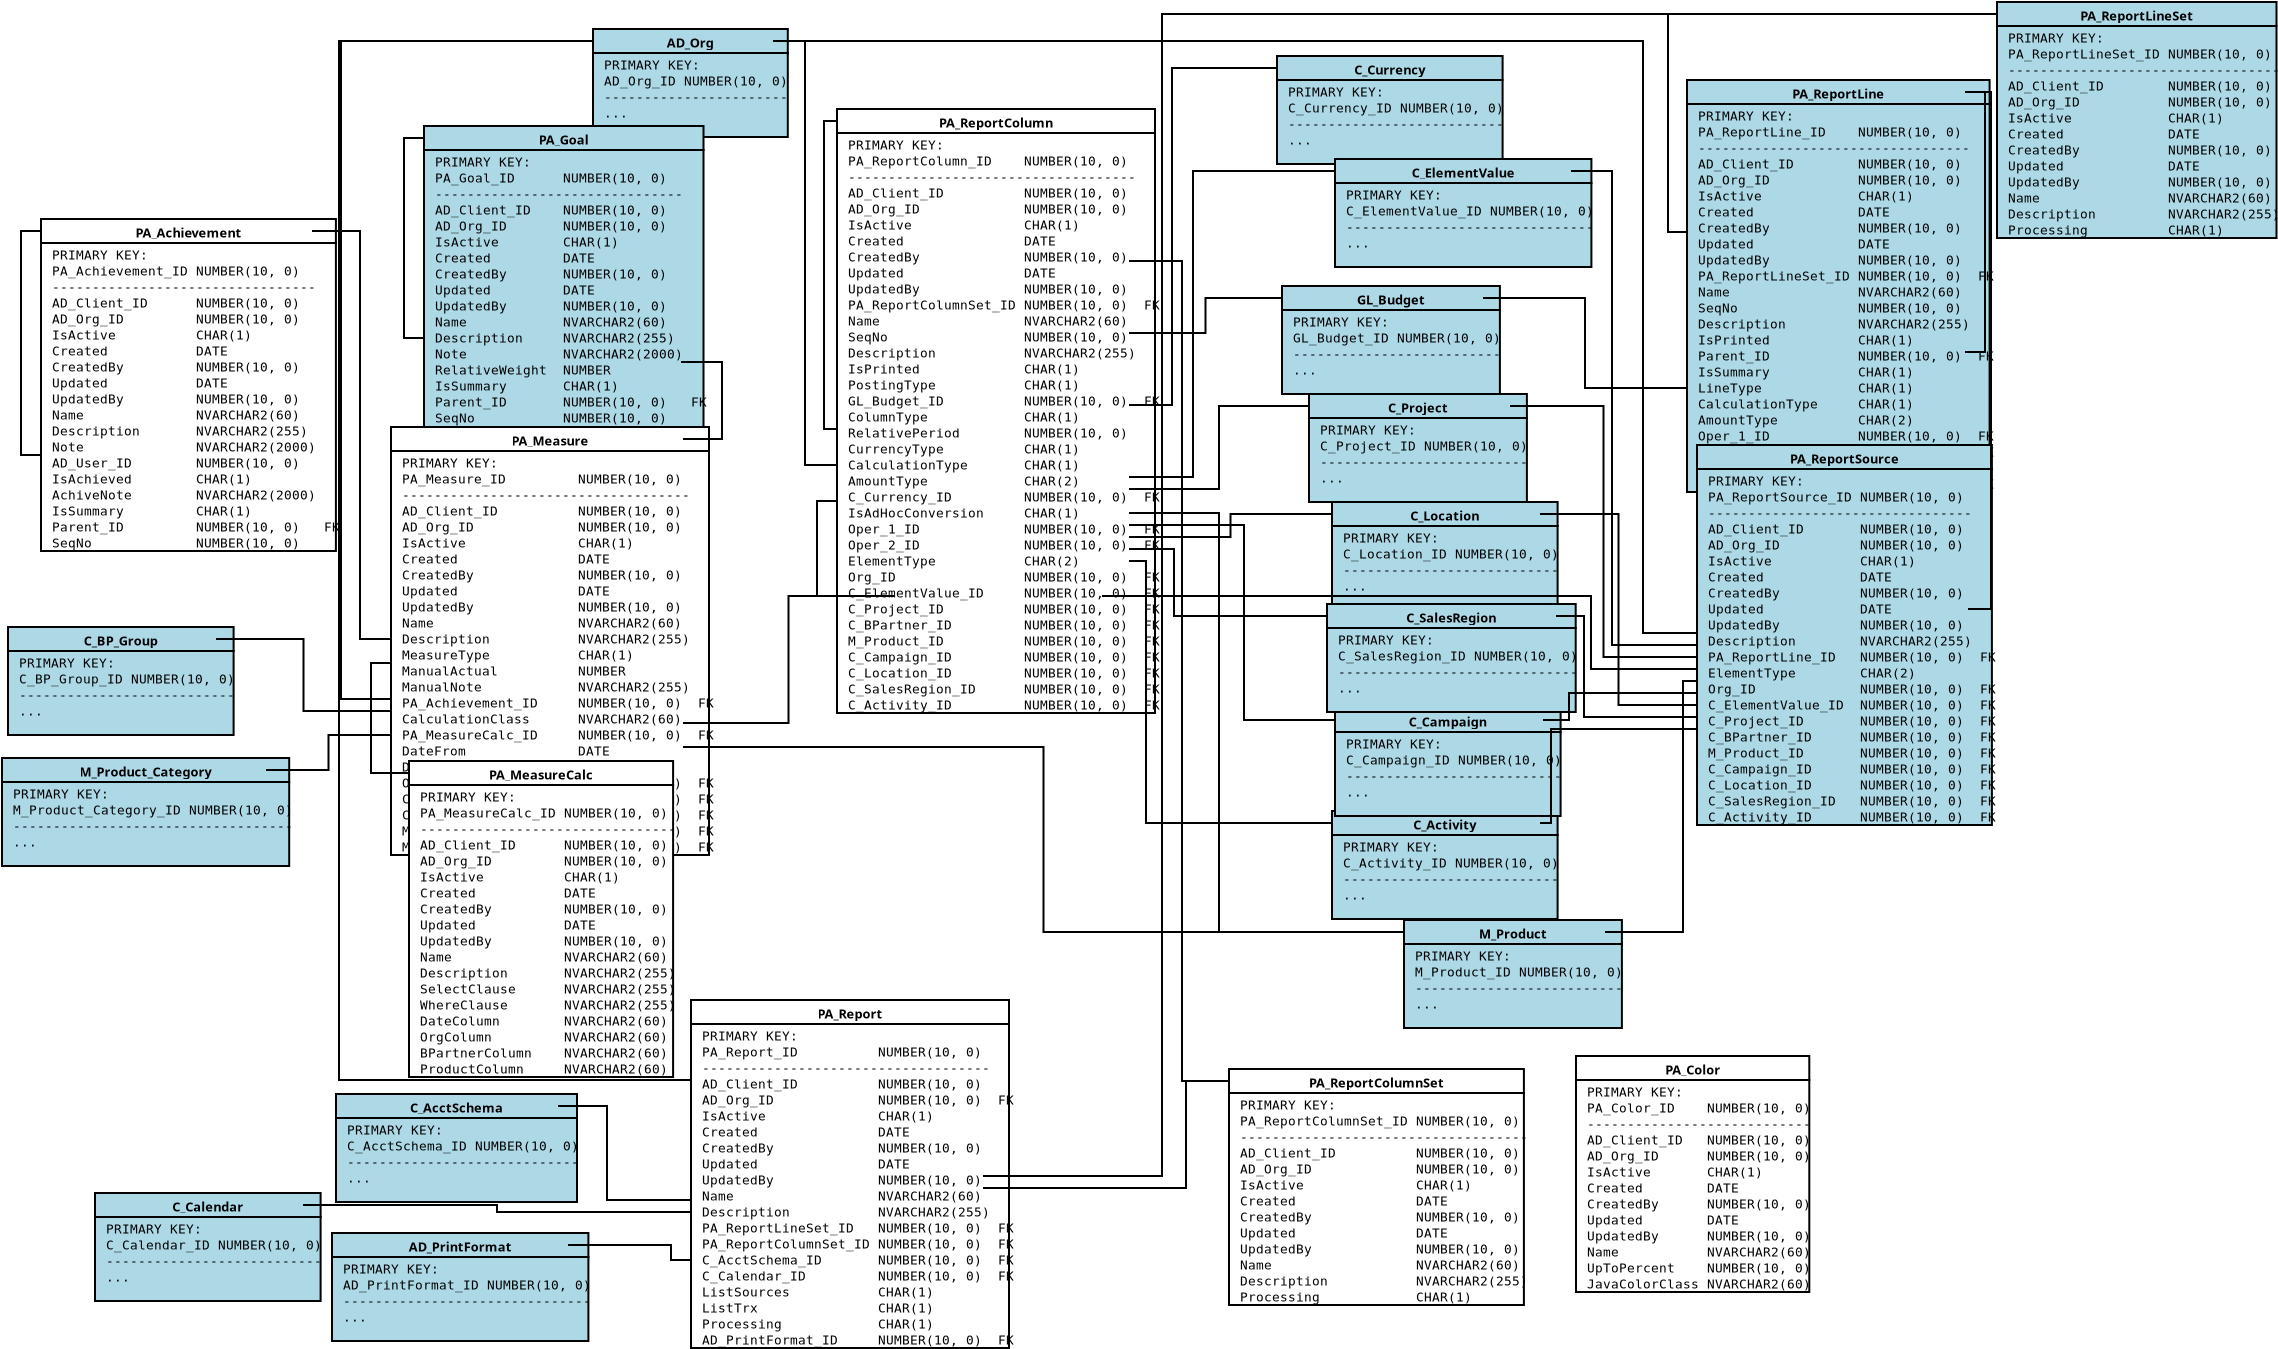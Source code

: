<?xml version="1.0" encoding="UTF-8"?>
<dia:diagram xmlns:dia="http://www.lysator.liu.se/~alla/dia/"><dia:layer name="Background" visible="true">
<dia:object type="UML - Class" version="0" id="tab_AD_Org">
	<dia:attribute name="obj_pos"><dia:point val="44.30,8.00"/></dia:attribute>
	<dia:attribute name="obj_bb"><dia:rectangle val="44.25,7.95;53.35,12.45"/></dia:attribute>
	<dia:attribute name="elem_corner"><dia:point val="44.30,8.00"/></dia:attribute>
	<dia:attribute name="elem_width"><dia:real val="9.00"/></dia:attribute>
	<dia:attribute name="elem_height"><dia:real val="7.80"/></dia:attribute>
	<dia:attribute name="name"><dia:string>#AD_Org#</dia:string></dia:attribute>
	<dia:attribute name="stereotype"><dia:string>##</dia:string></dia:attribute>
	<dia:attribute name="comment"><dia:string>##</dia:string></dia:attribute>
	<dia:attribute name="abstract"><dia:boolean val="false"/></dia:attribute>
	<dia:attribute name="suppress_attributes"><dia:boolean val="false"/></dia:attribute>
	<dia:attribute name="suppress_operations"><dia:boolean val="false"/></dia:attribute>
	<dia:attribute name="visible_attributes"><dia:boolean val="true"/></dia:attribute>
	<dia:attribute name="visible_operations"><dia:boolean val="false"/></dia:attribute>
	<dia:attribute name="visible_comments"><dia:boolean val="false"/></dia:attribute>
	<dia:attribute name="foreground_color"><dia:color val="#000000"/></dia:attribute>
	<dia:attribute name="background_color"><dia:color val="#add8e6"/></dia:attribute>
	<dia:attribute name="normal_font"><dia:font family="monospace" style="0" name="Courier"/></dia:attribute>
	<dia:attribute name="abstract_font"><dia:font family="monospace" style="88" name="Courier"/></dia:attribute>
	<dia:attribute name="polymorphic_font"><dia:font family="monospace" style="8" name="Courier"/></dia:attribute>
	<dia:attribute name="classname_font"><dia:font family="sans" style="80" name="Courier"/></dia:attribute>
	<dia:attribute name="abstract_classname_font"><dia:font family="sans" style="88" name="Courier"/></dia:attribute>
	<dia:attribute name="comment_font"><dia:font family="monospace" style="0" name="Courier"/></dia:attribute>
	<dia:attribute name="font_height"><dia:real val="0.6"/></dia:attribute>
	<dia:attribute name="polymorphic_font_height"><dia:real val="0.6"/></dia:attribute>
	<dia:attribute name="abstract_font_height"><dia:real val="0.6"/></dia:attribute>
	<dia:attribute name="classname_font_height"><dia:real val="0.8"/></dia:attribute>
	<dia:attribute name="abstract_classname_font_height"><dia:real val="0.6"/></dia:attribute>
	<dia:attribute name="comment_font_height"><dia:real val="0.6"/></dia:attribute>
	<dia:attribute name="attributes">
		<dia:composite type='umlattribute'><dia:attribute name='name'><dia:string>#PRIMARY KEY:#</dia:string> </dia:attribute><dia:attribute name='type'><dia:string>##</dia:string> </dia:attribute><dia:attribute name='value'><dia:string>##</dia:string> </dia:attribute><dia:attribute name='comment'><dia:string>##</dia:string> </dia:attribute><dia:attribute name='visibility'><dia:enum val='3' /> </dia:attribute><dia:attribute name='abstract'><dia:boolean val='false' /> </dia:attribute><dia:attribute name='class_scope'><dia:boolean val='false' /> </dia:attribute></dia:composite>
		<dia:composite type='umlattribute'><dia:attribute name='name'><dia:string>#AD_Org_ID NUMBER(10, 0)#</dia:string> </dia:attribute><dia:attribute name='type'><dia:string>##</dia:string> </dia:attribute><dia:attribute name='value'><dia:string>##</dia:string> </dia:attribute><dia:attribute name='comment'><dia:string>##</dia:string> </dia:attribute><dia:attribute name='visibility'><dia:enum val='3' /> </dia:attribute><dia:attribute name='abstract'><dia:boolean val='false' /> </dia:attribute><dia:attribute name='class_scope'><dia:boolean val='false' /> </dia:attribute></dia:composite>
		<dia:composite type='umlattribute'><dia:attribute name='name'><dia:string>#-----------------------#</dia:string> </dia:attribute><dia:attribute name='type'><dia:string>##</dia:string> </dia:attribute><dia:attribute name='value'><dia:string>##</dia:string> </dia:attribute><dia:attribute name='comment'><dia:string>##</dia:string> </dia:attribute><dia:attribute name='visibility'><dia:enum val='3' /> </dia:attribute><dia:attribute name='abstract'><dia:boolean val='false' /> </dia:attribute><dia:attribute name='class_scope'><dia:boolean val='false' /> </dia:attribute></dia:composite>
		<dia:composite type='umlattribute'><dia:attribute name='name'><dia:string>#...#</dia:string> </dia:attribute><dia:attribute name='type'><dia:string>##</dia:string> </dia:attribute><dia:attribute name='value'><dia:string>##</dia:string> </dia:attribute><dia:attribute name='comment'><dia:string>##</dia:string> </dia:attribute><dia:attribute name='visibility'><dia:enum val='3' /> </dia:attribute><dia:attribute name='abstract'><dia:boolean val='false' /> </dia:attribute><dia:attribute name='class_scope'><dia:boolean val='false' /> </dia:attribute></dia:composite>
		<dia:composite type='umlattribute'><dia:attribute name='name'><dia:string># #</dia:string> </dia:attribute><dia:attribute name='type'><dia:string>##</dia:string> </dia:attribute><dia:attribute name='value'><dia:string>##</dia:string> </dia:attribute><dia:attribute name='comment'><dia:string>##</dia:string> </dia:attribute><dia:attribute name='visibility'><dia:enum val='3' /> </dia:attribute><dia:attribute name='abstract'><dia:boolean val='false' /> </dia:attribute><dia:attribute name='class_scope'><dia:boolean val='false' /> </dia:attribute></dia:composite>
	</dia:attribute>
	<dia:attribute name='operations' />
	<dia:attribute name='template'>
	<dia:boolean val='false' />
	</dia:attribute>
	<dia:attribute name='templates' />
</dia:object>
<dia:object type="UML - Class" version="0" id="tab_AD_PrintFormat">
	<dia:attribute name="obj_pos"><dia:point val="31.25,68.20"/></dia:attribute>
	<dia:attribute name="obj_bb"><dia:rectangle val="31.2,68.15;43.1,72.65"/></dia:attribute>
	<dia:attribute name="elem_corner"><dia:point val="31.25,68.20"/></dia:attribute>
	<dia:attribute name="elem_width"><dia:real val="11.80"/></dia:attribute>
	<dia:attribute name="elem_height"><dia:real val="15.60"/></dia:attribute>
	<dia:attribute name="name"><dia:string>#AD_PrintFormat#</dia:string></dia:attribute>
	<dia:attribute name="stereotype"><dia:string>##</dia:string></dia:attribute>
	<dia:attribute name="comment"><dia:string>##</dia:string></dia:attribute>
	<dia:attribute name="abstract"><dia:boolean val="false"/></dia:attribute>
	<dia:attribute name="suppress_attributes"><dia:boolean val="false"/></dia:attribute>
	<dia:attribute name="suppress_operations"><dia:boolean val="false"/></dia:attribute>
	<dia:attribute name="visible_attributes"><dia:boolean val="true"/></dia:attribute>
	<dia:attribute name="visible_operations"><dia:boolean val="false"/></dia:attribute>
	<dia:attribute name="visible_comments"><dia:boolean val="false"/></dia:attribute>
	<dia:attribute name="foreground_color"><dia:color val="#000000"/></dia:attribute>
	<dia:attribute name="background_color"><dia:color val="#add8e6"/></dia:attribute>
	<dia:attribute name="normal_font"><dia:font family="monospace" style="0" name="Courier"/></dia:attribute>
	<dia:attribute name="abstract_font"><dia:font family="monospace" style="88" name="Courier"/></dia:attribute>
	<dia:attribute name="polymorphic_font"><dia:font family="monospace" style="8" name="Courier"/></dia:attribute>
	<dia:attribute name="classname_font"><dia:font family="sans" style="80" name="Courier"/></dia:attribute>
	<dia:attribute name="abstract_classname_font"><dia:font family="sans" style="88" name="Courier"/></dia:attribute>
	<dia:attribute name="comment_font"><dia:font family="monospace" style="0" name="Courier"/></dia:attribute>
	<dia:attribute name="font_height"><dia:real val="0.6"/></dia:attribute>
	<dia:attribute name="polymorphic_font_height"><dia:real val="0.6"/></dia:attribute>
	<dia:attribute name="abstract_font_height"><dia:real val="0.6"/></dia:attribute>
	<dia:attribute name="classname_font_height"><dia:real val="0.8"/></dia:attribute>
	<dia:attribute name="abstract_classname_font_height"><dia:real val="0.6"/></dia:attribute>
	<dia:attribute name="comment_font_height"><dia:real val="0.6"/></dia:attribute>
	<dia:attribute name="attributes">
		<dia:composite type='umlattribute'><dia:attribute name='name'><dia:string>#PRIMARY KEY:#</dia:string> </dia:attribute><dia:attribute name='type'><dia:string>##</dia:string> </dia:attribute><dia:attribute name='value'><dia:string>##</dia:string> </dia:attribute><dia:attribute name='comment'><dia:string>##</dia:string> </dia:attribute><dia:attribute name='visibility'><dia:enum val='3' /> </dia:attribute><dia:attribute name='abstract'><dia:boolean val='false' /> </dia:attribute><dia:attribute name='class_scope'><dia:boolean val='false' /> </dia:attribute></dia:composite>
		<dia:composite type='umlattribute'><dia:attribute name='name'><dia:string>#AD_PrintFormat_ID NUMBER(10, 0)#</dia:string> </dia:attribute><dia:attribute name='type'><dia:string>##</dia:string> </dia:attribute><dia:attribute name='value'><dia:string>##</dia:string> </dia:attribute><dia:attribute name='comment'><dia:string>##</dia:string> </dia:attribute><dia:attribute name='visibility'><dia:enum val='3' /> </dia:attribute><dia:attribute name='abstract'><dia:boolean val='false' /> </dia:attribute><dia:attribute name='class_scope'><dia:boolean val='false' /> </dia:attribute></dia:composite>
		<dia:composite type='umlattribute'><dia:attribute name='name'><dia:string>#-------------------------------#</dia:string> </dia:attribute><dia:attribute name='type'><dia:string>##</dia:string> </dia:attribute><dia:attribute name='value'><dia:string>##</dia:string> </dia:attribute><dia:attribute name='comment'><dia:string>##</dia:string> </dia:attribute><dia:attribute name='visibility'><dia:enum val='3' /> </dia:attribute><dia:attribute name='abstract'><dia:boolean val='false' /> </dia:attribute><dia:attribute name='class_scope'><dia:boolean val='false' /> </dia:attribute></dia:composite>
		<dia:composite type='umlattribute'><dia:attribute name='name'><dia:string>#...#</dia:string> </dia:attribute><dia:attribute name='type'><dia:string>##</dia:string> </dia:attribute><dia:attribute name='value'><dia:string>##</dia:string> </dia:attribute><dia:attribute name='comment'><dia:string>##</dia:string> </dia:attribute><dia:attribute name='visibility'><dia:enum val='3' /> </dia:attribute><dia:attribute name='abstract'><dia:boolean val='false' /> </dia:attribute><dia:attribute name='class_scope'><dia:boolean val='false' /> </dia:attribute></dia:composite>
		<dia:composite type='umlattribute'><dia:attribute name='name'><dia:string># #</dia:string> </dia:attribute><dia:attribute name='type'><dia:string>##</dia:string> </dia:attribute><dia:attribute name='value'><dia:string>##</dia:string> </dia:attribute><dia:attribute name='comment'><dia:string>##</dia:string> </dia:attribute><dia:attribute name='visibility'><dia:enum val='3' /> </dia:attribute><dia:attribute name='abstract'><dia:boolean val='false' /> </dia:attribute><dia:attribute name='class_scope'><dia:boolean val='false' /> </dia:attribute></dia:composite>
	</dia:attribute>
	<dia:attribute name='operations' />
	<dia:attribute name='template'>
	<dia:boolean val='false' />
	</dia:attribute>
	<dia:attribute name='templates' />
</dia:object>
<dia:object type="UML - Class" version="0" id="tab_C_AcctSchema">
	<dia:attribute name="obj_pos"><dia:point val="31.45,61.25"/></dia:attribute>
	<dia:attribute name="obj_bb"><dia:rectangle val="31.4,61.2;42.6,65.7"/></dia:attribute>
	<dia:attribute name="elem_corner"><dia:point val="31.45,61.25"/></dia:attribute>
	<dia:attribute name="elem_width"><dia:real val="11.10"/></dia:attribute>
	<dia:attribute name="elem_height"><dia:real val="15.00"/></dia:attribute>
	<dia:attribute name="name"><dia:string>#C_AcctSchema#</dia:string></dia:attribute>
	<dia:attribute name="stereotype"><dia:string>##</dia:string></dia:attribute>
	<dia:attribute name="comment"><dia:string>##</dia:string></dia:attribute>
	<dia:attribute name="abstract"><dia:boolean val="false"/></dia:attribute>
	<dia:attribute name="suppress_attributes"><dia:boolean val="false"/></dia:attribute>
	<dia:attribute name="suppress_operations"><dia:boolean val="false"/></dia:attribute>
	<dia:attribute name="visible_attributes"><dia:boolean val="true"/></dia:attribute>
	<dia:attribute name="visible_operations"><dia:boolean val="false"/></dia:attribute>
	<dia:attribute name="visible_comments"><dia:boolean val="false"/></dia:attribute>
	<dia:attribute name="foreground_color"><dia:color val="#000000"/></dia:attribute>
	<dia:attribute name="background_color"><dia:color val="#add8e6"/></dia:attribute>
	<dia:attribute name="normal_font"><dia:font family="monospace" style="0" name="Courier"/></dia:attribute>
	<dia:attribute name="abstract_font"><dia:font family="monospace" style="88" name="Courier"/></dia:attribute>
	<dia:attribute name="polymorphic_font"><dia:font family="monospace" style="8" name="Courier"/></dia:attribute>
	<dia:attribute name="classname_font"><dia:font family="sans" style="80" name="Courier"/></dia:attribute>
	<dia:attribute name="abstract_classname_font"><dia:font family="sans" style="88" name="Courier"/></dia:attribute>
	<dia:attribute name="comment_font"><dia:font family="monospace" style="0" name="Courier"/></dia:attribute>
	<dia:attribute name="font_height"><dia:real val="0.6"/></dia:attribute>
	<dia:attribute name="polymorphic_font_height"><dia:real val="0.6"/></dia:attribute>
	<dia:attribute name="abstract_font_height"><dia:real val="0.6"/></dia:attribute>
	<dia:attribute name="classname_font_height"><dia:real val="0.8"/></dia:attribute>
	<dia:attribute name="abstract_classname_font_height"><dia:real val="0.6"/></dia:attribute>
	<dia:attribute name="comment_font_height"><dia:real val="0.6"/></dia:attribute>
	<dia:attribute name="attributes">
		<dia:composite type='umlattribute'><dia:attribute name='name'><dia:string>#PRIMARY KEY:#</dia:string> </dia:attribute><dia:attribute name='type'><dia:string>##</dia:string> </dia:attribute><dia:attribute name='value'><dia:string>##</dia:string> </dia:attribute><dia:attribute name='comment'><dia:string>##</dia:string> </dia:attribute><dia:attribute name='visibility'><dia:enum val='3' /> </dia:attribute><dia:attribute name='abstract'><dia:boolean val='false' /> </dia:attribute><dia:attribute name='class_scope'><dia:boolean val='false' /> </dia:attribute></dia:composite>
		<dia:composite type='umlattribute'><dia:attribute name='name'><dia:string>#C_AcctSchema_ID NUMBER(10, 0)#</dia:string> </dia:attribute><dia:attribute name='type'><dia:string>##</dia:string> </dia:attribute><dia:attribute name='value'><dia:string>##</dia:string> </dia:attribute><dia:attribute name='comment'><dia:string>##</dia:string> </dia:attribute><dia:attribute name='visibility'><dia:enum val='3' /> </dia:attribute><dia:attribute name='abstract'><dia:boolean val='false' /> </dia:attribute><dia:attribute name='class_scope'><dia:boolean val='false' /> </dia:attribute></dia:composite>
		<dia:composite type='umlattribute'><dia:attribute name='name'><dia:string>#-----------------------------#</dia:string> </dia:attribute><dia:attribute name='type'><dia:string>##</dia:string> </dia:attribute><dia:attribute name='value'><dia:string>##</dia:string> </dia:attribute><dia:attribute name='comment'><dia:string>##</dia:string> </dia:attribute><dia:attribute name='visibility'><dia:enum val='3' /> </dia:attribute><dia:attribute name='abstract'><dia:boolean val='false' /> </dia:attribute><dia:attribute name='class_scope'><dia:boolean val='false' /> </dia:attribute></dia:composite>
		<dia:composite type='umlattribute'><dia:attribute name='name'><dia:string>#...#</dia:string> </dia:attribute><dia:attribute name='type'><dia:string>##</dia:string> </dia:attribute><dia:attribute name='value'><dia:string>##</dia:string> </dia:attribute><dia:attribute name='comment'><dia:string>##</dia:string> </dia:attribute><dia:attribute name='visibility'><dia:enum val='3' /> </dia:attribute><dia:attribute name='abstract'><dia:boolean val='false' /> </dia:attribute><dia:attribute name='class_scope'><dia:boolean val='false' /> </dia:attribute></dia:composite>
		<dia:composite type='umlattribute'><dia:attribute name='name'><dia:string># #</dia:string> </dia:attribute><dia:attribute name='type'><dia:string>##</dia:string> </dia:attribute><dia:attribute name='value'><dia:string>##</dia:string> </dia:attribute><dia:attribute name='comment'><dia:string>##</dia:string> </dia:attribute><dia:attribute name='visibility'><dia:enum val='3' /> </dia:attribute><dia:attribute name='abstract'><dia:boolean val='false' /> </dia:attribute><dia:attribute name='class_scope'><dia:boolean val='false' /> </dia:attribute></dia:composite>
	</dia:attribute>
	<dia:attribute name='operations' />
	<dia:attribute name='template'>
	<dia:boolean val='false' />
	</dia:attribute>
	<dia:attribute name='templates' />
</dia:object>
<dia:object type="UML - Class" version="0" id="tab_C_Activity">
	<dia:attribute name="obj_pos"><dia:point val="81.25,47.10"/></dia:attribute>
	<dia:attribute name="obj_bb"><dia:rectangle val="81.2,47.05;91.7,51.55"/></dia:attribute>
	<dia:attribute name="elem_corner"><dia:point val="81.25,47.10"/></dia:attribute>
	<dia:attribute name="elem_width"><dia:real val="10.40"/></dia:attribute>
	<dia:attribute name="elem_height"><dia:real val="9.00"/></dia:attribute>
	<dia:attribute name="name"><dia:string>#C_Activity#</dia:string></dia:attribute>
	<dia:attribute name="stereotype"><dia:string>##</dia:string></dia:attribute>
	<dia:attribute name="comment"><dia:string>##</dia:string></dia:attribute>
	<dia:attribute name="abstract"><dia:boolean val="false"/></dia:attribute>
	<dia:attribute name="suppress_attributes"><dia:boolean val="false"/></dia:attribute>
	<dia:attribute name="suppress_operations"><dia:boolean val="false"/></dia:attribute>
	<dia:attribute name="visible_attributes"><dia:boolean val="true"/></dia:attribute>
	<dia:attribute name="visible_operations"><dia:boolean val="false"/></dia:attribute>
	<dia:attribute name="visible_comments"><dia:boolean val="false"/></dia:attribute>
	<dia:attribute name="foreground_color"><dia:color val="#000000"/></dia:attribute>
	<dia:attribute name="background_color"><dia:color val="#add8e6"/></dia:attribute>
	<dia:attribute name="normal_font"><dia:font family="monospace" style="0" name="Courier"/></dia:attribute>
	<dia:attribute name="abstract_font"><dia:font family="monospace" style="88" name="Courier"/></dia:attribute>
	<dia:attribute name="polymorphic_font"><dia:font family="monospace" style="8" name="Courier"/></dia:attribute>
	<dia:attribute name="classname_font"><dia:font family="sans" style="80" name="Courier"/></dia:attribute>
	<dia:attribute name="abstract_classname_font"><dia:font family="sans" style="88" name="Courier"/></dia:attribute>
	<dia:attribute name="comment_font"><dia:font family="monospace" style="0" name="Courier"/></dia:attribute>
	<dia:attribute name="font_height"><dia:real val="0.6"/></dia:attribute>
	<dia:attribute name="polymorphic_font_height"><dia:real val="0.6"/></dia:attribute>
	<dia:attribute name="abstract_font_height"><dia:real val="0.6"/></dia:attribute>
	<dia:attribute name="classname_font_height"><dia:real val="0.8"/></dia:attribute>
	<dia:attribute name="abstract_classname_font_height"><dia:real val="0.6"/></dia:attribute>
	<dia:attribute name="comment_font_height"><dia:real val="0.6"/></dia:attribute>
	<dia:attribute name="attributes">
		<dia:composite type='umlattribute'><dia:attribute name='name'><dia:string>#PRIMARY KEY:#</dia:string> </dia:attribute><dia:attribute name='type'><dia:string>##</dia:string> </dia:attribute><dia:attribute name='value'><dia:string>##</dia:string> </dia:attribute><dia:attribute name='comment'><dia:string>##</dia:string> </dia:attribute><dia:attribute name='visibility'><dia:enum val='3' /> </dia:attribute><dia:attribute name='abstract'><dia:boolean val='false' /> </dia:attribute><dia:attribute name='class_scope'><dia:boolean val='false' /> </dia:attribute></dia:composite>
		<dia:composite type='umlattribute'><dia:attribute name='name'><dia:string>#C_Activity_ID NUMBER(10, 0)#</dia:string> </dia:attribute><dia:attribute name='type'><dia:string>##</dia:string> </dia:attribute><dia:attribute name='value'><dia:string>##</dia:string> </dia:attribute><dia:attribute name='comment'><dia:string>##</dia:string> </dia:attribute><dia:attribute name='visibility'><dia:enum val='3' /> </dia:attribute><dia:attribute name='abstract'><dia:boolean val='false' /> </dia:attribute><dia:attribute name='class_scope'><dia:boolean val='false' /> </dia:attribute></dia:composite>
		<dia:composite type='umlattribute'><dia:attribute name='name'><dia:string>#---------------------------#</dia:string> </dia:attribute><dia:attribute name='type'><dia:string>##</dia:string> </dia:attribute><dia:attribute name='value'><dia:string>##</dia:string> </dia:attribute><dia:attribute name='comment'><dia:string>##</dia:string> </dia:attribute><dia:attribute name='visibility'><dia:enum val='3' /> </dia:attribute><dia:attribute name='abstract'><dia:boolean val='false' /> </dia:attribute><dia:attribute name='class_scope'><dia:boolean val='false' /> </dia:attribute></dia:composite>
		<dia:composite type='umlattribute'><dia:attribute name='name'><dia:string>#...#</dia:string> </dia:attribute><dia:attribute name='type'><dia:string>##</dia:string> </dia:attribute><dia:attribute name='value'><dia:string>##</dia:string> </dia:attribute><dia:attribute name='comment'><dia:string>##</dia:string> </dia:attribute><dia:attribute name='visibility'><dia:enum val='3' /> </dia:attribute><dia:attribute name='abstract'><dia:boolean val='false' /> </dia:attribute><dia:attribute name='class_scope'><dia:boolean val='false' /> </dia:attribute></dia:composite>
		<dia:composite type='umlattribute'><dia:attribute name='name'><dia:string># #</dia:string> </dia:attribute><dia:attribute name='type'><dia:string>##</dia:string> </dia:attribute><dia:attribute name='value'><dia:string>##</dia:string> </dia:attribute><dia:attribute name='comment'><dia:string>##</dia:string> </dia:attribute><dia:attribute name='visibility'><dia:enum val='3' /> </dia:attribute><dia:attribute name='abstract'><dia:boolean val='false' /> </dia:attribute><dia:attribute name='class_scope'><dia:boolean val='false' /> </dia:attribute></dia:composite>
	</dia:attribute>
	<dia:attribute name='operations' />
	<dia:attribute name='template'>
	<dia:boolean val='false' />
	</dia:attribute>
	<dia:attribute name='templates' />
</dia:object>
<dia:object type="UML - Class" version="0" id="tab_C_BP_Group">
	<dia:attribute name="obj_pos"><dia:point val="15.05,37.90"/></dia:attribute>
	<dia:attribute name="obj_bb"><dia:rectangle val="15,37.85;25.5,42.35"/></dia:attribute>
	<dia:attribute name="elem_corner"><dia:point val="15.05,37.90"/></dia:attribute>
	<dia:attribute name="elem_width"><dia:real val="10.40"/></dia:attribute>
	<dia:attribute name="elem_height"><dia:real val="8.40"/></dia:attribute>
	<dia:attribute name="name"><dia:string>#C_BP_Group#</dia:string></dia:attribute>
	<dia:attribute name="stereotype"><dia:string>##</dia:string></dia:attribute>
	<dia:attribute name="comment"><dia:string>##</dia:string></dia:attribute>
	<dia:attribute name="abstract"><dia:boolean val="false"/></dia:attribute>
	<dia:attribute name="suppress_attributes"><dia:boolean val="false"/></dia:attribute>
	<dia:attribute name="suppress_operations"><dia:boolean val="false"/></dia:attribute>
	<dia:attribute name="visible_attributes"><dia:boolean val="true"/></dia:attribute>
	<dia:attribute name="visible_operations"><dia:boolean val="false"/></dia:attribute>
	<dia:attribute name="visible_comments"><dia:boolean val="false"/></dia:attribute>
	<dia:attribute name="foreground_color"><dia:color val="#000000"/></dia:attribute>
	<dia:attribute name="background_color"><dia:color val="#add8e6"/></dia:attribute>
	<dia:attribute name="normal_font"><dia:font family="monospace" style="0" name="Courier"/></dia:attribute>
	<dia:attribute name="abstract_font"><dia:font family="monospace" style="88" name="Courier"/></dia:attribute>
	<dia:attribute name="polymorphic_font"><dia:font family="monospace" style="8" name="Courier"/></dia:attribute>
	<dia:attribute name="classname_font"><dia:font family="sans" style="80" name="Courier"/></dia:attribute>
	<dia:attribute name="abstract_classname_font"><dia:font family="sans" style="88" name="Courier"/></dia:attribute>
	<dia:attribute name="comment_font"><dia:font family="monospace" style="0" name="Courier"/></dia:attribute>
	<dia:attribute name="font_height"><dia:real val="0.6"/></dia:attribute>
	<dia:attribute name="polymorphic_font_height"><dia:real val="0.6"/></dia:attribute>
	<dia:attribute name="abstract_font_height"><dia:real val="0.6"/></dia:attribute>
	<dia:attribute name="classname_font_height"><dia:real val="0.8"/></dia:attribute>
	<dia:attribute name="abstract_classname_font_height"><dia:real val="0.6"/></dia:attribute>
	<dia:attribute name="comment_font_height"><dia:real val="0.6"/></dia:attribute>
	<dia:attribute name="attributes">
		<dia:composite type='umlattribute'><dia:attribute name='name'><dia:string>#PRIMARY KEY:#</dia:string> </dia:attribute><dia:attribute name='type'><dia:string>##</dia:string> </dia:attribute><dia:attribute name='value'><dia:string>##</dia:string> </dia:attribute><dia:attribute name='comment'><dia:string>##</dia:string> </dia:attribute><dia:attribute name='visibility'><dia:enum val='3' /> </dia:attribute><dia:attribute name='abstract'><dia:boolean val='false' /> </dia:attribute><dia:attribute name='class_scope'><dia:boolean val='false' /> </dia:attribute></dia:composite>
		<dia:composite type='umlattribute'><dia:attribute name='name'><dia:string>#C_BP_Group_ID NUMBER(10, 0)#</dia:string> </dia:attribute><dia:attribute name='type'><dia:string>##</dia:string> </dia:attribute><dia:attribute name='value'><dia:string>##</dia:string> </dia:attribute><dia:attribute name='comment'><dia:string>##</dia:string> </dia:attribute><dia:attribute name='visibility'><dia:enum val='3' /> </dia:attribute><dia:attribute name='abstract'><dia:boolean val='false' /> </dia:attribute><dia:attribute name='class_scope'><dia:boolean val='false' /> </dia:attribute></dia:composite>
		<dia:composite type='umlattribute'><dia:attribute name='name'><dia:string>#---------------------------#</dia:string> </dia:attribute><dia:attribute name='type'><dia:string>##</dia:string> </dia:attribute><dia:attribute name='value'><dia:string>##</dia:string> </dia:attribute><dia:attribute name='comment'><dia:string>##</dia:string> </dia:attribute><dia:attribute name='visibility'><dia:enum val='3' /> </dia:attribute><dia:attribute name='abstract'><dia:boolean val='false' /> </dia:attribute><dia:attribute name='class_scope'><dia:boolean val='false' /> </dia:attribute></dia:composite>
		<dia:composite type='umlattribute'><dia:attribute name='name'><dia:string>#...#</dia:string> </dia:attribute><dia:attribute name='type'><dia:string>##</dia:string> </dia:attribute><dia:attribute name='value'><dia:string>##</dia:string> </dia:attribute><dia:attribute name='comment'><dia:string>##</dia:string> </dia:attribute><dia:attribute name='visibility'><dia:enum val='3' /> </dia:attribute><dia:attribute name='abstract'><dia:boolean val='false' /> </dia:attribute><dia:attribute name='class_scope'><dia:boolean val='false' /> </dia:attribute></dia:composite>
		<dia:composite type='umlattribute'><dia:attribute name='name'><dia:string># #</dia:string> </dia:attribute><dia:attribute name='type'><dia:string>##</dia:string> </dia:attribute><dia:attribute name='value'><dia:string>##</dia:string> </dia:attribute><dia:attribute name='comment'><dia:string>##</dia:string> </dia:attribute><dia:attribute name='visibility'><dia:enum val='3' /> </dia:attribute><dia:attribute name='abstract'><dia:boolean val='false' /> </dia:attribute><dia:attribute name='class_scope'><dia:boolean val='false' /> </dia:attribute></dia:composite>
	</dia:attribute>
	<dia:attribute name='operations' />
	<dia:attribute name='template'>
	<dia:boolean val='false' />
	</dia:attribute>
	<dia:attribute name='templates' />
</dia:object>
<dia:object type="UML - Class" version="0" id="tab_C_BPartner">
	<dia:attribute name="obj_pos"><dia:point val="59.35,35.75"/></dia:attribute>
	<dia:attribute name="obj_bb"><dia:rectangle val="59.3,35.7;69.8,40.2"/></dia:attribute>
	<dia:attribute name="elem_corner"><dia:point val="59.35,35.75"/></dia:attribute>
	<dia:attribute name="elem_width"><dia:real val="10.40"/></dia:attribute>
	<dia:attribute name="elem_height"><dia:real val="39.00"/></dia:attribute>
	<dia:attribute name="name"><dia:string>#C_BPartner#</dia:string></dia:attribute>
	<dia:attribute name="stereotype"><dia:string>##</dia:string></dia:attribute>
	<dia:attribute name="comment"><dia:string>##</dia:string></dia:attribute>
	<dia:attribute name="abstract"><dia:boolean val="false"/></dia:attribute>
	<dia:attribute name="suppress_attributes"><dia:boolean val="false"/></dia:attribute>
	<dia:attribute name="suppress_operations"><dia:boolean val="false"/></dia:attribute>
	<dia:attribute name="visible_attributes"><dia:boolean val="true"/></dia:attribute>
	<dia:attribute name="visible_operations"><dia:boolean val="false"/></dia:attribute>
	<dia:attribute name="visible_comments"><dia:boolean val="false"/></dia:attribute>
	<dia:attribute name="foreground_color"><dia:color val="#000000"/></dia:attribute>
	<dia:attribute name="background_color"><dia:color val="#add8e6"/></dia:attribute>
	<dia:attribute name="normal_font"><dia:font family="monospace" style="0" name="Courier"/></dia:attribute>
	<dia:attribute name="abstract_font"><dia:font family="monospace" style="88" name="Courier"/></dia:attribute>
	<dia:attribute name="polymorphic_font"><dia:font family="monospace" style="8" name="Courier"/></dia:attribute>
	<dia:attribute name="classname_font"><dia:font family="sans" style="80" name="Courier"/></dia:attribute>
	<dia:attribute name="abstract_classname_font"><dia:font family="sans" style="88" name="Courier"/></dia:attribute>
	<dia:attribute name="comment_font"><dia:font family="monospace" style="0" name="Courier"/></dia:attribute>
	<dia:attribute name="font_height"><dia:real val="0.6"/></dia:attribute>
	<dia:attribute name="polymorphic_font_height"><dia:real val="0.6"/></dia:attribute>
	<dia:attribute name="abstract_font_height"><dia:real val="0.6"/></dia:attribute>
	<dia:attribute name="classname_font_height"><dia:real val="0.8"/></dia:attribute>
	<dia:attribute name="abstract_classname_font_height"><dia:real val="0.6"/></dia:attribute>
	<dia:attribute name="comment_font_height"><dia:real val="0.6"/></dia:attribute>
	<dia:attribute name="attributes">
		<dia:composite type='umlattribute'><dia:attribute name='name'><dia:string>#PRIMARY KEY:#</dia:string> </dia:attribute><dia:attribute name='type'><dia:string>##</dia:string> </dia:attribute><dia:attribute name='value'><dia:string>##</dia:string> </dia:attribute><dia:attribute name='comment'><dia:string>##</dia:string> </dia:attribute><dia:attribute name='visibility'><dia:enum val='3' /> </dia:attribute><dia:attribute name='abstract'><dia:boolean val='false' /> </dia:attribute><dia:attribute name='class_scope'><dia:boolean val='false' /> </dia:attribute></dia:composite>
		<dia:composite type='umlattribute'><dia:attribute name='name'><dia:string>#C_BPartner_ID NUMBER(10, 0)#</dia:string> </dia:attribute><dia:attribute name='type'><dia:string>##</dia:string> </dia:attribute><dia:attribute name='value'><dia:string>##</dia:string> </dia:attribute><dia:attribute name='comment'><dia:string>##</dia:string> </dia:attribute><dia:attribute name='visibility'><dia:enum val='3' /> </dia:attribute><dia:attribute name='abstract'><dia:boolean val='false' /> </dia:attribute><dia:attribute name='class_scope'><dia:boolean val='false' /> </dia:attribute></dia:composite>
		<dia:composite type='umlattribute'><dia:attribute name='name'><dia:string>#---------------------------#</dia:string> </dia:attribute><dia:attribute name='type'><dia:string>##</dia:string> </dia:attribute><dia:attribute name='value'><dia:string>##</dia:string> </dia:attribute><dia:attribute name='comment'><dia:string>##</dia:string> </dia:attribute><dia:attribute name='visibility'><dia:enum val='3' /> </dia:attribute><dia:attribute name='abstract'><dia:boolean val='false' /> </dia:attribute><dia:attribute name='class_scope'><dia:boolean val='false' /> </dia:attribute></dia:composite>
		<dia:composite type='umlattribute'><dia:attribute name='name'><dia:string>#...#</dia:string> </dia:attribute><dia:attribute name='type'><dia:string>##</dia:string> </dia:attribute><dia:attribute name='value'><dia:string>##</dia:string> </dia:attribute><dia:attribute name='comment'><dia:string>##</dia:string> </dia:attribute><dia:attribute name='visibility'><dia:enum val='3' /> </dia:attribute><dia:attribute name='abstract'><dia:boolean val='false' /> </dia:attribute><dia:attribute name='class_scope'><dia:boolean val='false' /> </dia:attribute></dia:composite>
		<dia:composite type='umlattribute'><dia:attribute name='name'><dia:string># #</dia:string> </dia:attribute><dia:attribute name='type'><dia:string>##</dia:string> </dia:attribute><dia:attribute name='value'><dia:string>##</dia:string> </dia:attribute><dia:attribute name='comment'><dia:string>##</dia:string> </dia:attribute><dia:attribute name='visibility'><dia:enum val='3' /> </dia:attribute><dia:attribute name='abstract'><dia:boolean val='false' /> </dia:attribute><dia:attribute name='class_scope'><dia:boolean val='false' /> </dia:attribute></dia:composite>
	</dia:attribute>
	<dia:attribute name='operations' />
	<dia:attribute name='template'>
	<dia:boolean val='false' />
	</dia:attribute>
	<dia:attribute name='templates' />
</dia:object>
<dia:object type="UML - Class" version="0" id="tab_C_Calendar">
	<dia:attribute name="obj_pos"><dia:point val="19.40,66.20"/></dia:attribute>
	<dia:attribute name="obj_bb"><dia:rectangle val="19.35,66.15;29.85,70.65"/></dia:attribute>
	<dia:attribute name="elem_corner"><dia:point val="19.40,66.20"/></dia:attribute>
	<dia:attribute name="elem_width"><dia:real val="10.40"/></dia:attribute>
	<dia:attribute name="elem_height"><dia:real val="7.20"/></dia:attribute>
	<dia:attribute name="name"><dia:string>#C_Calendar#</dia:string></dia:attribute>
	<dia:attribute name="stereotype"><dia:string>##</dia:string></dia:attribute>
	<dia:attribute name="comment"><dia:string>##</dia:string></dia:attribute>
	<dia:attribute name="abstract"><dia:boolean val="false"/></dia:attribute>
	<dia:attribute name="suppress_attributes"><dia:boolean val="false"/></dia:attribute>
	<dia:attribute name="suppress_operations"><dia:boolean val="false"/></dia:attribute>
	<dia:attribute name="visible_attributes"><dia:boolean val="true"/></dia:attribute>
	<dia:attribute name="visible_operations"><dia:boolean val="false"/></dia:attribute>
	<dia:attribute name="visible_comments"><dia:boolean val="false"/></dia:attribute>
	<dia:attribute name="foreground_color"><dia:color val="#000000"/></dia:attribute>
	<dia:attribute name="background_color"><dia:color val="#add8e6"/></dia:attribute>
	<dia:attribute name="normal_font"><dia:font family="monospace" style="0" name="Courier"/></dia:attribute>
	<dia:attribute name="abstract_font"><dia:font family="monospace" style="88" name="Courier"/></dia:attribute>
	<dia:attribute name="polymorphic_font"><dia:font family="monospace" style="8" name="Courier"/></dia:attribute>
	<dia:attribute name="classname_font"><dia:font family="sans" style="80" name="Courier"/></dia:attribute>
	<dia:attribute name="abstract_classname_font"><dia:font family="sans" style="88" name="Courier"/></dia:attribute>
	<dia:attribute name="comment_font"><dia:font family="monospace" style="0" name="Courier"/></dia:attribute>
	<dia:attribute name="font_height"><dia:real val="0.6"/></dia:attribute>
	<dia:attribute name="polymorphic_font_height"><dia:real val="0.6"/></dia:attribute>
	<dia:attribute name="abstract_font_height"><dia:real val="0.6"/></dia:attribute>
	<dia:attribute name="classname_font_height"><dia:real val="0.8"/></dia:attribute>
	<dia:attribute name="abstract_classname_font_height"><dia:real val="0.6"/></dia:attribute>
	<dia:attribute name="comment_font_height"><dia:real val="0.6"/></dia:attribute>
	<dia:attribute name="attributes">
		<dia:composite type='umlattribute'><dia:attribute name='name'><dia:string>#PRIMARY KEY:#</dia:string> </dia:attribute><dia:attribute name='type'><dia:string>##</dia:string> </dia:attribute><dia:attribute name='value'><dia:string>##</dia:string> </dia:attribute><dia:attribute name='comment'><dia:string>##</dia:string> </dia:attribute><dia:attribute name='visibility'><dia:enum val='3' /> </dia:attribute><dia:attribute name='abstract'><dia:boolean val='false' /> </dia:attribute><dia:attribute name='class_scope'><dia:boolean val='false' /> </dia:attribute></dia:composite>
		<dia:composite type='umlattribute'><dia:attribute name='name'><dia:string>#C_Calendar_ID NUMBER(10, 0)#</dia:string> </dia:attribute><dia:attribute name='type'><dia:string>##</dia:string> </dia:attribute><dia:attribute name='value'><dia:string>##</dia:string> </dia:attribute><dia:attribute name='comment'><dia:string>##</dia:string> </dia:attribute><dia:attribute name='visibility'><dia:enum val='3' /> </dia:attribute><dia:attribute name='abstract'><dia:boolean val='false' /> </dia:attribute><dia:attribute name='class_scope'><dia:boolean val='false' /> </dia:attribute></dia:composite>
		<dia:composite type='umlattribute'><dia:attribute name='name'><dia:string>#---------------------------#</dia:string> </dia:attribute><dia:attribute name='type'><dia:string>##</dia:string> </dia:attribute><dia:attribute name='value'><dia:string>##</dia:string> </dia:attribute><dia:attribute name='comment'><dia:string>##</dia:string> </dia:attribute><dia:attribute name='visibility'><dia:enum val='3' /> </dia:attribute><dia:attribute name='abstract'><dia:boolean val='false' /> </dia:attribute><dia:attribute name='class_scope'><dia:boolean val='false' /> </dia:attribute></dia:composite>
		<dia:composite type='umlattribute'><dia:attribute name='name'><dia:string>#...#</dia:string> </dia:attribute><dia:attribute name='type'><dia:string>##</dia:string> </dia:attribute><dia:attribute name='value'><dia:string>##</dia:string> </dia:attribute><dia:attribute name='comment'><dia:string>##</dia:string> </dia:attribute><dia:attribute name='visibility'><dia:enum val='3' /> </dia:attribute><dia:attribute name='abstract'><dia:boolean val='false' /> </dia:attribute><dia:attribute name='class_scope'><dia:boolean val='false' /> </dia:attribute></dia:composite>
		<dia:composite type='umlattribute'><dia:attribute name='name'><dia:string># #</dia:string> </dia:attribute><dia:attribute name='type'><dia:string>##</dia:string> </dia:attribute><dia:attribute name='value'><dia:string>##</dia:string> </dia:attribute><dia:attribute name='comment'><dia:string>##</dia:string> </dia:attribute><dia:attribute name='visibility'><dia:enum val='3' /> </dia:attribute><dia:attribute name='abstract'><dia:boolean val='false' /> </dia:attribute><dia:attribute name='class_scope'><dia:boolean val='false' /> </dia:attribute></dia:composite>
	</dia:attribute>
	<dia:attribute name='operations' />
	<dia:attribute name='template'>
	<dia:boolean val='false' />
	</dia:attribute>
	<dia:attribute name='templates' />
</dia:object>
<dia:object type="UML - Class" version="0" id="tab_C_Campaign">
	<dia:attribute name="obj_pos"><dia:point val="81.40,41.95"/></dia:attribute>
	<dia:attribute name="obj_bb"><dia:rectangle val="81.35,41.9;91.85,46.4"/></dia:attribute>
	<dia:attribute name="elem_corner"><dia:point val="81.40,41.95"/></dia:attribute>
	<dia:attribute name="elem_width"><dia:real val="10.40"/></dia:attribute>
	<dia:attribute name="elem_height"><dia:real val="10.20"/></dia:attribute>
	<dia:attribute name="name"><dia:string>#C_Campaign#</dia:string></dia:attribute>
	<dia:attribute name="stereotype"><dia:string>##</dia:string></dia:attribute>
	<dia:attribute name="comment"><dia:string>##</dia:string></dia:attribute>
	<dia:attribute name="abstract"><dia:boolean val="false"/></dia:attribute>
	<dia:attribute name="suppress_attributes"><dia:boolean val="false"/></dia:attribute>
	<dia:attribute name="suppress_operations"><dia:boolean val="false"/></dia:attribute>
	<dia:attribute name="visible_attributes"><dia:boolean val="true"/></dia:attribute>
	<dia:attribute name="visible_operations"><dia:boolean val="false"/></dia:attribute>
	<dia:attribute name="visible_comments"><dia:boolean val="false"/></dia:attribute>
	<dia:attribute name="foreground_color"><dia:color val="#000000"/></dia:attribute>
	<dia:attribute name="background_color"><dia:color val="#add8e6"/></dia:attribute>
	<dia:attribute name="normal_font"><dia:font family="monospace" style="0" name="Courier"/></dia:attribute>
	<dia:attribute name="abstract_font"><dia:font family="monospace" style="88" name="Courier"/></dia:attribute>
	<dia:attribute name="polymorphic_font"><dia:font family="monospace" style="8" name="Courier"/></dia:attribute>
	<dia:attribute name="classname_font"><dia:font family="sans" style="80" name="Courier"/></dia:attribute>
	<dia:attribute name="abstract_classname_font"><dia:font family="sans" style="88" name="Courier"/></dia:attribute>
	<dia:attribute name="comment_font"><dia:font family="monospace" style="0" name="Courier"/></dia:attribute>
	<dia:attribute name="font_height"><dia:real val="0.6"/></dia:attribute>
	<dia:attribute name="polymorphic_font_height"><dia:real val="0.6"/></dia:attribute>
	<dia:attribute name="abstract_font_height"><dia:real val="0.6"/></dia:attribute>
	<dia:attribute name="classname_font_height"><dia:real val="0.8"/></dia:attribute>
	<dia:attribute name="abstract_classname_font_height"><dia:real val="0.6"/></dia:attribute>
	<dia:attribute name="comment_font_height"><dia:real val="0.6"/></dia:attribute>
	<dia:attribute name="attributes">
		<dia:composite type='umlattribute'><dia:attribute name='name'><dia:string>#PRIMARY KEY:#</dia:string> </dia:attribute><dia:attribute name='type'><dia:string>##</dia:string> </dia:attribute><dia:attribute name='value'><dia:string>##</dia:string> </dia:attribute><dia:attribute name='comment'><dia:string>##</dia:string> </dia:attribute><dia:attribute name='visibility'><dia:enum val='3' /> </dia:attribute><dia:attribute name='abstract'><dia:boolean val='false' /> </dia:attribute><dia:attribute name='class_scope'><dia:boolean val='false' /> </dia:attribute></dia:composite>
		<dia:composite type='umlattribute'><dia:attribute name='name'><dia:string>#C_Campaign_ID NUMBER(10, 0)#</dia:string> </dia:attribute><dia:attribute name='type'><dia:string>##</dia:string> </dia:attribute><dia:attribute name='value'><dia:string>##</dia:string> </dia:attribute><dia:attribute name='comment'><dia:string>##</dia:string> </dia:attribute><dia:attribute name='visibility'><dia:enum val='3' /> </dia:attribute><dia:attribute name='abstract'><dia:boolean val='false' /> </dia:attribute><dia:attribute name='class_scope'><dia:boolean val='false' /> </dia:attribute></dia:composite>
		<dia:composite type='umlattribute'><dia:attribute name='name'><dia:string>#---------------------------#</dia:string> </dia:attribute><dia:attribute name='type'><dia:string>##</dia:string> </dia:attribute><dia:attribute name='value'><dia:string>##</dia:string> </dia:attribute><dia:attribute name='comment'><dia:string>##</dia:string> </dia:attribute><dia:attribute name='visibility'><dia:enum val='3' /> </dia:attribute><dia:attribute name='abstract'><dia:boolean val='false' /> </dia:attribute><dia:attribute name='class_scope'><dia:boolean val='false' /> </dia:attribute></dia:composite>
		<dia:composite type='umlattribute'><dia:attribute name='name'><dia:string>#...#</dia:string> </dia:attribute><dia:attribute name='type'><dia:string>##</dia:string> </dia:attribute><dia:attribute name='value'><dia:string>##</dia:string> </dia:attribute><dia:attribute name='comment'><dia:string>##</dia:string> </dia:attribute><dia:attribute name='visibility'><dia:enum val='3' /> </dia:attribute><dia:attribute name='abstract'><dia:boolean val='false' /> </dia:attribute><dia:attribute name='class_scope'><dia:boolean val='false' /> </dia:attribute></dia:composite>
		<dia:composite type='umlattribute'><dia:attribute name='name'><dia:string># #</dia:string> </dia:attribute><dia:attribute name='type'><dia:string>##</dia:string> </dia:attribute><dia:attribute name='value'><dia:string>##</dia:string> </dia:attribute><dia:attribute name='comment'><dia:string>##</dia:string> </dia:attribute><dia:attribute name='visibility'><dia:enum val='3' /> </dia:attribute><dia:attribute name='abstract'><dia:boolean val='false' /> </dia:attribute><dia:attribute name='class_scope'><dia:boolean val='false' /> </dia:attribute></dia:composite>
	</dia:attribute>
	<dia:attribute name='operations' />
	<dia:attribute name='template'>
	<dia:boolean val='false' />
	</dia:attribute>
	<dia:attribute name='templates' />
</dia:object>
<dia:object type="UML - Class" version="0" id="tab_C_Currency">
	<dia:attribute name="obj_pos"><dia:point val="78.50,9.35"/></dia:attribute>
	<dia:attribute name="obj_bb"><dia:rectangle val="78.45,9.3;88.95,13.8"/></dia:attribute>
	<dia:attribute name="elem_corner"><dia:point val="78.50,9.35"/></dia:attribute>
	<dia:attribute name="elem_width"><dia:real val="10.40"/></dia:attribute>
	<dia:attribute name="elem_height"><dia:real val="11.40"/></dia:attribute>
	<dia:attribute name="name"><dia:string>#C_Currency#</dia:string></dia:attribute>
	<dia:attribute name="stereotype"><dia:string>##</dia:string></dia:attribute>
	<dia:attribute name="comment"><dia:string>##</dia:string></dia:attribute>
	<dia:attribute name="abstract"><dia:boolean val="false"/></dia:attribute>
	<dia:attribute name="suppress_attributes"><dia:boolean val="false"/></dia:attribute>
	<dia:attribute name="suppress_operations"><dia:boolean val="false"/></dia:attribute>
	<dia:attribute name="visible_attributes"><dia:boolean val="true"/></dia:attribute>
	<dia:attribute name="visible_operations"><dia:boolean val="false"/></dia:attribute>
	<dia:attribute name="visible_comments"><dia:boolean val="false"/></dia:attribute>
	<dia:attribute name="foreground_color"><dia:color val="#000000"/></dia:attribute>
	<dia:attribute name="background_color"><dia:color val="#add8e6"/></dia:attribute>
	<dia:attribute name="normal_font"><dia:font family="monospace" style="0" name="Courier"/></dia:attribute>
	<dia:attribute name="abstract_font"><dia:font family="monospace" style="88" name="Courier"/></dia:attribute>
	<dia:attribute name="polymorphic_font"><dia:font family="monospace" style="8" name="Courier"/></dia:attribute>
	<dia:attribute name="classname_font"><dia:font family="sans" style="80" name="Courier"/></dia:attribute>
	<dia:attribute name="abstract_classname_font"><dia:font family="sans" style="88" name="Courier"/></dia:attribute>
	<dia:attribute name="comment_font"><dia:font family="monospace" style="0" name="Courier"/></dia:attribute>
	<dia:attribute name="font_height"><dia:real val="0.6"/></dia:attribute>
	<dia:attribute name="polymorphic_font_height"><dia:real val="0.6"/></dia:attribute>
	<dia:attribute name="abstract_font_height"><dia:real val="0.6"/></dia:attribute>
	<dia:attribute name="classname_font_height"><dia:real val="0.8"/></dia:attribute>
	<dia:attribute name="abstract_classname_font_height"><dia:real val="0.6"/></dia:attribute>
	<dia:attribute name="comment_font_height"><dia:real val="0.6"/></dia:attribute>
	<dia:attribute name="attributes">
		<dia:composite type='umlattribute'><dia:attribute name='name'><dia:string>#PRIMARY KEY:#</dia:string> </dia:attribute><dia:attribute name='type'><dia:string>##</dia:string> </dia:attribute><dia:attribute name='value'><dia:string>##</dia:string> </dia:attribute><dia:attribute name='comment'><dia:string>##</dia:string> </dia:attribute><dia:attribute name='visibility'><dia:enum val='3' /> </dia:attribute><dia:attribute name='abstract'><dia:boolean val='false' /> </dia:attribute><dia:attribute name='class_scope'><dia:boolean val='false' /> </dia:attribute></dia:composite>
		<dia:composite type='umlattribute'><dia:attribute name='name'><dia:string>#C_Currency_ID NUMBER(10, 0)#</dia:string> </dia:attribute><dia:attribute name='type'><dia:string>##</dia:string> </dia:attribute><dia:attribute name='value'><dia:string>##</dia:string> </dia:attribute><dia:attribute name='comment'><dia:string>##</dia:string> </dia:attribute><dia:attribute name='visibility'><dia:enum val='3' /> </dia:attribute><dia:attribute name='abstract'><dia:boolean val='false' /> </dia:attribute><dia:attribute name='class_scope'><dia:boolean val='false' /> </dia:attribute></dia:composite>
		<dia:composite type='umlattribute'><dia:attribute name='name'><dia:string>#---------------------------#</dia:string> </dia:attribute><dia:attribute name='type'><dia:string>##</dia:string> </dia:attribute><dia:attribute name='value'><dia:string>##</dia:string> </dia:attribute><dia:attribute name='comment'><dia:string>##</dia:string> </dia:attribute><dia:attribute name='visibility'><dia:enum val='3' /> </dia:attribute><dia:attribute name='abstract'><dia:boolean val='false' /> </dia:attribute><dia:attribute name='class_scope'><dia:boolean val='false' /> </dia:attribute></dia:composite>
		<dia:composite type='umlattribute'><dia:attribute name='name'><dia:string>#...#</dia:string> </dia:attribute><dia:attribute name='type'><dia:string>##</dia:string> </dia:attribute><dia:attribute name='value'><dia:string>##</dia:string> </dia:attribute><dia:attribute name='comment'><dia:string>##</dia:string> </dia:attribute><dia:attribute name='visibility'><dia:enum val='3' /> </dia:attribute><dia:attribute name='abstract'><dia:boolean val='false' /> </dia:attribute><dia:attribute name='class_scope'><dia:boolean val='false' /> </dia:attribute></dia:composite>
		<dia:composite type='umlattribute'><dia:attribute name='name'><dia:string># #</dia:string> </dia:attribute><dia:attribute name='type'><dia:string>##</dia:string> </dia:attribute><dia:attribute name='value'><dia:string>##</dia:string> </dia:attribute><dia:attribute name='comment'><dia:string>##</dia:string> </dia:attribute><dia:attribute name='visibility'><dia:enum val='3' /> </dia:attribute><dia:attribute name='abstract'><dia:boolean val='false' /> </dia:attribute><dia:attribute name='class_scope'><dia:boolean val='false' /> </dia:attribute></dia:composite>
	</dia:attribute>
	<dia:attribute name='operations' />
	<dia:attribute name='template'>
	<dia:boolean val='false' />
	</dia:attribute>
	<dia:attribute name='templates' />
</dia:object>
<dia:object type="UML - Class" version="0" id="tab_C_ElementValue">
	<dia:attribute name="obj_pos"><dia:point val="81.40,14.50"/></dia:attribute>
	<dia:attribute name="obj_bb"><dia:rectangle val="81.35,14.45;93.25,18.95"/></dia:attribute>
	<dia:attribute name="elem_corner"><dia:point val="81.40,14.50"/></dia:attribute>
	<dia:attribute name="elem_width"><dia:real val="11.80"/></dia:attribute>
	<dia:attribute name="elem_height"><dia:real val="16.80"/></dia:attribute>
	<dia:attribute name="name"><dia:string>#C_ElementValue#</dia:string></dia:attribute>
	<dia:attribute name="stereotype"><dia:string>##</dia:string></dia:attribute>
	<dia:attribute name="comment"><dia:string>##</dia:string></dia:attribute>
	<dia:attribute name="abstract"><dia:boolean val="false"/></dia:attribute>
	<dia:attribute name="suppress_attributes"><dia:boolean val="false"/></dia:attribute>
	<dia:attribute name="suppress_operations"><dia:boolean val="false"/></dia:attribute>
	<dia:attribute name="visible_attributes"><dia:boolean val="true"/></dia:attribute>
	<dia:attribute name="visible_operations"><dia:boolean val="false"/></dia:attribute>
	<dia:attribute name="visible_comments"><dia:boolean val="false"/></dia:attribute>
	<dia:attribute name="foreground_color"><dia:color val="#000000"/></dia:attribute>
	<dia:attribute name="background_color"><dia:color val="#add8e6"/></dia:attribute>
	<dia:attribute name="normal_font"><dia:font family="monospace" style="0" name="Courier"/></dia:attribute>
	<dia:attribute name="abstract_font"><dia:font family="monospace" style="88" name="Courier"/></dia:attribute>
	<dia:attribute name="polymorphic_font"><dia:font family="monospace" style="8" name="Courier"/></dia:attribute>
	<dia:attribute name="classname_font"><dia:font family="sans" style="80" name="Courier"/></dia:attribute>
	<dia:attribute name="abstract_classname_font"><dia:font family="sans" style="88" name="Courier"/></dia:attribute>
	<dia:attribute name="comment_font"><dia:font family="monospace" style="0" name="Courier"/></dia:attribute>
	<dia:attribute name="font_height"><dia:real val="0.6"/></dia:attribute>
	<dia:attribute name="polymorphic_font_height"><dia:real val="0.6"/></dia:attribute>
	<dia:attribute name="abstract_font_height"><dia:real val="0.6"/></dia:attribute>
	<dia:attribute name="classname_font_height"><dia:real val="0.8"/></dia:attribute>
	<dia:attribute name="abstract_classname_font_height"><dia:real val="0.6"/></dia:attribute>
	<dia:attribute name="comment_font_height"><dia:real val="0.6"/></dia:attribute>
	<dia:attribute name="attributes">
		<dia:composite type='umlattribute'><dia:attribute name='name'><dia:string>#PRIMARY KEY:#</dia:string> </dia:attribute><dia:attribute name='type'><dia:string>##</dia:string> </dia:attribute><dia:attribute name='value'><dia:string>##</dia:string> </dia:attribute><dia:attribute name='comment'><dia:string>##</dia:string> </dia:attribute><dia:attribute name='visibility'><dia:enum val='3' /> </dia:attribute><dia:attribute name='abstract'><dia:boolean val='false' /> </dia:attribute><dia:attribute name='class_scope'><dia:boolean val='false' /> </dia:attribute></dia:composite>
		<dia:composite type='umlattribute'><dia:attribute name='name'><dia:string>#C_ElementValue_ID NUMBER(10, 0)#</dia:string> </dia:attribute><dia:attribute name='type'><dia:string>##</dia:string> </dia:attribute><dia:attribute name='value'><dia:string>##</dia:string> </dia:attribute><dia:attribute name='comment'><dia:string>##</dia:string> </dia:attribute><dia:attribute name='visibility'><dia:enum val='3' /> </dia:attribute><dia:attribute name='abstract'><dia:boolean val='false' /> </dia:attribute><dia:attribute name='class_scope'><dia:boolean val='false' /> </dia:attribute></dia:composite>
		<dia:composite type='umlattribute'><dia:attribute name='name'><dia:string>#-------------------------------#</dia:string> </dia:attribute><dia:attribute name='type'><dia:string>##</dia:string> </dia:attribute><dia:attribute name='value'><dia:string>##</dia:string> </dia:attribute><dia:attribute name='comment'><dia:string>##</dia:string> </dia:attribute><dia:attribute name='visibility'><dia:enum val='3' /> </dia:attribute><dia:attribute name='abstract'><dia:boolean val='false' /> </dia:attribute><dia:attribute name='class_scope'><dia:boolean val='false' /> </dia:attribute></dia:composite>
		<dia:composite type='umlattribute'><dia:attribute name='name'><dia:string>#...#</dia:string> </dia:attribute><dia:attribute name='type'><dia:string>##</dia:string> </dia:attribute><dia:attribute name='value'><dia:string>##</dia:string> </dia:attribute><dia:attribute name='comment'><dia:string>##</dia:string> </dia:attribute><dia:attribute name='visibility'><dia:enum val='3' /> </dia:attribute><dia:attribute name='abstract'><dia:boolean val='false' /> </dia:attribute><dia:attribute name='class_scope'><dia:boolean val='false' /> </dia:attribute></dia:composite>
		<dia:composite type='umlattribute'><dia:attribute name='name'><dia:string># #</dia:string> </dia:attribute><dia:attribute name='type'><dia:string>##</dia:string> </dia:attribute><dia:attribute name='value'><dia:string>##</dia:string> </dia:attribute><dia:attribute name='comment'><dia:string>##</dia:string> </dia:attribute><dia:attribute name='visibility'><dia:enum val='3' /> </dia:attribute><dia:attribute name='abstract'><dia:boolean val='false' /> </dia:attribute><dia:attribute name='class_scope'><dia:boolean val='false' /> </dia:attribute></dia:composite>
	</dia:attribute>
	<dia:attribute name='operations' />
	<dia:attribute name='template'>
	<dia:boolean val='false' />
	</dia:attribute>
	<dia:attribute name='templates' />
</dia:object>
<dia:object type="UML - Class" version="0" id="tab_C_Location">
	<dia:attribute name="obj_pos"><dia:point val="81.25,31.65"/></dia:attribute>
	<dia:attribute name="obj_bb"><dia:rectangle val="81.2,31.6;91.7,36.1"/></dia:attribute>
	<dia:attribute name="elem_corner"><dia:point val="81.25,31.65"/></dia:attribute>
	<dia:attribute name="elem_width"><dia:real val="10.40"/></dia:attribute>
	<dia:attribute name="elem_height"><dia:real val="11.40"/></dia:attribute>
	<dia:attribute name="name"><dia:string>#C_Location#</dia:string></dia:attribute>
	<dia:attribute name="stereotype"><dia:string>##</dia:string></dia:attribute>
	<dia:attribute name="comment"><dia:string>##</dia:string></dia:attribute>
	<dia:attribute name="abstract"><dia:boolean val="false"/></dia:attribute>
	<dia:attribute name="suppress_attributes"><dia:boolean val="false"/></dia:attribute>
	<dia:attribute name="suppress_operations"><dia:boolean val="false"/></dia:attribute>
	<dia:attribute name="visible_attributes"><dia:boolean val="true"/></dia:attribute>
	<dia:attribute name="visible_operations"><dia:boolean val="false"/></dia:attribute>
	<dia:attribute name="visible_comments"><dia:boolean val="false"/></dia:attribute>
	<dia:attribute name="foreground_color"><dia:color val="#000000"/></dia:attribute>
	<dia:attribute name="background_color"><dia:color val="#add8e6"/></dia:attribute>
	<dia:attribute name="normal_font"><dia:font family="monospace" style="0" name="Courier"/></dia:attribute>
	<dia:attribute name="abstract_font"><dia:font family="monospace" style="88" name="Courier"/></dia:attribute>
	<dia:attribute name="polymorphic_font"><dia:font family="monospace" style="8" name="Courier"/></dia:attribute>
	<dia:attribute name="classname_font"><dia:font family="sans" style="80" name="Courier"/></dia:attribute>
	<dia:attribute name="abstract_classname_font"><dia:font family="sans" style="88" name="Courier"/></dia:attribute>
	<dia:attribute name="comment_font"><dia:font family="monospace" style="0" name="Courier"/></dia:attribute>
	<dia:attribute name="font_height"><dia:real val="0.6"/></dia:attribute>
	<dia:attribute name="polymorphic_font_height"><dia:real val="0.6"/></dia:attribute>
	<dia:attribute name="abstract_font_height"><dia:real val="0.6"/></dia:attribute>
	<dia:attribute name="classname_font_height"><dia:real val="0.8"/></dia:attribute>
	<dia:attribute name="abstract_classname_font_height"><dia:real val="0.6"/></dia:attribute>
	<dia:attribute name="comment_font_height"><dia:real val="0.6"/></dia:attribute>
	<dia:attribute name="attributes">
		<dia:composite type='umlattribute'><dia:attribute name='name'><dia:string>#PRIMARY KEY:#</dia:string> </dia:attribute><dia:attribute name='type'><dia:string>##</dia:string> </dia:attribute><dia:attribute name='value'><dia:string>##</dia:string> </dia:attribute><dia:attribute name='comment'><dia:string>##</dia:string> </dia:attribute><dia:attribute name='visibility'><dia:enum val='3' /> </dia:attribute><dia:attribute name='abstract'><dia:boolean val='false' /> </dia:attribute><dia:attribute name='class_scope'><dia:boolean val='false' /> </dia:attribute></dia:composite>
		<dia:composite type='umlattribute'><dia:attribute name='name'><dia:string>#C_Location_ID NUMBER(10, 0)#</dia:string> </dia:attribute><dia:attribute name='type'><dia:string>##</dia:string> </dia:attribute><dia:attribute name='value'><dia:string>##</dia:string> </dia:attribute><dia:attribute name='comment'><dia:string>##</dia:string> </dia:attribute><dia:attribute name='visibility'><dia:enum val='3' /> </dia:attribute><dia:attribute name='abstract'><dia:boolean val='false' /> </dia:attribute><dia:attribute name='class_scope'><dia:boolean val='false' /> </dia:attribute></dia:composite>
		<dia:composite type='umlattribute'><dia:attribute name='name'><dia:string>#---------------------------#</dia:string> </dia:attribute><dia:attribute name='type'><dia:string>##</dia:string> </dia:attribute><dia:attribute name='value'><dia:string>##</dia:string> </dia:attribute><dia:attribute name='comment'><dia:string>##</dia:string> </dia:attribute><dia:attribute name='visibility'><dia:enum val='3' /> </dia:attribute><dia:attribute name='abstract'><dia:boolean val='false' /> </dia:attribute><dia:attribute name='class_scope'><dia:boolean val='false' /> </dia:attribute></dia:composite>
		<dia:composite type='umlattribute'><dia:attribute name='name'><dia:string>#...#</dia:string> </dia:attribute><dia:attribute name='type'><dia:string>##</dia:string> </dia:attribute><dia:attribute name='value'><dia:string>##</dia:string> </dia:attribute><dia:attribute name='comment'><dia:string>##</dia:string> </dia:attribute><dia:attribute name='visibility'><dia:enum val='3' /> </dia:attribute><dia:attribute name='abstract'><dia:boolean val='false' /> </dia:attribute><dia:attribute name='class_scope'><dia:boolean val='false' /> </dia:attribute></dia:composite>
		<dia:composite type='umlattribute'><dia:attribute name='name'><dia:string># #</dia:string> </dia:attribute><dia:attribute name='type'><dia:string>##</dia:string> </dia:attribute><dia:attribute name='value'><dia:string>##</dia:string> </dia:attribute><dia:attribute name='comment'><dia:string>##</dia:string> </dia:attribute><dia:attribute name='visibility'><dia:enum val='3' /> </dia:attribute><dia:attribute name='abstract'><dia:boolean val='false' /> </dia:attribute><dia:attribute name='class_scope'><dia:boolean val='false' /> </dia:attribute></dia:composite>
	</dia:attribute>
	<dia:attribute name='operations' />
	<dia:attribute name='template'>
	<dia:boolean val='false' />
	</dia:attribute>
	<dia:attribute name='templates' />
</dia:object>
<dia:object type="UML - Class" version="0" id="tab_C_Project">
	<dia:attribute name="obj_pos"><dia:point val="80.10,26.25"/></dia:attribute>
	<dia:attribute name="obj_bb"><dia:rectangle val="80.05,26.2;90.2,30.7"/></dia:attribute>
	<dia:attribute name="elem_corner"><dia:point val="80.10,26.25"/></dia:attribute>
	<dia:attribute name="elem_width"><dia:real val="10.05"/></dia:attribute>
	<dia:attribute name="elem_height"><dia:real val="26.40"/></dia:attribute>
	<dia:attribute name="name"><dia:string>#C_Project#</dia:string></dia:attribute>
	<dia:attribute name="stereotype"><dia:string>##</dia:string></dia:attribute>
	<dia:attribute name="comment"><dia:string>##</dia:string></dia:attribute>
	<dia:attribute name="abstract"><dia:boolean val="false"/></dia:attribute>
	<dia:attribute name="suppress_attributes"><dia:boolean val="false"/></dia:attribute>
	<dia:attribute name="suppress_operations"><dia:boolean val="false"/></dia:attribute>
	<dia:attribute name="visible_attributes"><dia:boolean val="true"/></dia:attribute>
	<dia:attribute name="visible_operations"><dia:boolean val="false"/></dia:attribute>
	<dia:attribute name="visible_comments"><dia:boolean val="false"/></dia:attribute>
	<dia:attribute name="foreground_color"><dia:color val="#000000"/></dia:attribute>
	<dia:attribute name="background_color"><dia:color val="#add8e6"/></dia:attribute>
	<dia:attribute name="normal_font"><dia:font family="monospace" style="0" name="Courier"/></dia:attribute>
	<dia:attribute name="abstract_font"><dia:font family="monospace" style="88" name="Courier"/></dia:attribute>
	<dia:attribute name="polymorphic_font"><dia:font family="monospace" style="8" name="Courier"/></dia:attribute>
	<dia:attribute name="classname_font"><dia:font family="sans" style="80" name="Courier"/></dia:attribute>
	<dia:attribute name="abstract_classname_font"><dia:font family="sans" style="88" name="Courier"/></dia:attribute>
	<dia:attribute name="comment_font"><dia:font family="monospace" style="0" name="Courier"/></dia:attribute>
	<dia:attribute name="font_height"><dia:real val="0.6"/></dia:attribute>
	<dia:attribute name="polymorphic_font_height"><dia:real val="0.6"/></dia:attribute>
	<dia:attribute name="abstract_font_height"><dia:real val="0.6"/></dia:attribute>
	<dia:attribute name="classname_font_height"><dia:real val="0.8"/></dia:attribute>
	<dia:attribute name="abstract_classname_font_height"><dia:real val="0.6"/></dia:attribute>
	<dia:attribute name="comment_font_height"><dia:real val="0.6"/></dia:attribute>
	<dia:attribute name="attributes">
		<dia:composite type='umlattribute'><dia:attribute name='name'><dia:string>#PRIMARY KEY:#</dia:string> </dia:attribute><dia:attribute name='type'><dia:string>##</dia:string> </dia:attribute><dia:attribute name='value'><dia:string>##</dia:string> </dia:attribute><dia:attribute name='comment'><dia:string>##</dia:string> </dia:attribute><dia:attribute name='visibility'><dia:enum val='3' /> </dia:attribute><dia:attribute name='abstract'><dia:boolean val='false' /> </dia:attribute><dia:attribute name='class_scope'><dia:boolean val='false' /> </dia:attribute></dia:composite>
		<dia:composite type='umlattribute'><dia:attribute name='name'><dia:string>#C_Project_ID NUMBER(10, 0)#</dia:string> </dia:attribute><dia:attribute name='type'><dia:string>##</dia:string> </dia:attribute><dia:attribute name='value'><dia:string>##</dia:string> </dia:attribute><dia:attribute name='comment'><dia:string>##</dia:string> </dia:attribute><dia:attribute name='visibility'><dia:enum val='3' /> </dia:attribute><dia:attribute name='abstract'><dia:boolean val='false' /> </dia:attribute><dia:attribute name='class_scope'><dia:boolean val='false' /> </dia:attribute></dia:composite>
		<dia:composite type='umlattribute'><dia:attribute name='name'><dia:string>#--------------------------#</dia:string> </dia:attribute><dia:attribute name='type'><dia:string>##</dia:string> </dia:attribute><dia:attribute name='value'><dia:string>##</dia:string> </dia:attribute><dia:attribute name='comment'><dia:string>##</dia:string> </dia:attribute><dia:attribute name='visibility'><dia:enum val='3' /> </dia:attribute><dia:attribute name='abstract'><dia:boolean val='false' /> </dia:attribute><dia:attribute name='class_scope'><dia:boolean val='false' /> </dia:attribute></dia:composite>
		<dia:composite type='umlattribute'><dia:attribute name='name'><dia:string>#...#</dia:string> </dia:attribute><dia:attribute name='type'><dia:string>##</dia:string> </dia:attribute><dia:attribute name='value'><dia:string>##</dia:string> </dia:attribute><dia:attribute name='comment'><dia:string>##</dia:string> </dia:attribute><dia:attribute name='visibility'><dia:enum val='3' /> </dia:attribute><dia:attribute name='abstract'><dia:boolean val='false' /> </dia:attribute><dia:attribute name='class_scope'><dia:boolean val='false' /> </dia:attribute></dia:composite>
		<dia:composite type='umlattribute'><dia:attribute name='name'><dia:string># #</dia:string> </dia:attribute><dia:attribute name='type'><dia:string>##</dia:string> </dia:attribute><dia:attribute name='value'><dia:string>##</dia:string> </dia:attribute><dia:attribute name='comment'><dia:string>##</dia:string> </dia:attribute><dia:attribute name='visibility'><dia:enum val='3' /> </dia:attribute><dia:attribute name='abstract'><dia:boolean val='false' /> </dia:attribute><dia:attribute name='class_scope'><dia:boolean val='false' /> </dia:attribute></dia:composite>
	</dia:attribute>
	<dia:attribute name='operations' />
	<dia:attribute name='template'>
	<dia:boolean val='false' />
	</dia:attribute>
	<dia:attribute name='templates' />
</dia:object>
<dia:object type="UML - Class" version="0" id="tab_C_SalesRegion">
	<dia:attribute name="obj_pos"><dia:point val="81.00,36.75"/></dia:attribute>
	<dia:attribute name="obj_bb"><dia:rectangle val="80.95,36.7;92.5,41.2"/></dia:attribute>
	<dia:attribute name="elem_corner"><dia:point val="81.00,36.75"/></dia:attribute>
	<dia:attribute name="elem_width"><dia:real val="11.45"/></dia:attribute>
	<dia:attribute name="elem_height"><dia:real val="9.60"/></dia:attribute>
	<dia:attribute name="name"><dia:string>#C_SalesRegion#</dia:string></dia:attribute>
	<dia:attribute name="stereotype"><dia:string>##</dia:string></dia:attribute>
	<dia:attribute name="comment"><dia:string>##</dia:string></dia:attribute>
	<dia:attribute name="abstract"><dia:boolean val="false"/></dia:attribute>
	<dia:attribute name="suppress_attributes"><dia:boolean val="false"/></dia:attribute>
	<dia:attribute name="suppress_operations"><dia:boolean val="false"/></dia:attribute>
	<dia:attribute name="visible_attributes"><dia:boolean val="true"/></dia:attribute>
	<dia:attribute name="visible_operations"><dia:boolean val="false"/></dia:attribute>
	<dia:attribute name="visible_comments"><dia:boolean val="false"/></dia:attribute>
	<dia:attribute name="foreground_color"><dia:color val="#000000"/></dia:attribute>
	<dia:attribute name="background_color"><dia:color val="#add8e6"/></dia:attribute>
	<dia:attribute name="normal_font"><dia:font family="monospace" style="0" name="Courier"/></dia:attribute>
	<dia:attribute name="abstract_font"><dia:font family="monospace" style="88" name="Courier"/></dia:attribute>
	<dia:attribute name="polymorphic_font"><dia:font family="monospace" style="8" name="Courier"/></dia:attribute>
	<dia:attribute name="classname_font"><dia:font family="sans" style="80" name="Courier"/></dia:attribute>
	<dia:attribute name="abstract_classname_font"><dia:font family="sans" style="88" name="Courier"/></dia:attribute>
	<dia:attribute name="comment_font"><dia:font family="monospace" style="0" name="Courier"/></dia:attribute>
	<dia:attribute name="font_height"><dia:real val="0.6"/></dia:attribute>
	<dia:attribute name="polymorphic_font_height"><dia:real val="0.6"/></dia:attribute>
	<dia:attribute name="abstract_font_height"><dia:real val="0.6"/></dia:attribute>
	<dia:attribute name="classname_font_height"><dia:real val="0.8"/></dia:attribute>
	<dia:attribute name="abstract_classname_font_height"><dia:real val="0.6"/></dia:attribute>
	<dia:attribute name="comment_font_height"><dia:real val="0.6"/></dia:attribute>
	<dia:attribute name="attributes">
		<dia:composite type='umlattribute'><dia:attribute name='name'><dia:string>#PRIMARY KEY:#</dia:string> </dia:attribute><dia:attribute name='type'><dia:string>##</dia:string> </dia:attribute><dia:attribute name='value'><dia:string>##</dia:string> </dia:attribute><dia:attribute name='comment'><dia:string>##</dia:string> </dia:attribute><dia:attribute name='visibility'><dia:enum val='3' /> </dia:attribute><dia:attribute name='abstract'><dia:boolean val='false' /> </dia:attribute><dia:attribute name='class_scope'><dia:boolean val='false' /> </dia:attribute></dia:composite>
		<dia:composite type='umlattribute'><dia:attribute name='name'><dia:string>#C_SalesRegion_ID NUMBER(10, 0)#</dia:string> </dia:attribute><dia:attribute name='type'><dia:string>##</dia:string> </dia:attribute><dia:attribute name='value'><dia:string>##</dia:string> </dia:attribute><dia:attribute name='comment'><dia:string>##</dia:string> </dia:attribute><dia:attribute name='visibility'><dia:enum val='3' /> </dia:attribute><dia:attribute name='abstract'><dia:boolean val='false' /> </dia:attribute><dia:attribute name='class_scope'><dia:boolean val='false' /> </dia:attribute></dia:composite>
		<dia:composite type='umlattribute'><dia:attribute name='name'><dia:string>#------------------------------#</dia:string> </dia:attribute><dia:attribute name='type'><dia:string>##</dia:string> </dia:attribute><dia:attribute name='value'><dia:string>##</dia:string> </dia:attribute><dia:attribute name='comment'><dia:string>##</dia:string> </dia:attribute><dia:attribute name='visibility'><dia:enum val='3' /> </dia:attribute><dia:attribute name='abstract'><dia:boolean val='false' /> </dia:attribute><dia:attribute name='class_scope'><dia:boolean val='false' /> </dia:attribute></dia:composite>
		<dia:composite type='umlattribute'><dia:attribute name='name'><dia:string>#...#</dia:string> </dia:attribute><dia:attribute name='type'><dia:string>##</dia:string> </dia:attribute><dia:attribute name='value'><dia:string>##</dia:string> </dia:attribute><dia:attribute name='comment'><dia:string>##</dia:string> </dia:attribute><dia:attribute name='visibility'><dia:enum val='3' /> </dia:attribute><dia:attribute name='abstract'><dia:boolean val='false' /> </dia:attribute><dia:attribute name='class_scope'><dia:boolean val='false' /> </dia:attribute></dia:composite>
		<dia:composite type='umlattribute'><dia:attribute name='name'><dia:string># #</dia:string> </dia:attribute><dia:attribute name='type'><dia:string>##</dia:string> </dia:attribute><dia:attribute name='value'><dia:string>##</dia:string> </dia:attribute><dia:attribute name='comment'><dia:string>##</dia:string> </dia:attribute><dia:attribute name='visibility'><dia:enum val='3' /> </dia:attribute><dia:attribute name='abstract'><dia:boolean val='false' /> </dia:attribute><dia:attribute name='class_scope'><dia:boolean val='false' /> </dia:attribute></dia:composite>
	</dia:attribute>
	<dia:attribute name='operations' />
	<dia:attribute name='template'>
	<dia:boolean val='false' />
	</dia:attribute>
	<dia:attribute name='templates' />
</dia:object>
<dia:object type="UML - Class" version="0" id="tab_GL_Budget">
	<dia:attribute name="obj_pos"><dia:point val="78.75,20.85"/></dia:attribute>
	<dia:attribute name="obj_bb"><dia:rectangle val="78.7,20.8;88.85,25.3"/></dia:attribute>
	<dia:attribute name="elem_corner"><dia:point val="78.75,20.85"/></dia:attribute>
	<dia:attribute name="elem_width"><dia:real val="10.05"/></dia:attribute>
	<dia:attribute name="elem_height"><dia:real val="8.40"/></dia:attribute>
	<dia:attribute name="name"><dia:string>#GL_Budget#</dia:string></dia:attribute>
	<dia:attribute name="stereotype"><dia:string>##</dia:string></dia:attribute>
	<dia:attribute name="comment"><dia:string>##</dia:string></dia:attribute>
	<dia:attribute name="abstract"><dia:boolean val="false"/></dia:attribute>
	<dia:attribute name="suppress_attributes"><dia:boolean val="false"/></dia:attribute>
	<dia:attribute name="suppress_operations"><dia:boolean val="false"/></dia:attribute>
	<dia:attribute name="visible_attributes"><dia:boolean val="true"/></dia:attribute>
	<dia:attribute name="visible_operations"><dia:boolean val="false"/></dia:attribute>
	<dia:attribute name="visible_comments"><dia:boolean val="false"/></dia:attribute>
	<dia:attribute name="foreground_color"><dia:color val="#000000"/></dia:attribute>
	<dia:attribute name="background_color"><dia:color val="#add8e6"/></dia:attribute>
	<dia:attribute name="normal_font"><dia:font family="monospace" style="0" name="Courier"/></dia:attribute>
	<dia:attribute name="abstract_font"><dia:font family="monospace" style="88" name="Courier"/></dia:attribute>
	<dia:attribute name="polymorphic_font"><dia:font family="monospace" style="8" name="Courier"/></dia:attribute>
	<dia:attribute name="classname_font"><dia:font family="sans" style="80" name="Courier"/></dia:attribute>
	<dia:attribute name="abstract_classname_font"><dia:font family="sans" style="88" name="Courier"/></dia:attribute>
	<dia:attribute name="comment_font"><dia:font family="monospace" style="0" name="Courier"/></dia:attribute>
	<dia:attribute name="font_height"><dia:real val="0.6"/></dia:attribute>
	<dia:attribute name="polymorphic_font_height"><dia:real val="0.6"/></dia:attribute>
	<dia:attribute name="abstract_font_height"><dia:real val="0.6"/></dia:attribute>
	<dia:attribute name="classname_font_height"><dia:real val="0.8"/></dia:attribute>
	<dia:attribute name="abstract_classname_font_height"><dia:real val="0.6"/></dia:attribute>
	<dia:attribute name="comment_font_height"><dia:real val="0.6"/></dia:attribute>
	<dia:attribute name="attributes">
		<dia:composite type='umlattribute'><dia:attribute name='name'><dia:string>#PRIMARY KEY:#</dia:string> </dia:attribute><dia:attribute name='type'><dia:string>##</dia:string> </dia:attribute><dia:attribute name='value'><dia:string>##</dia:string> </dia:attribute><dia:attribute name='comment'><dia:string>##</dia:string> </dia:attribute><dia:attribute name='visibility'><dia:enum val='3' /> </dia:attribute><dia:attribute name='abstract'><dia:boolean val='false' /> </dia:attribute><dia:attribute name='class_scope'><dia:boolean val='false' /> </dia:attribute></dia:composite>
		<dia:composite type='umlattribute'><dia:attribute name='name'><dia:string>#GL_Budget_ID NUMBER(10, 0)#</dia:string> </dia:attribute><dia:attribute name='type'><dia:string>##</dia:string> </dia:attribute><dia:attribute name='value'><dia:string>##</dia:string> </dia:attribute><dia:attribute name='comment'><dia:string>##</dia:string> </dia:attribute><dia:attribute name='visibility'><dia:enum val='3' /> </dia:attribute><dia:attribute name='abstract'><dia:boolean val='false' /> </dia:attribute><dia:attribute name='class_scope'><dia:boolean val='false' /> </dia:attribute></dia:composite>
		<dia:composite type='umlattribute'><dia:attribute name='name'><dia:string>#--------------------------#</dia:string> </dia:attribute><dia:attribute name='type'><dia:string>##</dia:string> </dia:attribute><dia:attribute name='value'><dia:string>##</dia:string> </dia:attribute><dia:attribute name='comment'><dia:string>##</dia:string> </dia:attribute><dia:attribute name='visibility'><dia:enum val='3' /> </dia:attribute><dia:attribute name='abstract'><dia:boolean val='false' /> </dia:attribute><dia:attribute name='class_scope'><dia:boolean val='false' /> </dia:attribute></dia:composite>
		<dia:composite type='umlattribute'><dia:attribute name='name'><dia:string>#...#</dia:string> </dia:attribute><dia:attribute name='type'><dia:string>##</dia:string> </dia:attribute><dia:attribute name='value'><dia:string>##</dia:string> </dia:attribute><dia:attribute name='comment'><dia:string>##</dia:string> </dia:attribute><dia:attribute name='visibility'><dia:enum val='3' /> </dia:attribute><dia:attribute name='abstract'><dia:boolean val='false' /> </dia:attribute><dia:attribute name='class_scope'><dia:boolean val='false' /> </dia:attribute></dia:composite>
		<dia:composite type='umlattribute'><dia:attribute name='name'><dia:string># #</dia:string> </dia:attribute><dia:attribute name='type'><dia:string>##</dia:string> </dia:attribute><dia:attribute name='value'><dia:string>##</dia:string> </dia:attribute><dia:attribute name='comment'><dia:string>##</dia:string> </dia:attribute><dia:attribute name='visibility'><dia:enum val='3' /> </dia:attribute><dia:attribute name='abstract'><dia:boolean val='false' /> </dia:attribute><dia:attribute name='class_scope'><dia:boolean val='false' /> </dia:attribute></dia:composite>
	</dia:attribute>
	<dia:attribute name='operations' />
	<dia:attribute name='template'>
	<dia:boolean val='false' />
	</dia:attribute>
	<dia:attribute name='templates' />
</dia:object>
<dia:object type="UML - Class" version="0" id="tab_M_Product">
	<dia:attribute name="obj_pos"><dia:point val="84.85,52.55"/></dia:attribute>
	<dia:attribute name="obj_bb"><dia:rectangle val="84.8,52.5;94.95,57"/></dia:attribute>
	<dia:attribute name="elem_corner"><dia:point val="84.85,52.55"/></dia:attribute>
	<dia:attribute name="elem_width"><dia:real val="10.05"/></dia:attribute>
	<dia:attribute name="elem_height"><dia:real val="34.20"/></dia:attribute>
	<dia:attribute name="name"><dia:string>#M_Product#</dia:string></dia:attribute>
	<dia:attribute name="stereotype"><dia:string>##</dia:string></dia:attribute>
	<dia:attribute name="comment"><dia:string>##</dia:string></dia:attribute>
	<dia:attribute name="abstract"><dia:boolean val="false"/></dia:attribute>
	<dia:attribute name="suppress_attributes"><dia:boolean val="false"/></dia:attribute>
	<dia:attribute name="suppress_operations"><dia:boolean val="false"/></dia:attribute>
	<dia:attribute name="visible_attributes"><dia:boolean val="true"/></dia:attribute>
	<dia:attribute name="visible_operations"><dia:boolean val="false"/></dia:attribute>
	<dia:attribute name="visible_comments"><dia:boolean val="false"/></dia:attribute>
	<dia:attribute name="foreground_color"><dia:color val="#000000"/></dia:attribute>
	<dia:attribute name="background_color"><dia:color val="#add8e6"/></dia:attribute>
	<dia:attribute name="normal_font"><dia:font family="monospace" style="0" name="Courier"/></dia:attribute>
	<dia:attribute name="abstract_font"><dia:font family="monospace" style="88" name="Courier"/></dia:attribute>
	<dia:attribute name="polymorphic_font"><dia:font family="monospace" style="8" name="Courier"/></dia:attribute>
	<dia:attribute name="classname_font"><dia:font family="sans" style="80" name="Courier"/></dia:attribute>
	<dia:attribute name="abstract_classname_font"><dia:font family="sans" style="88" name="Courier"/></dia:attribute>
	<dia:attribute name="comment_font"><dia:font family="monospace" style="0" name="Courier"/></dia:attribute>
	<dia:attribute name="font_height"><dia:real val="0.6"/></dia:attribute>
	<dia:attribute name="polymorphic_font_height"><dia:real val="0.6"/></dia:attribute>
	<dia:attribute name="abstract_font_height"><dia:real val="0.6"/></dia:attribute>
	<dia:attribute name="classname_font_height"><dia:real val="0.8"/></dia:attribute>
	<dia:attribute name="abstract_classname_font_height"><dia:real val="0.6"/></dia:attribute>
	<dia:attribute name="comment_font_height"><dia:real val="0.6"/></dia:attribute>
	<dia:attribute name="attributes">
		<dia:composite type='umlattribute'><dia:attribute name='name'><dia:string>#PRIMARY KEY:#</dia:string> </dia:attribute><dia:attribute name='type'><dia:string>##</dia:string> </dia:attribute><dia:attribute name='value'><dia:string>##</dia:string> </dia:attribute><dia:attribute name='comment'><dia:string>##</dia:string> </dia:attribute><dia:attribute name='visibility'><dia:enum val='3' /> </dia:attribute><dia:attribute name='abstract'><dia:boolean val='false' /> </dia:attribute><dia:attribute name='class_scope'><dia:boolean val='false' /> </dia:attribute></dia:composite>
		<dia:composite type='umlattribute'><dia:attribute name='name'><dia:string>#M_Product_ID NUMBER(10, 0)#</dia:string> </dia:attribute><dia:attribute name='type'><dia:string>##</dia:string> </dia:attribute><dia:attribute name='value'><dia:string>##</dia:string> </dia:attribute><dia:attribute name='comment'><dia:string>##</dia:string> </dia:attribute><dia:attribute name='visibility'><dia:enum val='3' /> </dia:attribute><dia:attribute name='abstract'><dia:boolean val='false' /> </dia:attribute><dia:attribute name='class_scope'><dia:boolean val='false' /> </dia:attribute></dia:composite>
		<dia:composite type='umlattribute'><dia:attribute name='name'><dia:string>#--------------------------#</dia:string> </dia:attribute><dia:attribute name='type'><dia:string>##</dia:string> </dia:attribute><dia:attribute name='value'><dia:string>##</dia:string> </dia:attribute><dia:attribute name='comment'><dia:string>##</dia:string> </dia:attribute><dia:attribute name='visibility'><dia:enum val='3' /> </dia:attribute><dia:attribute name='abstract'><dia:boolean val='false' /> </dia:attribute><dia:attribute name='class_scope'><dia:boolean val='false' /> </dia:attribute></dia:composite>
		<dia:composite type='umlattribute'><dia:attribute name='name'><dia:string>#...#</dia:string> </dia:attribute><dia:attribute name='type'><dia:string>##</dia:string> </dia:attribute><dia:attribute name='value'><dia:string>##</dia:string> </dia:attribute><dia:attribute name='comment'><dia:string>##</dia:string> </dia:attribute><dia:attribute name='visibility'><dia:enum val='3' /> </dia:attribute><dia:attribute name='abstract'><dia:boolean val='false' /> </dia:attribute><dia:attribute name='class_scope'><dia:boolean val='false' /> </dia:attribute></dia:composite>
		<dia:composite type='umlattribute'><dia:attribute name='name'><dia:string># #</dia:string> </dia:attribute><dia:attribute name='type'><dia:string>##</dia:string> </dia:attribute><dia:attribute name='value'><dia:string>##</dia:string> </dia:attribute><dia:attribute name='comment'><dia:string>##</dia:string> </dia:attribute><dia:attribute name='visibility'><dia:enum val='3' /> </dia:attribute><dia:attribute name='abstract'><dia:boolean val='false' /> </dia:attribute><dia:attribute name='class_scope'><dia:boolean val='false' /> </dia:attribute></dia:composite>
	</dia:attribute>
	<dia:attribute name='operations' />
	<dia:attribute name='template'>
	<dia:boolean val='false' />
	</dia:attribute>
	<dia:attribute name='templates' />
</dia:object>
<dia:object type="UML - Class" version="0" id="tab_M_Product_Category">
	<dia:attribute name="obj_pos"><dia:point val="14.75,44.45"/></dia:attribute>
	<dia:attribute name="obj_bb"><dia:rectangle val="14.7,44.4;28,48.9"/></dia:attribute>
	<dia:attribute name="elem_corner"><dia:point val="14.75,44.45"/></dia:attribute>
	<dia:attribute name="elem_width"><dia:real val="13.20"/></dia:attribute>
	<dia:attribute name="elem_height"><dia:real val="10.20"/></dia:attribute>
	<dia:attribute name="name"><dia:string>#M_Product_Category#</dia:string></dia:attribute>
	<dia:attribute name="stereotype"><dia:string>##</dia:string></dia:attribute>
	<dia:attribute name="comment"><dia:string>##</dia:string></dia:attribute>
	<dia:attribute name="abstract"><dia:boolean val="false"/></dia:attribute>
	<dia:attribute name="suppress_attributes"><dia:boolean val="false"/></dia:attribute>
	<dia:attribute name="suppress_operations"><dia:boolean val="false"/></dia:attribute>
	<dia:attribute name="visible_attributes"><dia:boolean val="true"/></dia:attribute>
	<dia:attribute name="visible_operations"><dia:boolean val="false"/></dia:attribute>
	<dia:attribute name="visible_comments"><dia:boolean val="false"/></dia:attribute>
	<dia:attribute name="foreground_color"><dia:color val="#000000"/></dia:attribute>
	<dia:attribute name="background_color"><dia:color val="#add8e6"/></dia:attribute>
	<dia:attribute name="normal_font"><dia:font family="monospace" style="0" name="Courier"/></dia:attribute>
	<dia:attribute name="abstract_font"><dia:font family="monospace" style="88" name="Courier"/></dia:attribute>
	<dia:attribute name="polymorphic_font"><dia:font family="monospace" style="8" name="Courier"/></dia:attribute>
	<dia:attribute name="classname_font"><dia:font family="sans" style="80" name="Courier"/></dia:attribute>
	<dia:attribute name="abstract_classname_font"><dia:font family="sans" style="88" name="Courier"/></dia:attribute>
	<dia:attribute name="comment_font"><dia:font family="monospace" style="0" name="Courier"/></dia:attribute>
	<dia:attribute name="font_height"><dia:real val="0.6"/></dia:attribute>
	<dia:attribute name="polymorphic_font_height"><dia:real val="0.6"/></dia:attribute>
	<dia:attribute name="abstract_font_height"><dia:real val="0.6"/></dia:attribute>
	<dia:attribute name="classname_font_height"><dia:real val="0.8"/></dia:attribute>
	<dia:attribute name="abstract_classname_font_height"><dia:real val="0.6"/></dia:attribute>
	<dia:attribute name="comment_font_height"><dia:real val="0.6"/></dia:attribute>
	<dia:attribute name="attributes">
		<dia:composite type='umlattribute'><dia:attribute name='name'><dia:string>#PRIMARY KEY:#</dia:string> </dia:attribute><dia:attribute name='type'><dia:string>##</dia:string> </dia:attribute><dia:attribute name='value'><dia:string>##</dia:string> </dia:attribute><dia:attribute name='comment'><dia:string>##</dia:string> </dia:attribute><dia:attribute name='visibility'><dia:enum val='3' /> </dia:attribute><dia:attribute name='abstract'><dia:boolean val='false' /> </dia:attribute><dia:attribute name='class_scope'><dia:boolean val='false' /> </dia:attribute></dia:composite>
		<dia:composite type='umlattribute'><dia:attribute name='name'><dia:string>#M_Product_Category_ID NUMBER(10, 0)#</dia:string> </dia:attribute><dia:attribute name='type'><dia:string>##</dia:string> </dia:attribute><dia:attribute name='value'><dia:string>##</dia:string> </dia:attribute><dia:attribute name='comment'><dia:string>##</dia:string> </dia:attribute><dia:attribute name='visibility'><dia:enum val='3' /> </dia:attribute><dia:attribute name='abstract'><dia:boolean val='false' /> </dia:attribute><dia:attribute name='class_scope'><dia:boolean val='false' /> </dia:attribute></dia:composite>
		<dia:composite type='umlattribute'><dia:attribute name='name'><dia:string>#-----------------------------------#</dia:string> </dia:attribute><dia:attribute name='type'><dia:string>##</dia:string> </dia:attribute><dia:attribute name='value'><dia:string>##</dia:string> </dia:attribute><dia:attribute name='comment'><dia:string>##</dia:string> </dia:attribute><dia:attribute name='visibility'><dia:enum val='3' /> </dia:attribute><dia:attribute name='abstract'><dia:boolean val='false' /> </dia:attribute><dia:attribute name='class_scope'><dia:boolean val='false' /> </dia:attribute></dia:composite>
		<dia:composite type='umlattribute'><dia:attribute name='name'><dia:string>#...#</dia:string> </dia:attribute><dia:attribute name='type'><dia:string>##</dia:string> </dia:attribute><dia:attribute name='value'><dia:string>##</dia:string> </dia:attribute><dia:attribute name='comment'><dia:string>##</dia:string> </dia:attribute><dia:attribute name='visibility'><dia:enum val='3' /> </dia:attribute><dia:attribute name='abstract'><dia:boolean val='false' /> </dia:attribute><dia:attribute name='class_scope'><dia:boolean val='false' /> </dia:attribute></dia:composite>
		<dia:composite type='umlattribute'><dia:attribute name='name'><dia:string># #</dia:string> </dia:attribute><dia:attribute name='type'><dia:string>##</dia:string> </dia:attribute><dia:attribute name='value'><dia:string>##</dia:string> </dia:attribute><dia:attribute name='comment'><dia:string>##</dia:string> </dia:attribute><dia:attribute name='visibility'><dia:enum val='3' /> </dia:attribute><dia:attribute name='abstract'><dia:boolean val='false' /> </dia:attribute><dia:attribute name='class_scope'><dia:boolean val='false' /> </dia:attribute></dia:composite>
	</dia:attribute>
	<dia:attribute name='operations' />
	<dia:attribute name='template'>
	<dia:boolean val='false' />
	</dia:attribute>
	<dia:attribute name='templates' />
</dia:object>
<dia:object type="UML - Class" version="0" id="tab_PA_Achievement">
	<dia:attribute name="obj_pos"><dia:point val="16.70,17.50"/></dia:attribute>
	<dia:attribute name="obj_bb"><dia:rectangle val="16.65,17.45;30.3,30.35"/></dia:attribute>
	<dia:attribute name="elem_corner"><dia:point val="16.70,17.50"/></dia:attribute>
	<dia:attribute name="elem_width"><dia:real val="13.55"/></dia:attribute>
	<dia:attribute name="elem_height"><dia:real val="11.40"/></dia:attribute>
	<dia:attribute name="name"><dia:string>#PA_Achievement#</dia:string></dia:attribute>
	<dia:attribute name="stereotype"><dia:string>##</dia:string></dia:attribute>
	<dia:attribute name="comment"><dia:string>##</dia:string></dia:attribute>
	<dia:attribute name="abstract"><dia:boolean val="false"/></dia:attribute>
	<dia:attribute name="suppress_attributes"><dia:boolean val="false"/></dia:attribute>
	<dia:attribute name="suppress_operations"><dia:boolean val="false"/></dia:attribute>
	<dia:attribute name="visible_attributes"><dia:boolean val="true"/></dia:attribute>
	<dia:attribute name="visible_operations"><dia:boolean val="false"/></dia:attribute>
	<dia:attribute name="visible_comments"><dia:boolean val="false"/></dia:attribute>
	<dia:attribute name="foreground_color"><dia:color val="#000000"/></dia:attribute>
	<dia:attribute name="background_color"><dia:color val="#ffffff"/></dia:attribute>
	<dia:attribute name="normal_font"><dia:font family="monospace" style="0" name="Courier"/></dia:attribute>
	<dia:attribute name="abstract_font"><dia:font family="monospace" style="88" name="Courier"/></dia:attribute>
	<dia:attribute name="polymorphic_font"><dia:font family="monospace" style="8" name="Courier"/></dia:attribute>
	<dia:attribute name="classname_font"><dia:font family="sans" style="80" name="Courier"/></dia:attribute>
	<dia:attribute name="abstract_classname_font"><dia:font family="sans" style="88" name="Courier"/></dia:attribute>
	<dia:attribute name="comment_font"><dia:font family="monospace" style="0" name="Courier"/></dia:attribute>
	<dia:attribute name="font_height"><dia:real val="0.6"/></dia:attribute>
	<dia:attribute name="polymorphic_font_height"><dia:real val="0.6"/></dia:attribute>
	<dia:attribute name="abstract_font_height"><dia:real val="0.6"/></dia:attribute>
	<dia:attribute name="classname_font_height"><dia:real val="0.8"/></dia:attribute>
	<dia:attribute name="abstract_classname_font_height"><dia:real val="0.6"/></dia:attribute>
	<dia:attribute name="comment_font_height"><dia:real val="0.6"/></dia:attribute>
	<dia:attribute name="attributes">
		<dia:composite type='umlattribute'><dia:attribute name='name'><dia:string>#PRIMARY KEY:#</dia:string> </dia:attribute><dia:attribute name='type'><dia:string>##</dia:string> </dia:attribute><dia:attribute name='value'><dia:string>##</dia:string> </dia:attribute><dia:attribute name='comment'><dia:string>##</dia:string> </dia:attribute><dia:attribute name='visibility'><dia:enum val='3' /> </dia:attribute><dia:attribute name='abstract'><dia:boolean val='false' /> </dia:attribute><dia:attribute name='class_scope'><dia:boolean val='false' /> </dia:attribute></dia:composite>
		<dia:composite type='umlattribute'><dia:attribute name='name'><dia:string>#PA_Achievement_ID NUMBER(10, 0)  #</dia:string> </dia:attribute><dia:attribute name='type'><dia:string>##</dia:string> </dia:attribute><dia:attribute name='value'><dia:string>##</dia:string> </dia:attribute><dia:attribute name='comment'><dia:string>##</dia:string> </dia:attribute><dia:attribute name='visibility'><dia:enum val='3' /> </dia:attribute><dia:attribute name='abstract'><dia:boolean val='false' /> </dia:attribute><dia:attribute name='class_scope'><dia:boolean val='false' /> </dia:attribute></dia:composite>
		<dia:composite type='umlattribute'><dia:attribute name='name'><dia:string>#---------------------------------#</dia:string> </dia:attribute><dia:attribute name='type'><dia:string>##</dia:string> </dia:attribute><dia:attribute name='value'><dia:string>##</dia:string> </dia:attribute><dia:attribute name='comment'><dia:string>##</dia:string> </dia:attribute><dia:attribute name='visibility'><dia:enum val='3' /> </dia:attribute><dia:attribute name='abstract'><dia:boolean val='false' /> </dia:attribute><dia:attribute name='class_scope'><dia:boolean val='false' /> </dia:attribute></dia:composite>
		<dia:composite type='umlattribute'><dia:attribute name='name'><dia:string>#AD_Client_ID      NUMBER(10, 0)  #</dia:string> </dia:attribute><dia:attribute name='type'><dia:string>##</dia:string> </dia:attribute><dia:attribute name='value'><dia:string>##</dia:string> </dia:attribute><dia:attribute name='comment'><dia:string>##</dia:string> </dia:attribute><dia:attribute name='visibility'><dia:enum val='3' /> </dia:attribute><dia:attribute name='abstract'><dia:boolean val='false' /> </dia:attribute><dia:attribute name='class_scope'><dia:boolean val='false' /> </dia:attribute></dia:composite>
		<dia:composite type='umlattribute'><dia:attribute name='name'><dia:string>#AD_Org_ID         NUMBER(10, 0)  #</dia:string> </dia:attribute><dia:attribute name='type'><dia:string>##</dia:string> </dia:attribute><dia:attribute name='value'><dia:string>##</dia:string> </dia:attribute><dia:attribute name='comment'><dia:string>##</dia:string> </dia:attribute><dia:attribute name='visibility'><dia:enum val='3' /> </dia:attribute><dia:attribute name='abstract'><dia:boolean val='false' /> </dia:attribute><dia:attribute name='class_scope'><dia:boolean val='false' /> </dia:attribute></dia:composite>
		<dia:composite type='umlattribute'><dia:attribute name='name'><dia:string>#IsActive          CHAR(1)        #</dia:string> </dia:attribute><dia:attribute name='type'><dia:string>##</dia:string> </dia:attribute><dia:attribute name='value'><dia:string>##</dia:string> </dia:attribute><dia:attribute name='comment'><dia:string>##</dia:string> </dia:attribute><dia:attribute name='visibility'><dia:enum val='3' /> </dia:attribute><dia:attribute name='abstract'><dia:boolean val='false' /> </dia:attribute><dia:attribute name='class_scope'><dia:boolean val='false' /> </dia:attribute></dia:composite>
		<dia:composite type='umlattribute'><dia:attribute name='name'><dia:string>#Created           DATE           #</dia:string> </dia:attribute><dia:attribute name='type'><dia:string>##</dia:string> </dia:attribute><dia:attribute name='value'><dia:string>##</dia:string> </dia:attribute><dia:attribute name='comment'><dia:string>##</dia:string> </dia:attribute><dia:attribute name='visibility'><dia:enum val='3' /> </dia:attribute><dia:attribute name='abstract'><dia:boolean val='false' /> </dia:attribute><dia:attribute name='class_scope'><dia:boolean val='false' /> </dia:attribute></dia:composite>
		<dia:composite type='umlattribute'><dia:attribute name='name'><dia:string>#CreatedBy         NUMBER(10, 0)  #</dia:string> </dia:attribute><dia:attribute name='type'><dia:string>##</dia:string> </dia:attribute><dia:attribute name='value'><dia:string>##</dia:string> </dia:attribute><dia:attribute name='comment'><dia:string>##</dia:string> </dia:attribute><dia:attribute name='visibility'><dia:enum val='3' /> </dia:attribute><dia:attribute name='abstract'><dia:boolean val='false' /> </dia:attribute><dia:attribute name='class_scope'><dia:boolean val='false' /> </dia:attribute></dia:composite>
		<dia:composite type='umlattribute'><dia:attribute name='name'><dia:string>#Updated           DATE           #</dia:string> </dia:attribute><dia:attribute name='type'><dia:string>##</dia:string> </dia:attribute><dia:attribute name='value'><dia:string>##</dia:string> </dia:attribute><dia:attribute name='comment'><dia:string>##</dia:string> </dia:attribute><dia:attribute name='visibility'><dia:enum val='3' /> </dia:attribute><dia:attribute name='abstract'><dia:boolean val='false' /> </dia:attribute><dia:attribute name='class_scope'><dia:boolean val='false' /> </dia:attribute></dia:composite>
		<dia:composite type='umlattribute'><dia:attribute name='name'><dia:string>#UpdatedBy         NUMBER(10, 0)  #</dia:string> </dia:attribute><dia:attribute name='type'><dia:string>##</dia:string> </dia:attribute><dia:attribute name='value'><dia:string>##</dia:string> </dia:attribute><dia:attribute name='comment'><dia:string>##</dia:string> </dia:attribute><dia:attribute name='visibility'><dia:enum val='3' /> </dia:attribute><dia:attribute name='abstract'><dia:boolean val='false' /> </dia:attribute><dia:attribute name='class_scope'><dia:boolean val='false' /> </dia:attribute></dia:composite>
		<dia:composite type='umlattribute'><dia:attribute name='name'><dia:string>#Name              NVARCHAR2(60)  #</dia:string> </dia:attribute><dia:attribute name='type'><dia:string>##</dia:string> </dia:attribute><dia:attribute name='value'><dia:string>##</dia:string> </dia:attribute><dia:attribute name='comment'><dia:string>##</dia:string> </dia:attribute><dia:attribute name='visibility'><dia:enum val='3' /> </dia:attribute><dia:attribute name='abstract'><dia:boolean val='false' /> </dia:attribute><dia:attribute name='class_scope'><dia:boolean val='false' /> </dia:attribute></dia:composite>
		<dia:composite type='umlattribute'><dia:attribute name='name'><dia:string>#Description       NVARCHAR2(255) #</dia:string> </dia:attribute><dia:attribute name='type'><dia:string>##</dia:string> </dia:attribute><dia:attribute name='value'><dia:string>##</dia:string> </dia:attribute><dia:attribute name='comment'><dia:string>##</dia:string> </dia:attribute><dia:attribute name='visibility'><dia:enum val='3' /> </dia:attribute><dia:attribute name='abstract'><dia:boolean val='false' /> </dia:attribute><dia:attribute name='class_scope'><dia:boolean val='false' /> </dia:attribute></dia:composite>
		<dia:composite type='umlattribute'><dia:attribute name='name'><dia:string>#Note              NVARCHAR2(2000)#</dia:string> </dia:attribute><dia:attribute name='type'><dia:string>##</dia:string> </dia:attribute><dia:attribute name='value'><dia:string>##</dia:string> </dia:attribute><dia:attribute name='comment'><dia:string>##</dia:string> </dia:attribute><dia:attribute name='visibility'><dia:enum val='3' /> </dia:attribute><dia:attribute name='abstract'><dia:boolean val='false' /> </dia:attribute><dia:attribute name='class_scope'><dia:boolean val='false' /> </dia:attribute></dia:composite>
		<dia:composite type='umlattribute'><dia:attribute name='name'><dia:string>#AD_User_ID        NUMBER(10, 0)  #</dia:string> </dia:attribute><dia:attribute name='type'><dia:string>##</dia:string> </dia:attribute><dia:attribute name='value'><dia:string>##</dia:string> </dia:attribute><dia:attribute name='comment'><dia:string>##</dia:string> </dia:attribute><dia:attribute name='visibility'><dia:enum val='3' /> </dia:attribute><dia:attribute name='abstract'><dia:boolean val='false' /> </dia:attribute><dia:attribute name='class_scope'><dia:boolean val='false' /> </dia:attribute></dia:composite>
		<dia:composite type='umlattribute'><dia:attribute name='name'><dia:string>#IsAchieved        CHAR(1)        #</dia:string> </dia:attribute><dia:attribute name='type'><dia:string>##</dia:string> </dia:attribute><dia:attribute name='value'><dia:string>##</dia:string> </dia:attribute><dia:attribute name='comment'><dia:string>##</dia:string> </dia:attribute><dia:attribute name='visibility'><dia:enum val='3' /> </dia:attribute><dia:attribute name='abstract'><dia:boolean val='false' /> </dia:attribute><dia:attribute name='class_scope'><dia:boolean val='false' /> </dia:attribute></dia:composite>
		<dia:composite type='umlattribute'><dia:attribute name='name'><dia:string>#AchiveNote        NVARCHAR2(2000)#</dia:string> </dia:attribute><dia:attribute name='type'><dia:string>##</dia:string> </dia:attribute><dia:attribute name='value'><dia:string>##</dia:string> </dia:attribute><dia:attribute name='comment'><dia:string>##</dia:string> </dia:attribute><dia:attribute name='visibility'><dia:enum val='3' /> </dia:attribute><dia:attribute name='abstract'><dia:boolean val='false' /> </dia:attribute><dia:attribute name='class_scope'><dia:boolean val='false' /> </dia:attribute></dia:composite>
		<dia:composite type='umlattribute'><dia:attribute name='name'><dia:string>#IsSummary         CHAR(1)        #</dia:string> </dia:attribute><dia:attribute name='type'><dia:string>##</dia:string> </dia:attribute><dia:attribute name='value'><dia:string>##</dia:string> </dia:attribute><dia:attribute name='comment'><dia:string>##</dia:string> </dia:attribute><dia:attribute name='visibility'><dia:enum val='3' /> </dia:attribute><dia:attribute name='abstract'><dia:boolean val='false' /> </dia:attribute><dia:attribute name='class_scope'><dia:boolean val='false' /> </dia:attribute></dia:composite>
		<dia:composite type='umlattribute'><dia:attribute name='name'><dia:string>#Parent_ID         NUMBER(10, 0)   FK#</dia:string> </dia:attribute><dia:attribute name='type'><dia:string>##</dia:string> </dia:attribute><dia:attribute name='value'><dia:string>##</dia:string> </dia:attribute><dia:attribute name='comment'><dia:string>##</dia:string> </dia:attribute><dia:attribute name='visibility'><dia:enum val='3' /> </dia:attribute><dia:attribute name='abstract'><dia:boolean val='false' /> </dia:attribute><dia:attribute name='class_scope'><dia:boolean val='false' /> </dia:attribute></dia:composite>
		<dia:composite type='umlattribute'><dia:attribute name='name'><dia:string>#SeqNo             NUMBER(10, 0)  #</dia:string> </dia:attribute><dia:attribute name='type'><dia:string>##</dia:string> </dia:attribute><dia:attribute name='value'><dia:string>##</dia:string> </dia:attribute><dia:attribute name='comment'><dia:string>##</dia:string> </dia:attribute><dia:attribute name='visibility'><dia:enum val='3' /> </dia:attribute><dia:attribute name='abstract'><dia:boolean val='false' /> </dia:attribute><dia:attribute name='class_scope'><dia:boolean val='false' /> </dia:attribute></dia:composite>
	</dia:attribute>
	<dia:attribute name='operations' />
	<dia:attribute name='template'>
	<dia:boolean val='false' />
	</dia:attribute>
	<dia:attribute name='templates' />
</dia:object>
<dia:object type="UML - Class" version="0" id="tab_PA_Color">
	<dia:attribute name="obj_pos"><dia:point val="93.45,59.35"/></dia:attribute>
	<dia:attribute name="obj_bb"><dia:rectangle val="93.4,59.3;104.25,68.6"/></dia:attribute>
	<dia:attribute name="elem_corner"><dia:point val="93.45,59.35"/></dia:attribute>
	<dia:attribute name="elem_width"><dia:real val="10.75"/></dia:attribute>
	<dia:attribute name="elem_height"><dia:real val="7.80"/></dia:attribute>
	<dia:attribute name="name"><dia:string>#PA_Color#</dia:string></dia:attribute>
	<dia:attribute name="stereotype"><dia:string>##</dia:string></dia:attribute>
	<dia:attribute name="comment"><dia:string>##</dia:string></dia:attribute>
	<dia:attribute name="abstract"><dia:boolean val="false"/></dia:attribute>
	<dia:attribute name="suppress_attributes"><dia:boolean val="false"/></dia:attribute>
	<dia:attribute name="suppress_operations"><dia:boolean val="false"/></dia:attribute>
	<dia:attribute name="visible_attributes"><dia:boolean val="true"/></dia:attribute>
	<dia:attribute name="visible_operations"><dia:boolean val="false"/></dia:attribute>
	<dia:attribute name="visible_comments"><dia:boolean val="false"/></dia:attribute>
	<dia:attribute name="foreground_color"><dia:color val="#000000"/></dia:attribute>
	<dia:attribute name="background_color"><dia:color val="#ffffff"/></dia:attribute>
	<dia:attribute name="normal_font"><dia:font family="monospace" style="0" name="Courier"/></dia:attribute>
	<dia:attribute name="abstract_font"><dia:font family="monospace" style="88" name="Courier"/></dia:attribute>
	<dia:attribute name="polymorphic_font"><dia:font family="monospace" style="8" name="Courier"/></dia:attribute>
	<dia:attribute name="classname_font"><dia:font family="sans" style="80" name="Courier"/></dia:attribute>
	<dia:attribute name="abstract_classname_font"><dia:font family="sans" style="88" name="Courier"/></dia:attribute>
	<dia:attribute name="comment_font"><dia:font family="monospace" style="0" name="Courier"/></dia:attribute>
	<dia:attribute name="font_height"><dia:real val="0.6"/></dia:attribute>
	<dia:attribute name="polymorphic_font_height"><dia:real val="0.6"/></dia:attribute>
	<dia:attribute name="abstract_font_height"><dia:real val="0.6"/></dia:attribute>
	<dia:attribute name="classname_font_height"><dia:real val="0.8"/></dia:attribute>
	<dia:attribute name="abstract_classname_font_height"><dia:real val="0.6"/></dia:attribute>
	<dia:attribute name="comment_font_height"><dia:real val="0.6"/></dia:attribute>
	<dia:attribute name="attributes">
		<dia:composite type='umlattribute'><dia:attribute name='name'><dia:string>#PRIMARY KEY:#</dia:string> </dia:attribute><dia:attribute name='type'><dia:string>##</dia:string> </dia:attribute><dia:attribute name='value'><dia:string>##</dia:string> </dia:attribute><dia:attribute name='comment'><dia:string>##</dia:string> </dia:attribute><dia:attribute name='visibility'><dia:enum val='3' /> </dia:attribute><dia:attribute name='abstract'><dia:boolean val='false' /> </dia:attribute><dia:attribute name='class_scope'><dia:boolean val='false' /> </dia:attribute></dia:composite>
		<dia:composite type='umlattribute'><dia:attribute name='name'><dia:string>#PA_Color_ID    NUMBER(10, 0)#</dia:string> </dia:attribute><dia:attribute name='type'><dia:string>##</dia:string> </dia:attribute><dia:attribute name='value'><dia:string>##</dia:string> </dia:attribute><dia:attribute name='comment'><dia:string>##</dia:string> </dia:attribute><dia:attribute name='visibility'><dia:enum val='3' /> </dia:attribute><dia:attribute name='abstract'><dia:boolean val='false' /> </dia:attribute><dia:attribute name='class_scope'><dia:boolean val='false' /> </dia:attribute></dia:composite>
		<dia:composite type='umlattribute'><dia:attribute name='name'><dia:string>#----------------------------#</dia:string> </dia:attribute><dia:attribute name='type'><dia:string>##</dia:string> </dia:attribute><dia:attribute name='value'><dia:string>##</dia:string> </dia:attribute><dia:attribute name='comment'><dia:string>##</dia:string> </dia:attribute><dia:attribute name='visibility'><dia:enum val='3' /> </dia:attribute><dia:attribute name='abstract'><dia:boolean val='false' /> </dia:attribute><dia:attribute name='class_scope'><dia:boolean val='false' /> </dia:attribute></dia:composite>
		<dia:composite type='umlattribute'><dia:attribute name='name'><dia:string>#AD_Client_ID   NUMBER(10, 0)#</dia:string> </dia:attribute><dia:attribute name='type'><dia:string>##</dia:string> </dia:attribute><dia:attribute name='value'><dia:string>##</dia:string> </dia:attribute><dia:attribute name='comment'><dia:string>##</dia:string> </dia:attribute><dia:attribute name='visibility'><dia:enum val='3' /> </dia:attribute><dia:attribute name='abstract'><dia:boolean val='false' /> </dia:attribute><dia:attribute name='class_scope'><dia:boolean val='false' /> </dia:attribute></dia:composite>
		<dia:composite type='umlattribute'><dia:attribute name='name'><dia:string>#AD_Org_ID      NUMBER(10, 0)#</dia:string> </dia:attribute><dia:attribute name='type'><dia:string>##</dia:string> </dia:attribute><dia:attribute name='value'><dia:string>##</dia:string> </dia:attribute><dia:attribute name='comment'><dia:string>##</dia:string> </dia:attribute><dia:attribute name='visibility'><dia:enum val='3' /> </dia:attribute><dia:attribute name='abstract'><dia:boolean val='false' /> </dia:attribute><dia:attribute name='class_scope'><dia:boolean val='false' /> </dia:attribute></dia:composite>
		<dia:composite type='umlattribute'><dia:attribute name='name'><dia:string>#IsActive       CHAR(1)      #</dia:string> </dia:attribute><dia:attribute name='type'><dia:string>##</dia:string> </dia:attribute><dia:attribute name='value'><dia:string>##</dia:string> </dia:attribute><dia:attribute name='comment'><dia:string>##</dia:string> </dia:attribute><dia:attribute name='visibility'><dia:enum val='3' /> </dia:attribute><dia:attribute name='abstract'><dia:boolean val='false' /> </dia:attribute><dia:attribute name='class_scope'><dia:boolean val='false' /> </dia:attribute></dia:composite>
		<dia:composite type='umlattribute'><dia:attribute name='name'><dia:string>#Created        DATE         #</dia:string> </dia:attribute><dia:attribute name='type'><dia:string>##</dia:string> </dia:attribute><dia:attribute name='value'><dia:string>##</dia:string> </dia:attribute><dia:attribute name='comment'><dia:string>##</dia:string> </dia:attribute><dia:attribute name='visibility'><dia:enum val='3' /> </dia:attribute><dia:attribute name='abstract'><dia:boolean val='false' /> </dia:attribute><dia:attribute name='class_scope'><dia:boolean val='false' /> </dia:attribute></dia:composite>
		<dia:composite type='umlattribute'><dia:attribute name='name'><dia:string>#CreatedBy      NUMBER(10, 0)#</dia:string> </dia:attribute><dia:attribute name='type'><dia:string>##</dia:string> </dia:attribute><dia:attribute name='value'><dia:string>##</dia:string> </dia:attribute><dia:attribute name='comment'><dia:string>##</dia:string> </dia:attribute><dia:attribute name='visibility'><dia:enum val='3' /> </dia:attribute><dia:attribute name='abstract'><dia:boolean val='false' /> </dia:attribute><dia:attribute name='class_scope'><dia:boolean val='false' /> </dia:attribute></dia:composite>
		<dia:composite type='umlattribute'><dia:attribute name='name'><dia:string>#Updated        DATE         #</dia:string> </dia:attribute><dia:attribute name='type'><dia:string>##</dia:string> </dia:attribute><dia:attribute name='value'><dia:string>##</dia:string> </dia:attribute><dia:attribute name='comment'><dia:string>##</dia:string> </dia:attribute><dia:attribute name='visibility'><dia:enum val='3' /> </dia:attribute><dia:attribute name='abstract'><dia:boolean val='false' /> </dia:attribute><dia:attribute name='class_scope'><dia:boolean val='false' /> </dia:attribute></dia:composite>
		<dia:composite type='umlattribute'><dia:attribute name='name'><dia:string>#UpdatedBy      NUMBER(10, 0)#</dia:string> </dia:attribute><dia:attribute name='type'><dia:string>##</dia:string> </dia:attribute><dia:attribute name='value'><dia:string>##</dia:string> </dia:attribute><dia:attribute name='comment'><dia:string>##</dia:string> </dia:attribute><dia:attribute name='visibility'><dia:enum val='3' /> </dia:attribute><dia:attribute name='abstract'><dia:boolean val='false' /> </dia:attribute><dia:attribute name='class_scope'><dia:boolean val='false' /> </dia:attribute></dia:composite>
		<dia:composite type='umlattribute'><dia:attribute name='name'><dia:string>#Name           NVARCHAR2(60)#</dia:string> </dia:attribute><dia:attribute name='type'><dia:string>##</dia:string> </dia:attribute><dia:attribute name='value'><dia:string>##</dia:string> </dia:attribute><dia:attribute name='comment'><dia:string>##</dia:string> </dia:attribute><dia:attribute name='visibility'><dia:enum val='3' /> </dia:attribute><dia:attribute name='abstract'><dia:boolean val='false' /> </dia:attribute><dia:attribute name='class_scope'><dia:boolean val='false' /> </dia:attribute></dia:composite>
		<dia:composite type='umlattribute'><dia:attribute name='name'><dia:string>#UpToPercent    NUMBER(10, 0)#</dia:string> </dia:attribute><dia:attribute name='type'><dia:string>##</dia:string> </dia:attribute><dia:attribute name='value'><dia:string>##</dia:string> </dia:attribute><dia:attribute name='comment'><dia:string>##</dia:string> </dia:attribute><dia:attribute name='visibility'><dia:enum val='3' /> </dia:attribute><dia:attribute name='abstract'><dia:boolean val='false' /> </dia:attribute><dia:attribute name='class_scope'><dia:boolean val='false' /> </dia:attribute></dia:composite>
		<dia:composite type='umlattribute'><dia:attribute name='name'><dia:string>#JavaColorClass NVARCHAR2(60)#</dia:string> </dia:attribute><dia:attribute name='type'><dia:string>##</dia:string> </dia:attribute><dia:attribute name='value'><dia:string>##</dia:string> </dia:attribute><dia:attribute name='comment'><dia:string>##</dia:string> </dia:attribute><dia:attribute name='visibility'><dia:enum val='3' /> </dia:attribute><dia:attribute name='abstract'><dia:boolean val='false' /> </dia:attribute><dia:attribute name='class_scope'><dia:boolean val='false' /> </dia:attribute></dia:composite>
	</dia:attribute>
	<dia:attribute name='operations' />
	<dia:attribute name='template'>
	<dia:boolean val='false' />
	</dia:attribute>
	<dia:attribute name='templates' />
</dia:object>
<dia:object type="UML - Class" version="0" id="tab_PA_Goal">
	<dia:attribute name="obj_pos"><dia:point val="35.85,12.85"/></dia:attribute>
	<dia:attribute name="obj_bb"><dia:rectangle val="35.8,12.8;48.75,27.5"/></dia:attribute>
	<dia:attribute name="elem_corner"><dia:point val="35.85,12.85"/></dia:attribute>
	<dia:attribute name="elem_width"><dia:real val="12.85"/></dia:attribute>
	<dia:attribute name="elem_height"><dia:real val="13.20"/></dia:attribute>
	<dia:attribute name="name"><dia:string>#PA_Goal#</dia:string></dia:attribute>
	<dia:attribute name="stereotype"><dia:string>##</dia:string></dia:attribute>
	<dia:attribute name="comment"><dia:string>##</dia:string></dia:attribute>
	<dia:attribute name="abstract"><dia:boolean val="false"/></dia:attribute>
	<dia:attribute name="suppress_attributes"><dia:boolean val="false"/></dia:attribute>
	<dia:attribute name="suppress_operations"><dia:boolean val="false"/></dia:attribute>
	<dia:attribute name="visible_attributes"><dia:boolean val="true"/></dia:attribute>
	<dia:attribute name="visible_operations"><dia:boolean val="false"/></dia:attribute>
	<dia:attribute name="visible_comments"><dia:boolean val="false"/></dia:attribute>
	<dia:attribute name="foreground_color"><dia:color val="#000000"/></dia:attribute>
	<dia:attribute name="background_color"><dia:color val="#add8e6"/></dia:attribute>
	<dia:attribute name="normal_font"><dia:font family="monospace" style="0" name="Courier"/></dia:attribute>
	<dia:attribute name="abstract_font"><dia:font family="monospace" style="88" name="Courier"/></dia:attribute>
	<dia:attribute name="polymorphic_font"><dia:font family="monospace" style="8" name="Courier"/></dia:attribute>
	<dia:attribute name="classname_font"><dia:font family="sans" style="80" name="Courier"/></dia:attribute>
	<dia:attribute name="abstract_classname_font"><dia:font family="sans" style="88" name="Courier"/></dia:attribute>
	<dia:attribute name="comment_font"><dia:font family="monospace" style="0" name="Courier"/></dia:attribute>
	<dia:attribute name="font_height"><dia:real val="0.6"/></dia:attribute>
	<dia:attribute name="polymorphic_font_height"><dia:real val="0.6"/></dia:attribute>
	<dia:attribute name="abstract_font_height"><dia:real val="0.6"/></dia:attribute>
	<dia:attribute name="classname_font_height"><dia:real val="0.8"/></dia:attribute>
	<dia:attribute name="abstract_classname_font_height"><dia:real val="0.6"/></dia:attribute>
	<dia:attribute name="comment_font_height"><dia:real val="0.6"/></dia:attribute>
	<dia:attribute name="attributes">
		<dia:composite type='umlattribute'><dia:attribute name='name'><dia:string>#PRIMARY KEY:#</dia:string> </dia:attribute><dia:attribute name='type'><dia:string>##</dia:string> </dia:attribute><dia:attribute name='value'><dia:string>##</dia:string> </dia:attribute><dia:attribute name='comment'><dia:string>##</dia:string> </dia:attribute><dia:attribute name='visibility'><dia:enum val='3' /> </dia:attribute><dia:attribute name='abstract'><dia:boolean val='false' /> </dia:attribute><dia:attribute name='class_scope'><dia:boolean val='false' /> </dia:attribute></dia:composite>
		<dia:composite type='umlattribute'><dia:attribute name='name'><dia:string>#PA_Goal_ID      NUMBER(10, 0)  #</dia:string> </dia:attribute><dia:attribute name='type'><dia:string>##</dia:string> </dia:attribute><dia:attribute name='value'><dia:string>##</dia:string> </dia:attribute><dia:attribute name='comment'><dia:string>##</dia:string> </dia:attribute><dia:attribute name='visibility'><dia:enum val='3' /> </dia:attribute><dia:attribute name='abstract'><dia:boolean val='false' /> </dia:attribute><dia:attribute name='class_scope'><dia:boolean val='false' /> </dia:attribute></dia:composite>
		<dia:composite type='umlattribute'><dia:attribute name='name'><dia:string>#-------------------------------#</dia:string> </dia:attribute><dia:attribute name='type'><dia:string>##</dia:string> </dia:attribute><dia:attribute name='value'><dia:string>##</dia:string> </dia:attribute><dia:attribute name='comment'><dia:string>##</dia:string> </dia:attribute><dia:attribute name='visibility'><dia:enum val='3' /> </dia:attribute><dia:attribute name='abstract'><dia:boolean val='false' /> </dia:attribute><dia:attribute name='class_scope'><dia:boolean val='false' /> </dia:attribute></dia:composite>
		<dia:composite type='umlattribute'><dia:attribute name='name'><dia:string>#AD_Client_ID    NUMBER(10, 0)  #</dia:string> </dia:attribute><dia:attribute name='type'><dia:string>##</dia:string> </dia:attribute><dia:attribute name='value'><dia:string>##</dia:string> </dia:attribute><dia:attribute name='comment'><dia:string>##</dia:string> </dia:attribute><dia:attribute name='visibility'><dia:enum val='3' /> </dia:attribute><dia:attribute name='abstract'><dia:boolean val='false' /> </dia:attribute><dia:attribute name='class_scope'><dia:boolean val='false' /> </dia:attribute></dia:composite>
		<dia:composite type='umlattribute'><dia:attribute name='name'><dia:string>#AD_Org_ID       NUMBER(10, 0)  #</dia:string> </dia:attribute><dia:attribute name='type'><dia:string>##</dia:string> </dia:attribute><dia:attribute name='value'><dia:string>##</dia:string> </dia:attribute><dia:attribute name='comment'><dia:string>##</dia:string> </dia:attribute><dia:attribute name='visibility'><dia:enum val='3' /> </dia:attribute><dia:attribute name='abstract'><dia:boolean val='false' /> </dia:attribute><dia:attribute name='class_scope'><dia:boolean val='false' /> </dia:attribute></dia:composite>
		<dia:composite type='umlattribute'><dia:attribute name='name'><dia:string>#IsActive        CHAR(1)        #</dia:string> </dia:attribute><dia:attribute name='type'><dia:string>##</dia:string> </dia:attribute><dia:attribute name='value'><dia:string>##</dia:string> </dia:attribute><dia:attribute name='comment'><dia:string>##</dia:string> </dia:attribute><dia:attribute name='visibility'><dia:enum val='3' /> </dia:attribute><dia:attribute name='abstract'><dia:boolean val='false' /> </dia:attribute><dia:attribute name='class_scope'><dia:boolean val='false' /> </dia:attribute></dia:composite>
		<dia:composite type='umlattribute'><dia:attribute name='name'><dia:string>#Created         DATE           #</dia:string> </dia:attribute><dia:attribute name='type'><dia:string>##</dia:string> </dia:attribute><dia:attribute name='value'><dia:string>##</dia:string> </dia:attribute><dia:attribute name='comment'><dia:string>##</dia:string> </dia:attribute><dia:attribute name='visibility'><dia:enum val='3' /> </dia:attribute><dia:attribute name='abstract'><dia:boolean val='false' /> </dia:attribute><dia:attribute name='class_scope'><dia:boolean val='false' /> </dia:attribute></dia:composite>
		<dia:composite type='umlattribute'><dia:attribute name='name'><dia:string>#CreatedBy       NUMBER(10, 0)  #</dia:string> </dia:attribute><dia:attribute name='type'><dia:string>##</dia:string> </dia:attribute><dia:attribute name='value'><dia:string>##</dia:string> </dia:attribute><dia:attribute name='comment'><dia:string>##</dia:string> </dia:attribute><dia:attribute name='visibility'><dia:enum val='3' /> </dia:attribute><dia:attribute name='abstract'><dia:boolean val='false' /> </dia:attribute><dia:attribute name='class_scope'><dia:boolean val='false' /> </dia:attribute></dia:composite>
		<dia:composite type='umlattribute'><dia:attribute name='name'><dia:string>#Updated         DATE           #</dia:string> </dia:attribute><dia:attribute name='type'><dia:string>##</dia:string> </dia:attribute><dia:attribute name='value'><dia:string>##</dia:string> </dia:attribute><dia:attribute name='comment'><dia:string>##</dia:string> </dia:attribute><dia:attribute name='visibility'><dia:enum val='3' /> </dia:attribute><dia:attribute name='abstract'><dia:boolean val='false' /> </dia:attribute><dia:attribute name='class_scope'><dia:boolean val='false' /> </dia:attribute></dia:composite>
		<dia:composite type='umlattribute'><dia:attribute name='name'><dia:string>#UpdatedBy       NUMBER(10, 0)  #</dia:string> </dia:attribute><dia:attribute name='type'><dia:string>##</dia:string> </dia:attribute><dia:attribute name='value'><dia:string>##</dia:string> </dia:attribute><dia:attribute name='comment'><dia:string>##</dia:string> </dia:attribute><dia:attribute name='visibility'><dia:enum val='3' /> </dia:attribute><dia:attribute name='abstract'><dia:boolean val='false' /> </dia:attribute><dia:attribute name='class_scope'><dia:boolean val='false' /> </dia:attribute></dia:composite>
		<dia:composite type='umlattribute'><dia:attribute name='name'><dia:string>#Name            NVARCHAR2(60)  #</dia:string> </dia:attribute><dia:attribute name='type'><dia:string>##</dia:string> </dia:attribute><dia:attribute name='value'><dia:string>##</dia:string> </dia:attribute><dia:attribute name='comment'><dia:string>##</dia:string> </dia:attribute><dia:attribute name='visibility'><dia:enum val='3' /> </dia:attribute><dia:attribute name='abstract'><dia:boolean val='false' /> </dia:attribute><dia:attribute name='class_scope'><dia:boolean val='false' /> </dia:attribute></dia:composite>
		<dia:composite type='umlattribute'><dia:attribute name='name'><dia:string>#Description     NVARCHAR2(255) #</dia:string> </dia:attribute><dia:attribute name='type'><dia:string>##</dia:string> </dia:attribute><dia:attribute name='value'><dia:string>##</dia:string> </dia:attribute><dia:attribute name='comment'><dia:string>##</dia:string> </dia:attribute><dia:attribute name='visibility'><dia:enum val='3' /> </dia:attribute><dia:attribute name='abstract'><dia:boolean val='false' /> </dia:attribute><dia:attribute name='class_scope'><dia:boolean val='false' /> </dia:attribute></dia:composite>
		<dia:composite type='umlattribute'><dia:attribute name='name'><dia:string>#Note            NVARCHAR2(2000)#</dia:string> </dia:attribute><dia:attribute name='type'><dia:string>##</dia:string> </dia:attribute><dia:attribute name='value'><dia:string>##</dia:string> </dia:attribute><dia:attribute name='comment'><dia:string>##</dia:string> </dia:attribute><dia:attribute name='visibility'><dia:enum val='3' /> </dia:attribute><dia:attribute name='abstract'><dia:boolean val='false' /> </dia:attribute><dia:attribute name='class_scope'><dia:boolean val='false' /> </dia:attribute></dia:composite>
		<dia:composite type='umlattribute'><dia:attribute name='name'><dia:string>#RelativeWeight  NUMBER         #</dia:string> </dia:attribute><dia:attribute name='type'><dia:string>##</dia:string> </dia:attribute><dia:attribute name='value'><dia:string>##</dia:string> </dia:attribute><dia:attribute name='comment'><dia:string>##</dia:string> </dia:attribute><dia:attribute name='visibility'><dia:enum val='3' /> </dia:attribute><dia:attribute name='abstract'><dia:boolean val='false' /> </dia:attribute><dia:attribute name='class_scope'><dia:boolean val='false' /> </dia:attribute></dia:composite>
		<dia:composite type='umlattribute'><dia:attribute name='name'><dia:string>#IsSummary       CHAR(1)        #</dia:string> </dia:attribute><dia:attribute name='type'><dia:string>##</dia:string> </dia:attribute><dia:attribute name='value'><dia:string>##</dia:string> </dia:attribute><dia:attribute name='comment'><dia:string>##</dia:string> </dia:attribute><dia:attribute name='visibility'><dia:enum val='3' /> </dia:attribute><dia:attribute name='abstract'><dia:boolean val='false' /> </dia:attribute><dia:attribute name='class_scope'><dia:boolean val='false' /> </dia:attribute></dia:composite>
		<dia:composite type='umlattribute'><dia:attribute name='name'><dia:string>#Parent_ID       NUMBER(10, 0)   FK#</dia:string> </dia:attribute><dia:attribute name='type'><dia:string>##</dia:string> </dia:attribute><dia:attribute name='value'><dia:string>##</dia:string> </dia:attribute><dia:attribute name='comment'><dia:string>##</dia:string> </dia:attribute><dia:attribute name='visibility'><dia:enum val='3' /> </dia:attribute><dia:attribute name='abstract'><dia:boolean val='false' /> </dia:attribute><dia:attribute name='class_scope'><dia:boolean val='false' /> </dia:attribute></dia:composite>
		<dia:composite type='umlattribute'><dia:attribute name='name'><dia:string>#SeqNo           NUMBER(10, 0)  #</dia:string> </dia:attribute><dia:attribute name='type'><dia:string>##</dia:string> </dia:attribute><dia:attribute name='value'><dia:string>##</dia:string> </dia:attribute><dia:attribute name='comment'><dia:string>##</dia:string> </dia:attribute><dia:attribute name='visibility'><dia:enum val='3' /> </dia:attribute><dia:attribute name='abstract'><dia:boolean val='false' /> </dia:attribute><dia:attribute name='class_scope'><dia:boolean val='false' /> </dia:attribute></dia:composite>
		<dia:composite type='umlattribute'><dia:attribute name='name'><dia:string>#PA_Measure_ID   NUMBER(10, 0)   FK#</dia:string> </dia:attribute><dia:attribute name='type'><dia:string>##</dia:string> </dia:attribute><dia:attribute name='value'><dia:string>##</dia:string> </dia:attribute><dia:attribute name='comment'><dia:string>##</dia:string> </dia:attribute><dia:attribute name='visibility'><dia:enum val='3' /> </dia:attribute><dia:attribute name='abstract'><dia:boolean val='false' /> </dia:attribute><dia:attribute name='class_scope'><dia:boolean val='false' /> </dia:attribute></dia:composite>
		<dia:composite type='umlattribute'><dia:attribute name='name'><dia:string>#MeasureTarget   NUMBER         #</dia:string> </dia:attribute><dia:attribute name='type'><dia:string>##</dia:string> </dia:attribute><dia:attribute name='value'><dia:string>##</dia:string> </dia:attribute><dia:attribute name='comment'><dia:string>##</dia:string> </dia:attribute><dia:attribute name='visibility'><dia:enum val='3' /> </dia:attribute><dia:attribute name='abstract'><dia:boolean val='false' /> </dia:attribute><dia:attribute name='class_scope'><dia:boolean val='false' /> </dia:attribute></dia:composite>
		<dia:composite type='umlattribute'><dia:attribute name='name'><dia:string>#MeasureActual   NUMBER         #</dia:string> </dia:attribute><dia:attribute name='type'><dia:string>##</dia:string> </dia:attribute><dia:attribute name='value'><dia:string>##</dia:string> </dia:attribute><dia:attribute name='comment'><dia:string>##</dia:string> </dia:attribute><dia:attribute name='visibility'><dia:enum val='3' /> </dia:attribute><dia:attribute name='abstract'><dia:boolean val='false' /> </dia:attribute><dia:attribute name='class_scope'><dia:boolean val='false' /> </dia:attribute></dia:composite>
		<dia:composite type='umlattribute'><dia:attribute name='name'><dia:string>#GoalPerformance NUMBER         #</dia:string> </dia:attribute><dia:attribute name='type'><dia:string>##</dia:string> </dia:attribute><dia:attribute name='value'><dia:string>##</dia:string> </dia:attribute><dia:attribute name='comment'><dia:string>##</dia:string> </dia:attribute><dia:attribute name='visibility'><dia:enum val='3' /> </dia:attribute><dia:attribute name='abstract'><dia:boolean val='false' /> </dia:attribute><dia:attribute name='class_scope'><dia:boolean val='false' /> </dia:attribute></dia:composite>
		<dia:composite type='umlattribute'><dia:attribute name='name'><dia:string>#DateLastRun     DATE           #</dia:string> </dia:attribute><dia:attribute name='type'><dia:string>##</dia:string> </dia:attribute><dia:attribute name='value'><dia:string>##</dia:string> </dia:attribute><dia:attribute name='comment'><dia:string>##</dia:string> </dia:attribute><dia:attribute name='visibility'><dia:enum val='3' /> </dia:attribute><dia:attribute name='abstract'><dia:boolean val='false' /> </dia:attribute><dia:attribute name='class_scope'><dia:boolean val='false' /> </dia:attribute></dia:composite>
	</dia:attribute>
	<dia:attribute name='operations' />
	<dia:attribute name='template'>
	<dia:boolean val='false' />
	</dia:attribute>
	<dia:attribute name='templates' />
</dia:object>
<dia:object type="UML - Class" version="0" id="tab_PA_Measure">
	<dia:attribute name="obj_pos"><dia:point val="34.20,27.90"/></dia:attribute>
	<dia:attribute name="obj_bb"><dia:rectangle val="34.15,27.85;48.85,44.35"/></dia:attribute>
	<dia:attribute name="elem_corner"><dia:point val="34.20,27.90"/></dia:attribute>
	<dia:attribute name="elem_width"><dia:real val="14.60"/></dia:attribute>
	<dia:attribute name="elem_height"><dia:real val="15.00"/></dia:attribute>
	<dia:attribute name="name"><dia:string>#PA_Measure#</dia:string></dia:attribute>
	<dia:attribute name="stereotype"><dia:string>##</dia:string></dia:attribute>
	<dia:attribute name="comment"><dia:string>##</dia:string></dia:attribute>
	<dia:attribute name="abstract"><dia:boolean val="false"/></dia:attribute>
	<dia:attribute name="suppress_attributes"><dia:boolean val="false"/></dia:attribute>
	<dia:attribute name="suppress_operations"><dia:boolean val="false"/></dia:attribute>
	<dia:attribute name="visible_attributes"><dia:boolean val="true"/></dia:attribute>
	<dia:attribute name="visible_operations"><dia:boolean val="false"/></dia:attribute>
	<dia:attribute name="visible_comments"><dia:boolean val="false"/></dia:attribute>
	<dia:attribute name="foreground_color"><dia:color val="#000000"/></dia:attribute>
	<dia:attribute name="background_color"><dia:color val="#ffffff"/></dia:attribute>
	<dia:attribute name="normal_font"><dia:font family="monospace" style="0" name="Courier"/></dia:attribute>
	<dia:attribute name="abstract_font"><dia:font family="monospace" style="88" name="Courier"/></dia:attribute>
	<dia:attribute name="polymorphic_font"><dia:font family="monospace" style="8" name="Courier"/></dia:attribute>
	<dia:attribute name="classname_font"><dia:font family="sans" style="80" name="Courier"/></dia:attribute>
	<dia:attribute name="abstract_classname_font"><dia:font family="sans" style="88" name="Courier"/></dia:attribute>
	<dia:attribute name="comment_font"><dia:font family="monospace" style="0" name="Courier"/></dia:attribute>
	<dia:attribute name="font_height"><dia:real val="0.6"/></dia:attribute>
	<dia:attribute name="polymorphic_font_height"><dia:real val="0.6"/></dia:attribute>
	<dia:attribute name="abstract_font_height"><dia:real val="0.6"/></dia:attribute>
	<dia:attribute name="classname_font_height"><dia:real val="0.8"/></dia:attribute>
	<dia:attribute name="abstract_classname_font_height"><dia:real val="0.6"/></dia:attribute>
	<dia:attribute name="comment_font_height"><dia:real val="0.6"/></dia:attribute>
	<dia:attribute name="attributes">
		<dia:composite type='umlattribute'><dia:attribute name='name'><dia:string>#PRIMARY KEY:#</dia:string> </dia:attribute><dia:attribute name='type'><dia:string>##</dia:string> </dia:attribute><dia:attribute name='value'><dia:string>##</dia:string> </dia:attribute><dia:attribute name='comment'><dia:string>##</dia:string> </dia:attribute><dia:attribute name='visibility'><dia:enum val='3' /> </dia:attribute><dia:attribute name='abstract'><dia:boolean val='false' /> </dia:attribute><dia:attribute name='class_scope'><dia:boolean val='false' /> </dia:attribute></dia:composite>
		<dia:composite type='umlattribute'><dia:attribute name='name'><dia:string>#PA_Measure_ID         NUMBER(10, 0) #</dia:string> </dia:attribute><dia:attribute name='type'><dia:string>##</dia:string> </dia:attribute><dia:attribute name='value'><dia:string>##</dia:string> </dia:attribute><dia:attribute name='comment'><dia:string>##</dia:string> </dia:attribute><dia:attribute name='visibility'><dia:enum val='3' /> </dia:attribute><dia:attribute name='abstract'><dia:boolean val='false' /> </dia:attribute><dia:attribute name='class_scope'><dia:boolean val='false' /> </dia:attribute></dia:composite>
		<dia:composite type='umlattribute'><dia:attribute name='name'><dia:string>#------------------------------------#</dia:string> </dia:attribute><dia:attribute name='type'><dia:string>##</dia:string> </dia:attribute><dia:attribute name='value'><dia:string>##</dia:string> </dia:attribute><dia:attribute name='comment'><dia:string>##</dia:string> </dia:attribute><dia:attribute name='visibility'><dia:enum val='3' /> </dia:attribute><dia:attribute name='abstract'><dia:boolean val='false' /> </dia:attribute><dia:attribute name='class_scope'><dia:boolean val='false' /> </dia:attribute></dia:composite>
		<dia:composite type='umlattribute'><dia:attribute name='name'><dia:string>#AD_Client_ID          NUMBER(10, 0) #</dia:string> </dia:attribute><dia:attribute name='type'><dia:string>##</dia:string> </dia:attribute><dia:attribute name='value'><dia:string>##</dia:string> </dia:attribute><dia:attribute name='comment'><dia:string>##</dia:string> </dia:attribute><dia:attribute name='visibility'><dia:enum val='3' /> </dia:attribute><dia:attribute name='abstract'><dia:boolean val='false' /> </dia:attribute><dia:attribute name='class_scope'><dia:boolean val='false' /> </dia:attribute></dia:composite>
		<dia:composite type='umlattribute'><dia:attribute name='name'><dia:string>#AD_Org_ID             NUMBER(10, 0) #</dia:string> </dia:attribute><dia:attribute name='type'><dia:string>##</dia:string> </dia:attribute><dia:attribute name='value'><dia:string>##</dia:string> </dia:attribute><dia:attribute name='comment'><dia:string>##</dia:string> </dia:attribute><dia:attribute name='visibility'><dia:enum val='3' /> </dia:attribute><dia:attribute name='abstract'><dia:boolean val='false' /> </dia:attribute><dia:attribute name='class_scope'><dia:boolean val='false' /> </dia:attribute></dia:composite>
		<dia:composite type='umlattribute'><dia:attribute name='name'><dia:string>#IsActive              CHAR(1)       #</dia:string> </dia:attribute><dia:attribute name='type'><dia:string>##</dia:string> </dia:attribute><dia:attribute name='value'><dia:string>##</dia:string> </dia:attribute><dia:attribute name='comment'><dia:string>##</dia:string> </dia:attribute><dia:attribute name='visibility'><dia:enum val='3' /> </dia:attribute><dia:attribute name='abstract'><dia:boolean val='false' /> </dia:attribute><dia:attribute name='class_scope'><dia:boolean val='false' /> </dia:attribute></dia:composite>
		<dia:composite type='umlattribute'><dia:attribute name='name'><dia:string>#Created               DATE          #</dia:string> </dia:attribute><dia:attribute name='type'><dia:string>##</dia:string> </dia:attribute><dia:attribute name='value'><dia:string>##</dia:string> </dia:attribute><dia:attribute name='comment'><dia:string>##</dia:string> </dia:attribute><dia:attribute name='visibility'><dia:enum val='3' /> </dia:attribute><dia:attribute name='abstract'><dia:boolean val='false' /> </dia:attribute><dia:attribute name='class_scope'><dia:boolean val='false' /> </dia:attribute></dia:composite>
		<dia:composite type='umlattribute'><dia:attribute name='name'><dia:string>#CreatedBy             NUMBER(10, 0) #</dia:string> </dia:attribute><dia:attribute name='type'><dia:string>##</dia:string> </dia:attribute><dia:attribute name='value'><dia:string>##</dia:string> </dia:attribute><dia:attribute name='comment'><dia:string>##</dia:string> </dia:attribute><dia:attribute name='visibility'><dia:enum val='3' /> </dia:attribute><dia:attribute name='abstract'><dia:boolean val='false' /> </dia:attribute><dia:attribute name='class_scope'><dia:boolean val='false' /> </dia:attribute></dia:composite>
		<dia:composite type='umlattribute'><dia:attribute name='name'><dia:string>#Updated               DATE          #</dia:string> </dia:attribute><dia:attribute name='type'><dia:string>##</dia:string> </dia:attribute><dia:attribute name='value'><dia:string>##</dia:string> </dia:attribute><dia:attribute name='comment'><dia:string>##</dia:string> </dia:attribute><dia:attribute name='visibility'><dia:enum val='3' /> </dia:attribute><dia:attribute name='abstract'><dia:boolean val='false' /> </dia:attribute><dia:attribute name='class_scope'><dia:boolean val='false' /> </dia:attribute></dia:composite>
		<dia:composite type='umlattribute'><dia:attribute name='name'><dia:string>#UpdatedBy             NUMBER(10, 0) #</dia:string> </dia:attribute><dia:attribute name='type'><dia:string>##</dia:string> </dia:attribute><dia:attribute name='value'><dia:string>##</dia:string> </dia:attribute><dia:attribute name='comment'><dia:string>##</dia:string> </dia:attribute><dia:attribute name='visibility'><dia:enum val='3' /> </dia:attribute><dia:attribute name='abstract'><dia:boolean val='false' /> </dia:attribute><dia:attribute name='class_scope'><dia:boolean val='false' /> </dia:attribute></dia:composite>
		<dia:composite type='umlattribute'><dia:attribute name='name'><dia:string>#Name                  NVARCHAR2(60) #</dia:string> </dia:attribute><dia:attribute name='type'><dia:string>##</dia:string> </dia:attribute><dia:attribute name='value'><dia:string>##</dia:string> </dia:attribute><dia:attribute name='comment'><dia:string>##</dia:string> </dia:attribute><dia:attribute name='visibility'><dia:enum val='3' /> </dia:attribute><dia:attribute name='abstract'><dia:boolean val='false' /> </dia:attribute><dia:attribute name='class_scope'><dia:boolean val='false' /> </dia:attribute></dia:composite>
		<dia:composite type='umlattribute'><dia:attribute name='name'><dia:string>#Description           NVARCHAR2(255)#</dia:string> </dia:attribute><dia:attribute name='type'><dia:string>##</dia:string> </dia:attribute><dia:attribute name='value'><dia:string>##</dia:string> </dia:attribute><dia:attribute name='comment'><dia:string>##</dia:string> </dia:attribute><dia:attribute name='visibility'><dia:enum val='3' /> </dia:attribute><dia:attribute name='abstract'><dia:boolean val='false' /> </dia:attribute><dia:attribute name='class_scope'><dia:boolean val='false' /> </dia:attribute></dia:composite>
		<dia:composite type='umlattribute'><dia:attribute name='name'><dia:string>#MeasureType           CHAR(1)       #</dia:string> </dia:attribute><dia:attribute name='type'><dia:string>##</dia:string> </dia:attribute><dia:attribute name='value'><dia:string>##</dia:string> </dia:attribute><dia:attribute name='comment'><dia:string>##</dia:string> </dia:attribute><dia:attribute name='visibility'><dia:enum val='3' /> </dia:attribute><dia:attribute name='abstract'><dia:boolean val='false' /> </dia:attribute><dia:attribute name='class_scope'><dia:boolean val='false' /> </dia:attribute></dia:composite>
		<dia:composite type='umlattribute'><dia:attribute name='name'><dia:string>#ManualActual          NUMBER        #</dia:string> </dia:attribute><dia:attribute name='type'><dia:string>##</dia:string> </dia:attribute><dia:attribute name='value'><dia:string>##</dia:string> </dia:attribute><dia:attribute name='comment'><dia:string>##</dia:string> </dia:attribute><dia:attribute name='visibility'><dia:enum val='3' /> </dia:attribute><dia:attribute name='abstract'><dia:boolean val='false' /> </dia:attribute><dia:attribute name='class_scope'><dia:boolean val='false' /> </dia:attribute></dia:composite>
		<dia:composite type='umlattribute'><dia:attribute name='name'><dia:string>#ManualNote            NVARCHAR2(255)#</dia:string> </dia:attribute><dia:attribute name='type'><dia:string>##</dia:string> </dia:attribute><dia:attribute name='value'><dia:string>##</dia:string> </dia:attribute><dia:attribute name='comment'><dia:string>##</dia:string> </dia:attribute><dia:attribute name='visibility'><dia:enum val='3' /> </dia:attribute><dia:attribute name='abstract'><dia:boolean val='false' /> </dia:attribute><dia:attribute name='class_scope'><dia:boolean val='false' /> </dia:attribute></dia:composite>
		<dia:composite type='umlattribute'><dia:attribute name='name'><dia:string>#PA_Achievement_ID     NUMBER(10, 0)  FK#</dia:string> </dia:attribute><dia:attribute name='type'><dia:string>##</dia:string> </dia:attribute><dia:attribute name='value'><dia:string>##</dia:string> </dia:attribute><dia:attribute name='comment'><dia:string>##</dia:string> </dia:attribute><dia:attribute name='visibility'><dia:enum val='3' /> </dia:attribute><dia:attribute name='abstract'><dia:boolean val='false' /> </dia:attribute><dia:attribute name='class_scope'><dia:boolean val='false' /> </dia:attribute></dia:composite>
		<dia:composite type='umlattribute'><dia:attribute name='name'><dia:string>#CalculationClass      NVARCHAR2(60) #</dia:string> </dia:attribute><dia:attribute name='type'><dia:string>##</dia:string> </dia:attribute><dia:attribute name='value'><dia:string>##</dia:string> </dia:attribute><dia:attribute name='comment'><dia:string>##</dia:string> </dia:attribute><dia:attribute name='visibility'><dia:enum val='3' /> </dia:attribute><dia:attribute name='abstract'><dia:boolean val='false' /> </dia:attribute><dia:attribute name='class_scope'><dia:boolean val='false' /> </dia:attribute></dia:composite>
		<dia:composite type='umlattribute'><dia:attribute name='name'><dia:string>#PA_MeasureCalc_ID     NUMBER(10, 0)  FK#</dia:string> </dia:attribute><dia:attribute name='type'><dia:string>##</dia:string> </dia:attribute><dia:attribute name='value'><dia:string>##</dia:string> </dia:attribute><dia:attribute name='comment'><dia:string>##</dia:string> </dia:attribute><dia:attribute name='visibility'><dia:enum val='3' /> </dia:attribute><dia:attribute name='abstract'><dia:boolean val='false' /> </dia:attribute><dia:attribute name='class_scope'><dia:boolean val='false' /> </dia:attribute></dia:composite>
		<dia:composite type='umlattribute'><dia:attribute name='name'><dia:string>#DateFrom              DATE          #</dia:string> </dia:attribute><dia:attribute name='type'><dia:string>##</dia:string> </dia:attribute><dia:attribute name='value'><dia:string>##</dia:string> </dia:attribute><dia:attribute name='comment'><dia:string>##</dia:string> </dia:attribute><dia:attribute name='visibility'><dia:enum val='3' /> </dia:attribute><dia:attribute name='abstract'><dia:boolean val='false' /> </dia:attribute><dia:attribute name='class_scope'><dia:boolean val='false' /> </dia:attribute></dia:composite>
		<dia:composite type='umlattribute'><dia:attribute name='name'><dia:string>#DateTo                DATE          #</dia:string> </dia:attribute><dia:attribute name='type'><dia:string>##</dia:string> </dia:attribute><dia:attribute name='value'><dia:string>##</dia:string> </dia:attribute><dia:attribute name='comment'><dia:string>##</dia:string> </dia:attribute><dia:attribute name='visibility'><dia:enum val='3' /> </dia:attribute><dia:attribute name='abstract'><dia:boolean val='false' /> </dia:attribute><dia:attribute name='class_scope'><dia:boolean val='false' /> </dia:attribute></dia:composite>
		<dia:composite type='umlattribute'><dia:attribute name='name'><dia:string>#Org_ID                NUMBER(10, 0)  FK#</dia:string> </dia:attribute><dia:attribute name='type'><dia:string>##</dia:string> </dia:attribute><dia:attribute name='value'><dia:string>##</dia:string> </dia:attribute><dia:attribute name='comment'><dia:string>##</dia:string> </dia:attribute><dia:attribute name='visibility'><dia:enum val='3' /> </dia:attribute><dia:attribute name='abstract'><dia:boolean val='false' /> </dia:attribute><dia:attribute name='class_scope'><dia:boolean val='false' /> </dia:attribute></dia:composite>
		<dia:composite type='umlattribute'><dia:attribute name='name'><dia:string>#C_BP_Group_ID         NUMBER(10, 0)  FK#</dia:string> </dia:attribute><dia:attribute name='type'><dia:string>##</dia:string> </dia:attribute><dia:attribute name='value'><dia:string>##</dia:string> </dia:attribute><dia:attribute name='comment'><dia:string>##</dia:string> </dia:attribute><dia:attribute name='visibility'><dia:enum val='3' /> </dia:attribute><dia:attribute name='abstract'><dia:boolean val='false' /> </dia:attribute><dia:attribute name='class_scope'><dia:boolean val='false' /> </dia:attribute></dia:composite>
		<dia:composite type='umlattribute'><dia:attribute name='name'><dia:string>#C_BPartner_ID         NUMBER(10, 0)  FK#</dia:string> </dia:attribute><dia:attribute name='type'><dia:string>##</dia:string> </dia:attribute><dia:attribute name='value'><dia:string>##</dia:string> </dia:attribute><dia:attribute name='comment'><dia:string>##</dia:string> </dia:attribute><dia:attribute name='visibility'><dia:enum val='3' /> </dia:attribute><dia:attribute name='abstract'><dia:boolean val='false' /> </dia:attribute><dia:attribute name='class_scope'><dia:boolean val='false' /> </dia:attribute></dia:composite>
		<dia:composite type='umlattribute'><dia:attribute name='name'><dia:string>#M_Product_Category_ID NUMBER(10, 0)  FK#</dia:string> </dia:attribute><dia:attribute name='type'><dia:string>##</dia:string> </dia:attribute><dia:attribute name='value'><dia:string>##</dia:string> </dia:attribute><dia:attribute name='comment'><dia:string>##</dia:string> </dia:attribute><dia:attribute name='visibility'><dia:enum val='3' /> </dia:attribute><dia:attribute name='abstract'><dia:boolean val='false' /> </dia:attribute><dia:attribute name='class_scope'><dia:boolean val='false' /> </dia:attribute></dia:composite>
		<dia:composite type='umlattribute'><dia:attribute name='name'><dia:string>#M_Product_ID          NUMBER(10, 0)  FK#</dia:string> </dia:attribute><dia:attribute name='type'><dia:string>##</dia:string> </dia:attribute><dia:attribute name='value'><dia:string>##</dia:string> </dia:attribute><dia:attribute name='comment'><dia:string>##</dia:string> </dia:attribute><dia:attribute name='visibility'><dia:enum val='3' /> </dia:attribute><dia:attribute name='abstract'><dia:boolean val='false' /> </dia:attribute><dia:attribute name='class_scope'><dia:boolean val='false' /> </dia:attribute></dia:composite>
	</dia:attribute>
	<dia:attribute name='operations' />
	<dia:attribute name='template'>
	<dia:boolean val='false' />
	</dia:attribute>
	<dia:attribute name='templates' />
</dia:object>
<dia:object type="UML - Class" version="0" id="tab_PA_MeasureCalc">
	<dia:attribute name="obj_pos"><dia:point val="35.10,44.60"/></dia:attribute>
	<dia:attribute name="obj_bb"><dia:rectangle val="35.05,44.55;47.3,56.85"/></dia:attribute>
	<dia:attribute name="elem_corner"><dia:point val="35.10,44.60"/></dia:attribute>
	<dia:attribute name="elem_width"><dia:real val="12.15"/></dia:attribute>
	<dia:attribute name="elem_height"><dia:real val="10.80"/></dia:attribute>
	<dia:attribute name="name"><dia:string>#PA_MeasureCalc#</dia:string></dia:attribute>
	<dia:attribute name="stereotype"><dia:string>##</dia:string></dia:attribute>
	<dia:attribute name="comment"><dia:string>##</dia:string></dia:attribute>
	<dia:attribute name="abstract"><dia:boolean val="false"/></dia:attribute>
	<dia:attribute name="suppress_attributes"><dia:boolean val="false"/></dia:attribute>
	<dia:attribute name="suppress_operations"><dia:boolean val="false"/></dia:attribute>
	<dia:attribute name="visible_attributes"><dia:boolean val="true"/></dia:attribute>
	<dia:attribute name="visible_operations"><dia:boolean val="false"/></dia:attribute>
	<dia:attribute name="visible_comments"><dia:boolean val="false"/></dia:attribute>
	<dia:attribute name="foreground_color"><dia:color val="#000000"/></dia:attribute>
	<dia:attribute name="background_color"><dia:color val="#ffffff"/></dia:attribute>
	<dia:attribute name="normal_font"><dia:font family="monospace" style="0" name="Courier"/></dia:attribute>
	<dia:attribute name="abstract_font"><dia:font family="monospace" style="88" name="Courier"/></dia:attribute>
	<dia:attribute name="polymorphic_font"><dia:font family="monospace" style="8" name="Courier"/></dia:attribute>
	<dia:attribute name="classname_font"><dia:font family="sans" style="80" name="Courier"/></dia:attribute>
	<dia:attribute name="abstract_classname_font"><dia:font family="sans" style="88" name="Courier"/></dia:attribute>
	<dia:attribute name="comment_font"><dia:font family="monospace" style="0" name="Courier"/></dia:attribute>
	<dia:attribute name="font_height"><dia:real val="0.6"/></dia:attribute>
	<dia:attribute name="polymorphic_font_height"><dia:real val="0.6"/></dia:attribute>
	<dia:attribute name="abstract_font_height"><dia:real val="0.6"/></dia:attribute>
	<dia:attribute name="classname_font_height"><dia:real val="0.8"/></dia:attribute>
	<dia:attribute name="abstract_classname_font_height"><dia:real val="0.6"/></dia:attribute>
	<dia:attribute name="comment_font_height"><dia:real val="0.6"/></dia:attribute>
	<dia:attribute name="attributes">
		<dia:composite type='umlattribute'><dia:attribute name='name'><dia:string>#PRIMARY KEY:#</dia:string> </dia:attribute><dia:attribute name='type'><dia:string>##</dia:string> </dia:attribute><dia:attribute name='value'><dia:string>##</dia:string> </dia:attribute><dia:attribute name='comment'><dia:string>##</dia:string> </dia:attribute><dia:attribute name='visibility'><dia:enum val='3' /> </dia:attribute><dia:attribute name='abstract'><dia:boolean val='false' /> </dia:attribute><dia:attribute name='class_scope'><dia:boolean val='false' /> </dia:attribute></dia:composite>
		<dia:composite type='umlattribute'><dia:attribute name='name'><dia:string>#PA_MeasureCalc_ID NUMBER(10, 0) #</dia:string> </dia:attribute><dia:attribute name='type'><dia:string>##</dia:string> </dia:attribute><dia:attribute name='value'><dia:string>##</dia:string> </dia:attribute><dia:attribute name='comment'><dia:string>##</dia:string> </dia:attribute><dia:attribute name='visibility'><dia:enum val='3' /> </dia:attribute><dia:attribute name='abstract'><dia:boolean val='false' /> </dia:attribute><dia:attribute name='class_scope'><dia:boolean val='false' /> </dia:attribute></dia:composite>
		<dia:composite type='umlattribute'><dia:attribute name='name'><dia:string>#--------------------------------#</dia:string> </dia:attribute><dia:attribute name='type'><dia:string>##</dia:string> </dia:attribute><dia:attribute name='value'><dia:string>##</dia:string> </dia:attribute><dia:attribute name='comment'><dia:string>##</dia:string> </dia:attribute><dia:attribute name='visibility'><dia:enum val='3' /> </dia:attribute><dia:attribute name='abstract'><dia:boolean val='false' /> </dia:attribute><dia:attribute name='class_scope'><dia:boolean val='false' /> </dia:attribute></dia:composite>
		<dia:composite type='umlattribute'><dia:attribute name='name'><dia:string>#AD_Client_ID      NUMBER(10, 0) #</dia:string> </dia:attribute><dia:attribute name='type'><dia:string>##</dia:string> </dia:attribute><dia:attribute name='value'><dia:string>##</dia:string> </dia:attribute><dia:attribute name='comment'><dia:string>##</dia:string> </dia:attribute><dia:attribute name='visibility'><dia:enum val='3' /> </dia:attribute><dia:attribute name='abstract'><dia:boolean val='false' /> </dia:attribute><dia:attribute name='class_scope'><dia:boolean val='false' /> </dia:attribute></dia:composite>
		<dia:composite type='umlattribute'><dia:attribute name='name'><dia:string>#AD_Org_ID         NUMBER(10, 0) #</dia:string> </dia:attribute><dia:attribute name='type'><dia:string>##</dia:string> </dia:attribute><dia:attribute name='value'><dia:string>##</dia:string> </dia:attribute><dia:attribute name='comment'><dia:string>##</dia:string> </dia:attribute><dia:attribute name='visibility'><dia:enum val='3' /> </dia:attribute><dia:attribute name='abstract'><dia:boolean val='false' /> </dia:attribute><dia:attribute name='class_scope'><dia:boolean val='false' /> </dia:attribute></dia:composite>
		<dia:composite type='umlattribute'><dia:attribute name='name'><dia:string>#IsActive          CHAR(1)       #</dia:string> </dia:attribute><dia:attribute name='type'><dia:string>##</dia:string> </dia:attribute><dia:attribute name='value'><dia:string>##</dia:string> </dia:attribute><dia:attribute name='comment'><dia:string>##</dia:string> </dia:attribute><dia:attribute name='visibility'><dia:enum val='3' /> </dia:attribute><dia:attribute name='abstract'><dia:boolean val='false' /> </dia:attribute><dia:attribute name='class_scope'><dia:boolean val='false' /> </dia:attribute></dia:composite>
		<dia:composite type='umlattribute'><dia:attribute name='name'><dia:string>#Created           DATE          #</dia:string> </dia:attribute><dia:attribute name='type'><dia:string>##</dia:string> </dia:attribute><dia:attribute name='value'><dia:string>##</dia:string> </dia:attribute><dia:attribute name='comment'><dia:string>##</dia:string> </dia:attribute><dia:attribute name='visibility'><dia:enum val='3' /> </dia:attribute><dia:attribute name='abstract'><dia:boolean val='false' /> </dia:attribute><dia:attribute name='class_scope'><dia:boolean val='false' /> </dia:attribute></dia:composite>
		<dia:composite type='umlattribute'><dia:attribute name='name'><dia:string>#CreatedBy         NUMBER(10, 0) #</dia:string> </dia:attribute><dia:attribute name='type'><dia:string>##</dia:string> </dia:attribute><dia:attribute name='value'><dia:string>##</dia:string> </dia:attribute><dia:attribute name='comment'><dia:string>##</dia:string> </dia:attribute><dia:attribute name='visibility'><dia:enum val='3' /> </dia:attribute><dia:attribute name='abstract'><dia:boolean val='false' /> </dia:attribute><dia:attribute name='class_scope'><dia:boolean val='false' /> </dia:attribute></dia:composite>
		<dia:composite type='umlattribute'><dia:attribute name='name'><dia:string>#Updated           DATE          #</dia:string> </dia:attribute><dia:attribute name='type'><dia:string>##</dia:string> </dia:attribute><dia:attribute name='value'><dia:string>##</dia:string> </dia:attribute><dia:attribute name='comment'><dia:string>##</dia:string> </dia:attribute><dia:attribute name='visibility'><dia:enum val='3' /> </dia:attribute><dia:attribute name='abstract'><dia:boolean val='false' /> </dia:attribute><dia:attribute name='class_scope'><dia:boolean val='false' /> </dia:attribute></dia:composite>
		<dia:composite type='umlattribute'><dia:attribute name='name'><dia:string>#UpdatedBy         NUMBER(10, 0) #</dia:string> </dia:attribute><dia:attribute name='type'><dia:string>##</dia:string> </dia:attribute><dia:attribute name='value'><dia:string>##</dia:string> </dia:attribute><dia:attribute name='comment'><dia:string>##</dia:string> </dia:attribute><dia:attribute name='visibility'><dia:enum val='3' /> </dia:attribute><dia:attribute name='abstract'><dia:boolean val='false' /> </dia:attribute><dia:attribute name='class_scope'><dia:boolean val='false' /> </dia:attribute></dia:composite>
		<dia:composite type='umlattribute'><dia:attribute name='name'><dia:string>#Name              NVARCHAR2(60) #</dia:string> </dia:attribute><dia:attribute name='type'><dia:string>##</dia:string> </dia:attribute><dia:attribute name='value'><dia:string>##</dia:string> </dia:attribute><dia:attribute name='comment'><dia:string>##</dia:string> </dia:attribute><dia:attribute name='visibility'><dia:enum val='3' /> </dia:attribute><dia:attribute name='abstract'><dia:boolean val='false' /> </dia:attribute><dia:attribute name='class_scope'><dia:boolean val='false' /> </dia:attribute></dia:composite>
		<dia:composite type='umlattribute'><dia:attribute name='name'><dia:string>#Description       NVARCHAR2(255)#</dia:string> </dia:attribute><dia:attribute name='type'><dia:string>##</dia:string> </dia:attribute><dia:attribute name='value'><dia:string>##</dia:string> </dia:attribute><dia:attribute name='comment'><dia:string>##</dia:string> </dia:attribute><dia:attribute name='visibility'><dia:enum val='3' /> </dia:attribute><dia:attribute name='abstract'><dia:boolean val='false' /> </dia:attribute><dia:attribute name='class_scope'><dia:boolean val='false' /> </dia:attribute></dia:composite>
		<dia:composite type='umlattribute'><dia:attribute name='name'><dia:string>#SelectClause      NVARCHAR2(255)#</dia:string> </dia:attribute><dia:attribute name='type'><dia:string>##</dia:string> </dia:attribute><dia:attribute name='value'><dia:string>##</dia:string> </dia:attribute><dia:attribute name='comment'><dia:string>##</dia:string> </dia:attribute><dia:attribute name='visibility'><dia:enum val='3' /> </dia:attribute><dia:attribute name='abstract'><dia:boolean val='false' /> </dia:attribute><dia:attribute name='class_scope'><dia:boolean val='false' /> </dia:attribute></dia:composite>
		<dia:composite type='umlattribute'><dia:attribute name='name'><dia:string>#WhereClause       NVARCHAR2(255)#</dia:string> </dia:attribute><dia:attribute name='type'><dia:string>##</dia:string> </dia:attribute><dia:attribute name='value'><dia:string>##</dia:string> </dia:attribute><dia:attribute name='comment'><dia:string>##</dia:string> </dia:attribute><dia:attribute name='visibility'><dia:enum val='3' /> </dia:attribute><dia:attribute name='abstract'><dia:boolean val='false' /> </dia:attribute><dia:attribute name='class_scope'><dia:boolean val='false' /> </dia:attribute></dia:composite>
		<dia:composite type='umlattribute'><dia:attribute name='name'><dia:string>#DateColumn        NVARCHAR2(60) #</dia:string> </dia:attribute><dia:attribute name='type'><dia:string>##</dia:string> </dia:attribute><dia:attribute name='value'><dia:string>##</dia:string> </dia:attribute><dia:attribute name='comment'><dia:string>##</dia:string> </dia:attribute><dia:attribute name='visibility'><dia:enum val='3' /> </dia:attribute><dia:attribute name='abstract'><dia:boolean val='false' /> </dia:attribute><dia:attribute name='class_scope'><dia:boolean val='false' /> </dia:attribute></dia:composite>
		<dia:composite type='umlattribute'><dia:attribute name='name'><dia:string>#OrgColumn         NVARCHAR2(60) #</dia:string> </dia:attribute><dia:attribute name='type'><dia:string>##</dia:string> </dia:attribute><dia:attribute name='value'><dia:string>##</dia:string> </dia:attribute><dia:attribute name='comment'><dia:string>##</dia:string> </dia:attribute><dia:attribute name='visibility'><dia:enum val='3' /> </dia:attribute><dia:attribute name='abstract'><dia:boolean val='false' /> </dia:attribute><dia:attribute name='class_scope'><dia:boolean val='false' /> </dia:attribute></dia:composite>
		<dia:composite type='umlattribute'><dia:attribute name='name'><dia:string>#BPartnerColumn    NVARCHAR2(60) #</dia:string> </dia:attribute><dia:attribute name='type'><dia:string>##</dia:string> </dia:attribute><dia:attribute name='value'><dia:string>##</dia:string> </dia:attribute><dia:attribute name='comment'><dia:string>##</dia:string> </dia:attribute><dia:attribute name='visibility'><dia:enum val='3' /> </dia:attribute><dia:attribute name='abstract'><dia:boolean val='false' /> </dia:attribute><dia:attribute name='class_scope'><dia:boolean val='false' /> </dia:attribute></dia:composite>
		<dia:composite type='umlattribute'><dia:attribute name='name'><dia:string>#ProductColumn     NVARCHAR2(60) #</dia:string> </dia:attribute><dia:attribute name='type'><dia:string>##</dia:string> </dia:attribute><dia:attribute name='value'><dia:string>##</dia:string> </dia:attribute><dia:attribute name='comment'><dia:string>##</dia:string> </dia:attribute><dia:attribute name='visibility'><dia:enum val='3' /> </dia:attribute><dia:attribute name='abstract'><dia:boolean val='false' /> </dia:attribute><dia:attribute name='class_scope'><dia:boolean val='false' /> </dia:attribute></dia:composite>
	</dia:attribute>
	<dia:attribute name='operations' />
	<dia:attribute name='template'>
	<dia:boolean val='false' />
	</dia:attribute>
	<dia:attribute name='templates' />
</dia:object>
<dia:object type="UML - Class" version="0" id="tab_PA_Report">
	<dia:attribute name="obj_pos"><dia:point val="49.20,56.55"/></dia:attribute>
	<dia:attribute name="obj_bb"><dia:rectangle val="49.15,56.5;63.85,70"/></dia:attribute>
	<dia:attribute name="elem_corner"><dia:point val="49.20,56.55"/></dia:attribute>
	<dia:attribute name="elem_width"><dia:real val="14.60"/></dia:attribute>
	<dia:attribute name="elem_height"><dia:real val="12.00"/></dia:attribute>
	<dia:attribute name="name"><dia:string>#PA_Report#</dia:string></dia:attribute>
	<dia:attribute name="stereotype"><dia:string>##</dia:string></dia:attribute>
	<dia:attribute name="comment"><dia:string>##</dia:string></dia:attribute>
	<dia:attribute name="abstract"><dia:boolean val="false"/></dia:attribute>
	<dia:attribute name="suppress_attributes"><dia:boolean val="false"/></dia:attribute>
	<dia:attribute name="suppress_operations"><dia:boolean val="false"/></dia:attribute>
	<dia:attribute name="visible_attributes"><dia:boolean val="true"/></dia:attribute>
	<dia:attribute name="visible_operations"><dia:boolean val="false"/></dia:attribute>
	<dia:attribute name="visible_comments"><dia:boolean val="false"/></dia:attribute>
	<dia:attribute name="foreground_color"><dia:color val="#000000"/></dia:attribute>
	<dia:attribute name="background_color"><dia:color val="#ffffff"/></dia:attribute>
	<dia:attribute name="normal_font"><dia:font family="monospace" style="0" name="Courier"/></dia:attribute>
	<dia:attribute name="abstract_font"><dia:font family="monospace" style="88" name="Courier"/></dia:attribute>
	<dia:attribute name="polymorphic_font"><dia:font family="monospace" style="8" name="Courier"/></dia:attribute>
	<dia:attribute name="classname_font"><dia:font family="sans" style="80" name="Courier"/></dia:attribute>
	<dia:attribute name="abstract_classname_font"><dia:font family="sans" style="88" name="Courier"/></dia:attribute>
	<dia:attribute name="comment_font"><dia:font family="monospace" style="0" name="Courier"/></dia:attribute>
	<dia:attribute name="font_height"><dia:real val="0.6"/></dia:attribute>
	<dia:attribute name="polymorphic_font_height"><dia:real val="0.6"/></dia:attribute>
	<dia:attribute name="abstract_font_height"><dia:real val="0.6"/></dia:attribute>
	<dia:attribute name="classname_font_height"><dia:real val="0.8"/></dia:attribute>
	<dia:attribute name="abstract_classname_font_height"><dia:real val="0.6"/></dia:attribute>
	<dia:attribute name="comment_font_height"><dia:real val="0.6"/></dia:attribute>
	<dia:attribute name="attributes">
		<dia:composite type='umlattribute'><dia:attribute name='name'><dia:string>#PRIMARY KEY:#</dia:string> </dia:attribute><dia:attribute name='type'><dia:string>##</dia:string> </dia:attribute><dia:attribute name='value'><dia:string>##</dia:string> </dia:attribute><dia:attribute name='comment'><dia:string>##</dia:string> </dia:attribute><dia:attribute name='visibility'><dia:enum val='3' /> </dia:attribute><dia:attribute name='abstract'><dia:boolean val='false' /> </dia:attribute><dia:attribute name='class_scope'><dia:boolean val='false' /> </dia:attribute></dia:composite>
		<dia:composite type='umlattribute'><dia:attribute name='name'><dia:string>#PA_Report_ID          NUMBER(10, 0) #</dia:string> </dia:attribute><dia:attribute name='type'><dia:string>##</dia:string> </dia:attribute><dia:attribute name='value'><dia:string>##</dia:string> </dia:attribute><dia:attribute name='comment'><dia:string>##</dia:string> </dia:attribute><dia:attribute name='visibility'><dia:enum val='3' /> </dia:attribute><dia:attribute name='abstract'><dia:boolean val='false' /> </dia:attribute><dia:attribute name='class_scope'><dia:boolean val='false' /> </dia:attribute></dia:composite>
		<dia:composite type='umlattribute'><dia:attribute name='name'><dia:string>#------------------------------------#</dia:string> </dia:attribute><dia:attribute name='type'><dia:string>##</dia:string> </dia:attribute><dia:attribute name='value'><dia:string>##</dia:string> </dia:attribute><dia:attribute name='comment'><dia:string>##</dia:string> </dia:attribute><dia:attribute name='visibility'><dia:enum val='3' /> </dia:attribute><dia:attribute name='abstract'><dia:boolean val='false' /> </dia:attribute><dia:attribute name='class_scope'><dia:boolean val='false' /> </dia:attribute></dia:composite>
		<dia:composite type='umlattribute'><dia:attribute name='name'><dia:string>#AD_Client_ID          NUMBER(10, 0) #</dia:string> </dia:attribute><dia:attribute name='type'><dia:string>##</dia:string> </dia:attribute><dia:attribute name='value'><dia:string>##</dia:string> </dia:attribute><dia:attribute name='comment'><dia:string>##</dia:string> </dia:attribute><dia:attribute name='visibility'><dia:enum val='3' /> </dia:attribute><dia:attribute name='abstract'><dia:boolean val='false' /> </dia:attribute><dia:attribute name='class_scope'><dia:boolean val='false' /> </dia:attribute></dia:composite>
		<dia:composite type='umlattribute'><dia:attribute name='name'><dia:string>#AD_Org_ID             NUMBER(10, 0)  FK#</dia:string> </dia:attribute><dia:attribute name='type'><dia:string>##</dia:string> </dia:attribute><dia:attribute name='value'><dia:string>##</dia:string> </dia:attribute><dia:attribute name='comment'><dia:string>##</dia:string> </dia:attribute><dia:attribute name='visibility'><dia:enum val='3' /> </dia:attribute><dia:attribute name='abstract'><dia:boolean val='false' /> </dia:attribute><dia:attribute name='class_scope'><dia:boolean val='false' /> </dia:attribute></dia:composite>
		<dia:composite type='umlattribute'><dia:attribute name='name'><dia:string>#IsActive              CHAR(1)       #</dia:string> </dia:attribute><dia:attribute name='type'><dia:string>##</dia:string> </dia:attribute><dia:attribute name='value'><dia:string>##</dia:string> </dia:attribute><dia:attribute name='comment'><dia:string>##</dia:string> </dia:attribute><dia:attribute name='visibility'><dia:enum val='3' /> </dia:attribute><dia:attribute name='abstract'><dia:boolean val='false' /> </dia:attribute><dia:attribute name='class_scope'><dia:boolean val='false' /> </dia:attribute></dia:composite>
		<dia:composite type='umlattribute'><dia:attribute name='name'><dia:string>#Created               DATE          #</dia:string> </dia:attribute><dia:attribute name='type'><dia:string>##</dia:string> </dia:attribute><dia:attribute name='value'><dia:string>##</dia:string> </dia:attribute><dia:attribute name='comment'><dia:string>##</dia:string> </dia:attribute><dia:attribute name='visibility'><dia:enum val='3' /> </dia:attribute><dia:attribute name='abstract'><dia:boolean val='false' /> </dia:attribute><dia:attribute name='class_scope'><dia:boolean val='false' /> </dia:attribute></dia:composite>
		<dia:composite type='umlattribute'><dia:attribute name='name'><dia:string>#CreatedBy             NUMBER(10, 0) #</dia:string> </dia:attribute><dia:attribute name='type'><dia:string>##</dia:string> </dia:attribute><dia:attribute name='value'><dia:string>##</dia:string> </dia:attribute><dia:attribute name='comment'><dia:string>##</dia:string> </dia:attribute><dia:attribute name='visibility'><dia:enum val='3' /> </dia:attribute><dia:attribute name='abstract'><dia:boolean val='false' /> </dia:attribute><dia:attribute name='class_scope'><dia:boolean val='false' /> </dia:attribute></dia:composite>
		<dia:composite type='umlattribute'><dia:attribute name='name'><dia:string>#Updated               DATE          #</dia:string> </dia:attribute><dia:attribute name='type'><dia:string>##</dia:string> </dia:attribute><dia:attribute name='value'><dia:string>##</dia:string> </dia:attribute><dia:attribute name='comment'><dia:string>##</dia:string> </dia:attribute><dia:attribute name='visibility'><dia:enum val='3' /> </dia:attribute><dia:attribute name='abstract'><dia:boolean val='false' /> </dia:attribute><dia:attribute name='class_scope'><dia:boolean val='false' /> </dia:attribute></dia:composite>
		<dia:composite type='umlattribute'><dia:attribute name='name'><dia:string>#UpdatedBy             NUMBER(10, 0) #</dia:string> </dia:attribute><dia:attribute name='type'><dia:string>##</dia:string> </dia:attribute><dia:attribute name='value'><dia:string>##</dia:string> </dia:attribute><dia:attribute name='comment'><dia:string>##</dia:string> </dia:attribute><dia:attribute name='visibility'><dia:enum val='3' /> </dia:attribute><dia:attribute name='abstract'><dia:boolean val='false' /> </dia:attribute><dia:attribute name='class_scope'><dia:boolean val='false' /> </dia:attribute></dia:composite>
		<dia:composite type='umlattribute'><dia:attribute name='name'><dia:string>#Name                  NVARCHAR2(60) #</dia:string> </dia:attribute><dia:attribute name='type'><dia:string>##</dia:string> </dia:attribute><dia:attribute name='value'><dia:string>##</dia:string> </dia:attribute><dia:attribute name='comment'><dia:string>##</dia:string> </dia:attribute><dia:attribute name='visibility'><dia:enum val='3' /> </dia:attribute><dia:attribute name='abstract'><dia:boolean val='false' /> </dia:attribute><dia:attribute name='class_scope'><dia:boolean val='false' /> </dia:attribute></dia:composite>
		<dia:composite type='umlattribute'><dia:attribute name='name'><dia:string>#Description           NVARCHAR2(255)#</dia:string> </dia:attribute><dia:attribute name='type'><dia:string>##</dia:string> </dia:attribute><dia:attribute name='value'><dia:string>##</dia:string> </dia:attribute><dia:attribute name='comment'><dia:string>##</dia:string> </dia:attribute><dia:attribute name='visibility'><dia:enum val='3' /> </dia:attribute><dia:attribute name='abstract'><dia:boolean val='false' /> </dia:attribute><dia:attribute name='class_scope'><dia:boolean val='false' /> </dia:attribute></dia:composite>
		<dia:composite type='umlattribute'><dia:attribute name='name'><dia:string>#PA_ReportLineSet_ID   NUMBER(10, 0)  FK#</dia:string> </dia:attribute><dia:attribute name='type'><dia:string>##</dia:string> </dia:attribute><dia:attribute name='value'><dia:string>##</dia:string> </dia:attribute><dia:attribute name='comment'><dia:string>##</dia:string> </dia:attribute><dia:attribute name='visibility'><dia:enum val='3' /> </dia:attribute><dia:attribute name='abstract'><dia:boolean val='false' /> </dia:attribute><dia:attribute name='class_scope'><dia:boolean val='false' /> </dia:attribute></dia:composite>
		<dia:composite type='umlattribute'><dia:attribute name='name'><dia:string>#PA_ReportColumnSet_ID NUMBER(10, 0)  FK#</dia:string> </dia:attribute><dia:attribute name='type'><dia:string>##</dia:string> </dia:attribute><dia:attribute name='value'><dia:string>##</dia:string> </dia:attribute><dia:attribute name='comment'><dia:string>##</dia:string> </dia:attribute><dia:attribute name='visibility'><dia:enum val='3' /> </dia:attribute><dia:attribute name='abstract'><dia:boolean val='false' /> </dia:attribute><dia:attribute name='class_scope'><dia:boolean val='false' /> </dia:attribute></dia:composite>
		<dia:composite type='umlattribute'><dia:attribute name='name'><dia:string>#C_AcctSchema_ID       NUMBER(10, 0)  FK#</dia:string> </dia:attribute><dia:attribute name='type'><dia:string>##</dia:string> </dia:attribute><dia:attribute name='value'><dia:string>##</dia:string> </dia:attribute><dia:attribute name='comment'><dia:string>##</dia:string> </dia:attribute><dia:attribute name='visibility'><dia:enum val='3' /> </dia:attribute><dia:attribute name='abstract'><dia:boolean val='false' /> </dia:attribute><dia:attribute name='class_scope'><dia:boolean val='false' /> </dia:attribute></dia:composite>
		<dia:composite type='umlattribute'><dia:attribute name='name'><dia:string>#C_Calendar_ID         NUMBER(10, 0)  FK#</dia:string> </dia:attribute><dia:attribute name='type'><dia:string>##</dia:string> </dia:attribute><dia:attribute name='value'><dia:string>##</dia:string> </dia:attribute><dia:attribute name='comment'><dia:string>##</dia:string> </dia:attribute><dia:attribute name='visibility'><dia:enum val='3' /> </dia:attribute><dia:attribute name='abstract'><dia:boolean val='false' /> </dia:attribute><dia:attribute name='class_scope'><dia:boolean val='false' /> </dia:attribute></dia:composite>
		<dia:composite type='umlattribute'><dia:attribute name='name'><dia:string>#ListSources           CHAR(1)       #</dia:string> </dia:attribute><dia:attribute name='type'><dia:string>##</dia:string> </dia:attribute><dia:attribute name='value'><dia:string>##</dia:string> </dia:attribute><dia:attribute name='comment'><dia:string>##</dia:string> </dia:attribute><dia:attribute name='visibility'><dia:enum val='3' /> </dia:attribute><dia:attribute name='abstract'><dia:boolean val='false' /> </dia:attribute><dia:attribute name='class_scope'><dia:boolean val='false' /> </dia:attribute></dia:composite>
		<dia:composite type='umlattribute'><dia:attribute name='name'><dia:string>#ListTrx               CHAR(1)       #</dia:string> </dia:attribute><dia:attribute name='type'><dia:string>##</dia:string> </dia:attribute><dia:attribute name='value'><dia:string>##</dia:string> </dia:attribute><dia:attribute name='comment'><dia:string>##</dia:string> </dia:attribute><dia:attribute name='visibility'><dia:enum val='3' /> </dia:attribute><dia:attribute name='abstract'><dia:boolean val='false' /> </dia:attribute><dia:attribute name='class_scope'><dia:boolean val='false' /> </dia:attribute></dia:composite>
		<dia:composite type='umlattribute'><dia:attribute name='name'><dia:string>#Processing            CHAR(1)       #</dia:string> </dia:attribute><dia:attribute name='type'><dia:string>##</dia:string> </dia:attribute><dia:attribute name='value'><dia:string>##</dia:string> </dia:attribute><dia:attribute name='comment'><dia:string>##</dia:string> </dia:attribute><dia:attribute name='visibility'><dia:enum val='3' /> </dia:attribute><dia:attribute name='abstract'><dia:boolean val='false' /> </dia:attribute><dia:attribute name='class_scope'><dia:boolean val='false' /> </dia:attribute></dia:composite>
		<dia:composite type='umlattribute'><dia:attribute name='name'><dia:string>#AD_PrintFormat_ID     NUMBER(10, 0)  FK#</dia:string> </dia:attribute><dia:attribute name='type'><dia:string>##</dia:string> </dia:attribute><dia:attribute name='value'><dia:string>##</dia:string> </dia:attribute><dia:attribute name='comment'><dia:string>##</dia:string> </dia:attribute><dia:attribute name='visibility'><dia:enum val='3' /> </dia:attribute><dia:attribute name='abstract'><dia:boolean val='false' /> </dia:attribute><dia:attribute name='class_scope'><dia:boolean val='false' /> </dia:attribute></dia:composite>
	</dia:attribute>
	<dia:attribute name='operations' />
	<dia:attribute name='template'>
	<dia:boolean val='false' />
	</dia:attribute>
	<dia:attribute name='templates' />
</dia:object>
<dia:object type="UML - Class" version="0" id="tab_PA_ReportColumn">
	<dia:attribute name="obj_pos"><dia:point val="56.50,12.00"/></dia:attribute>
	<dia:attribute name="obj_bb"><dia:rectangle val="56.45,11.95;71.15,35.05"/></dia:attribute>
	<dia:attribute name="elem_corner"><dia:point val="56.50,12.00"/></dia:attribute>
	<dia:attribute name="elem_width"><dia:real val="14.60"/></dia:attribute>
	<dia:attribute name="elem_height"><dia:real val="21.60"/></dia:attribute>
	<dia:attribute name="name"><dia:string>#PA_ReportColumn#</dia:string></dia:attribute>
	<dia:attribute name="stereotype"><dia:string>##</dia:string></dia:attribute>
	<dia:attribute name="comment"><dia:string>##</dia:string></dia:attribute>
	<dia:attribute name="abstract"><dia:boolean val="false"/></dia:attribute>
	<dia:attribute name="suppress_attributes"><dia:boolean val="false"/></dia:attribute>
	<dia:attribute name="suppress_operations"><dia:boolean val="false"/></dia:attribute>
	<dia:attribute name="visible_attributes"><dia:boolean val="true"/></dia:attribute>
	<dia:attribute name="visible_operations"><dia:boolean val="false"/></dia:attribute>
	<dia:attribute name="visible_comments"><dia:boolean val="false"/></dia:attribute>
	<dia:attribute name="foreground_color"><dia:color val="#000000"/></dia:attribute>
	<dia:attribute name="background_color"><dia:color val="#ffffff"/></dia:attribute>
	<dia:attribute name="normal_font"><dia:font family="monospace" style="0" name="Courier"/></dia:attribute>
	<dia:attribute name="abstract_font"><dia:font family="monospace" style="88" name="Courier"/></dia:attribute>
	<dia:attribute name="polymorphic_font"><dia:font family="monospace" style="8" name="Courier"/></dia:attribute>
	<dia:attribute name="classname_font"><dia:font family="sans" style="80" name="Courier"/></dia:attribute>
	<dia:attribute name="abstract_classname_font"><dia:font family="sans" style="88" name="Courier"/></dia:attribute>
	<dia:attribute name="comment_font"><dia:font family="monospace" style="0" name="Courier"/></dia:attribute>
	<dia:attribute name="font_height"><dia:real val="0.6"/></dia:attribute>
	<dia:attribute name="polymorphic_font_height"><dia:real val="0.6"/></dia:attribute>
	<dia:attribute name="abstract_font_height"><dia:real val="0.6"/></dia:attribute>
	<dia:attribute name="classname_font_height"><dia:real val="0.8"/></dia:attribute>
	<dia:attribute name="abstract_classname_font_height"><dia:real val="0.6"/></dia:attribute>
	<dia:attribute name="comment_font_height"><dia:real val="0.6"/></dia:attribute>
	<dia:attribute name="attributes">
		<dia:composite type='umlattribute'><dia:attribute name='name'><dia:string>#PRIMARY KEY:#</dia:string> </dia:attribute><dia:attribute name='type'><dia:string>##</dia:string> </dia:attribute><dia:attribute name='value'><dia:string>##</dia:string> </dia:attribute><dia:attribute name='comment'><dia:string>##</dia:string> </dia:attribute><dia:attribute name='visibility'><dia:enum val='3' /> </dia:attribute><dia:attribute name='abstract'><dia:boolean val='false' /> </dia:attribute><dia:attribute name='class_scope'><dia:boolean val='false' /> </dia:attribute></dia:composite>
		<dia:composite type='umlattribute'><dia:attribute name='name'><dia:string>#PA_ReportColumn_ID    NUMBER(10, 0) #</dia:string> </dia:attribute><dia:attribute name='type'><dia:string>##</dia:string> </dia:attribute><dia:attribute name='value'><dia:string>##</dia:string> </dia:attribute><dia:attribute name='comment'><dia:string>##</dia:string> </dia:attribute><dia:attribute name='visibility'><dia:enum val='3' /> </dia:attribute><dia:attribute name='abstract'><dia:boolean val='false' /> </dia:attribute><dia:attribute name='class_scope'><dia:boolean val='false' /> </dia:attribute></dia:composite>
		<dia:composite type='umlattribute'><dia:attribute name='name'><dia:string>#------------------------------------#</dia:string> </dia:attribute><dia:attribute name='type'><dia:string>##</dia:string> </dia:attribute><dia:attribute name='value'><dia:string>##</dia:string> </dia:attribute><dia:attribute name='comment'><dia:string>##</dia:string> </dia:attribute><dia:attribute name='visibility'><dia:enum val='3' /> </dia:attribute><dia:attribute name='abstract'><dia:boolean val='false' /> </dia:attribute><dia:attribute name='class_scope'><dia:boolean val='false' /> </dia:attribute></dia:composite>
		<dia:composite type='umlattribute'><dia:attribute name='name'><dia:string>#AD_Client_ID          NUMBER(10, 0) #</dia:string> </dia:attribute><dia:attribute name='type'><dia:string>##</dia:string> </dia:attribute><dia:attribute name='value'><dia:string>##</dia:string> </dia:attribute><dia:attribute name='comment'><dia:string>##</dia:string> </dia:attribute><dia:attribute name='visibility'><dia:enum val='3' /> </dia:attribute><dia:attribute name='abstract'><dia:boolean val='false' /> </dia:attribute><dia:attribute name='class_scope'><dia:boolean val='false' /> </dia:attribute></dia:composite>
		<dia:composite type='umlattribute'><dia:attribute name='name'><dia:string>#AD_Org_ID             NUMBER(10, 0) #</dia:string> </dia:attribute><dia:attribute name='type'><dia:string>##</dia:string> </dia:attribute><dia:attribute name='value'><dia:string>##</dia:string> </dia:attribute><dia:attribute name='comment'><dia:string>##</dia:string> </dia:attribute><dia:attribute name='visibility'><dia:enum val='3' /> </dia:attribute><dia:attribute name='abstract'><dia:boolean val='false' /> </dia:attribute><dia:attribute name='class_scope'><dia:boolean val='false' /> </dia:attribute></dia:composite>
		<dia:composite type='umlattribute'><dia:attribute name='name'><dia:string>#IsActive              CHAR(1)       #</dia:string> </dia:attribute><dia:attribute name='type'><dia:string>##</dia:string> </dia:attribute><dia:attribute name='value'><dia:string>##</dia:string> </dia:attribute><dia:attribute name='comment'><dia:string>##</dia:string> </dia:attribute><dia:attribute name='visibility'><dia:enum val='3' /> </dia:attribute><dia:attribute name='abstract'><dia:boolean val='false' /> </dia:attribute><dia:attribute name='class_scope'><dia:boolean val='false' /> </dia:attribute></dia:composite>
		<dia:composite type='umlattribute'><dia:attribute name='name'><dia:string>#Created               DATE          #</dia:string> </dia:attribute><dia:attribute name='type'><dia:string>##</dia:string> </dia:attribute><dia:attribute name='value'><dia:string>##</dia:string> </dia:attribute><dia:attribute name='comment'><dia:string>##</dia:string> </dia:attribute><dia:attribute name='visibility'><dia:enum val='3' /> </dia:attribute><dia:attribute name='abstract'><dia:boolean val='false' /> </dia:attribute><dia:attribute name='class_scope'><dia:boolean val='false' /> </dia:attribute></dia:composite>
		<dia:composite type='umlattribute'><dia:attribute name='name'><dia:string>#CreatedBy             NUMBER(10, 0) #</dia:string> </dia:attribute><dia:attribute name='type'><dia:string>##</dia:string> </dia:attribute><dia:attribute name='value'><dia:string>##</dia:string> </dia:attribute><dia:attribute name='comment'><dia:string>##</dia:string> </dia:attribute><dia:attribute name='visibility'><dia:enum val='3' /> </dia:attribute><dia:attribute name='abstract'><dia:boolean val='false' /> </dia:attribute><dia:attribute name='class_scope'><dia:boolean val='false' /> </dia:attribute></dia:composite>
		<dia:composite type='umlattribute'><dia:attribute name='name'><dia:string>#Updated               DATE          #</dia:string> </dia:attribute><dia:attribute name='type'><dia:string>##</dia:string> </dia:attribute><dia:attribute name='value'><dia:string>##</dia:string> </dia:attribute><dia:attribute name='comment'><dia:string>##</dia:string> </dia:attribute><dia:attribute name='visibility'><dia:enum val='3' /> </dia:attribute><dia:attribute name='abstract'><dia:boolean val='false' /> </dia:attribute><dia:attribute name='class_scope'><dia:boolean val='false' /> </dia:attribute></dia:composite>
		<dia:composite type='umlattribute'><dia:attribute name='name'><dia:string>#UpdatedBy             NUMBER(10, 0) #</dia:string> </dia:attribute><dia:attribute name='type'><dia:string>##</dia:string> </dia:attribute><dia:attribute name='value'><dia:string>##</dia:string> </dia:attribute><dia:attribute name='comment'><dia:string>##</dia:string> </dia:attribute><dia:attribute name='visibility'><dia:enum val='3' /> </dia:attribute><dia:attribute name='abstract'><dia:boolean val='false' /> </dia:attribute><dia:attribute name='class_scope'><dia:boolean val='false' /> </dia:attribute></dia:composite>
		<dia:composite type='umlattribute'><dia:attribute name='name'><dia:string>#PA_ReportColumnSet_ID NUMBER(10, 0)  FK#</dia:string> </dia:attribute><dia:attribute name='type'><dia:string>##</dia:string> </dia:attribute><dia:attribute name='value'><dia:string>##</dia:string> </dia:attribute><dia:attribute name='comment'><dia:string>##</dia:string> </dia:attribute><dia:attribute name='visibility'><dia:enum val='3' /> </dia:attribute><dia:attribute name='abstract'><dia:boolean val='false' /> </dia:attribute><dia:attribute name='class_scope'><dia:boolean val='false' /> </dia:attribute></dia:composite>
		<dia:composite type='umlattribute'><dia:attribute name='name'><dia:string>#Name                  NVARCHAR2(60) #</dia:string> </dia:attribute><dia:attribute name='type'><dia:string>##</dia:string> </dia:attribute><dia:attribute name='value'><dia:string>##</dia:string> </dia:attribute><dia:attribute name='comment'><dia:string>##</dia:string> </dia:attribute><dia:attribute name='visibility'><dia:enum val='3' /> </dia:attribute><dia:attribute name='abstract'><dia:boolean val='false' /> </dia:attribute><dia:attribute name='class_scope'><dia:boolean val='false' /> </dia:attribute></dia:composite>
		<dia:composite type='umlattribute'><dia:attribute name='name'><dia:string>#SeqNo                 NUMBER(10, 0) #</dia:string> </dia:attribute><dia:attribute name='type'><dia:string>##</dia:string> </dia:attribute><dia:attribute name='value'><dia:string>##</dia:string> </dia:attribute><dia:attribute name='comment'><dia:string>##</dia:string> </dia:attribute><dia:attribute name='visibility'><dia:enum val='3' /> </dia:attribute><dia:attribute name='abstract'><dia:boolean val='false' /> </dia:attribute><dia:attribute name='class_scope'><dia:boolean val='false' /> </dia:attribute></dia:composite>
		<dia:composite type='umlattribute'><dia:attribute name='name'><dia:string>#Description           NVARCHAR2(255)#</dia:string> </dia:attribute><dia:attribute name='type'><dia:string>##</dia:string> </dia:attribute><dia:attribute name='value'><dia:string>##</dia:string> </dia:attribute><dia:attribute name='comment'><dia:string>##</dia:string> </dia:attribute><dia:attribute name='visibility'><dia:enum val='3' /> </dia:attribute><dia:attribute name='abstract'><dia:boolean val='false' /> </dia:attribute><dia:attribute name='class_scope'><dia:boolean val='false' /> </dia:attribute></dia:composite>
		<dia:composite type='umlattribute'><dia:attribute name='name'><dia:string>#IsPrinted             CHAR(1)       #</dia:string> </dia:attribute><dia:attribute name='type'><dia:string>##</dia:string> </dia:attribute><dia:attribute name='value'><dia:string>##</dia:string> </dia:attribute><dia:attribute name='comment'><dia:string>##</dia:string> </dia:attribute><dia:attribute name='visibility'><dia:enum val='3' /> </dia:attribute><dia:attribute name='abstract'><dia:boolean val='false' /> </dia:attribute><dia:attribute name='class_scope'><dia:boolean val='false' /> </dia:attribute></dia:composite>
		<dia:composite type='umlattribute'><dia:attribute name='name'><dia:string>#PostingType           CHAR(1)       #</dia:string> </dia:attribute><dia:attribute name='type'><dia:string>##</dia:string> </dia:attribute><dia:attribute name='value'><dia:string>##</dia:string> </dia:attribute><dia:attribute name='comment'><dia:string>##</dia:string> </dia:attribute><dia:attribute name='visibility'><dia:enum val='3' /> </dia:attribute><dia:attribute name='abstract'><dia:boolean val='false' /> </dia:attribute><dia:attribute name='class_scope'><dia:boolean val='false' /> </dia:attribute></dia:composite>
		<dia:composite type='umlattribute'><dia:attribute name='name'><dia:string>#GL_Budget_ID          NUMBER(10, 0)  FK#</dia:string> </dia:attribute><dia:attribute name='type'><dia:string>##</dia:string> </dia:attribute><dia:attribute name='value'><dia:string>##</dia:string> </dia:attribute><dia:attribute name='comment'><dia:string>##</dia:string> </dia:attribute><dia:attribute name='visibility'><dia:enum val='3' /> </dia:attribute><dia:attribute name='abstract'><dia:boolean val='false' /> </dia:attribute><dia:attribute name='class_scope'><dia:boolean val='false' /> </dia:attribute></dia:composite>
		<dia:composite type='umlattribute'><dia:attribute name='name'><dia:string>#ColumnType            CHAR(1)       #</dia:string> </dia:attribute><dia:attribute name='type'><dia:string>##</dia:string> </dia:attribute><dia:attribute name='value'><dia:string>##</dia:string> </dia:attribute><dia:attribute name='comment'><dia:string>##</dia:string> </dia:attribute><dia:attribute name='visibility'><dia:enum val='3' /> </dia:attribute><dia:attribute name='abstract'><dia:boolean val='false' /> </dia:attribute><dia:attribute name='class_scope'><dia:boolean val='false' /> </dia:attribute></dia:composite>
		<dia:composite type='umlattribute'><dia:attribute name='name'><dia:string>#RelativePeriod        NUMBER(10, 0) #</dia:string> </dia:attribute><dia:attribute name='type'><dia:string>##</dia:string> </dia:attribute><dia:attribute name='value'><dia:string>##</dia:string> </dia:attribute><dia:attribute name='comment'><dia:string>##</dia:string> </dia:attribute><dia:attribute name='visibility'><dia:enum val='3' /> </dia:attribute><dia:attribute name='abstract'><dia:boolean val='false' /> </dia:attribute><dia:attribute name='class_scope'><dia:boolean val='false' /> </dia:attribute></dia:composite>
		<dia:composite type='umlattribute'><dia:attribute name='name'><dia:string>#CurrencyType          CHAR(1)       #</dia:string> </dia:attribute><dia:attribute name='type'><dia:string>##</dia:string> </dia:attribute><dia:attribute name='value'><dia:string>##</dia:string> </dia:attribute><dia:attribute name='comment'><dia:string>##</dia:string> </dia:attribute><dia:attribute name='visibility'><dia:enum val='3' /> </dia:attribute><dia:attribute name='abstract'><dia:boolean val='false' /> </dia:attribute><dia:attribute name='class_scope'><dia:boolean val='false' /> </dia:attribute></dia:composite>
		<dia:composite type='umlattribute'><dia:attribute name='name'><dia:string>#CalculationType       CHAR(1)       #</dia:string> </dia:attribute><dia:attribute name='type'><dia:string>##</dia:string> </dia:attribute><dia:attribute name='value'><dia:string>##</dia:string> </dia:attribute><dia:attribute name='comment'><dia:string>##</dia:string> </dia:attribute><dia:attribute name='visibility'><dia:enum val='3' /> </dia:attribute><dia:attribute name='abstract'><dia:boolean val='false' /> </dia:attribute><dia:attribute name='class_scope'><dia:boolean val='false' /> </dia:attribute></dia:composite>
		<dia:composite type='umlattribute'><dia:attribute name='name'><dia:string>#AmountType            CHAR(2)       #</dia:string> </dia:attribute><dia:attribute name='type'><dia:string>##</dia:string> </dia:attribute><dia:attribute name='value'><dia:string>##</dia:string> </dia:attribute><dia:attribute name='comment'><dia:string>##</dia:string> </dia:attribute><dia:attribute name='visibility'><dia:enum val='3' /> </dia:attribute><dia:attribute name='abstract'><dia:boolean val='false' /> </dia:attribute><dia:attribute name='class_scope'><dia:boolean val='false' /> </dia:attribute></dia:composite>
		<dia:composite type='umlattribute'><dia:attribute name='name'><dia:string>#C_Currency_ID         NUMBER(10, 0)  FK#</dia:string> </dia:attribute><dia:attribute name='type'><dia:string>##</dia:string> </dia:attribute><dia:attribute name='value'><dia:string>##</dia:string> </dia:attribute><dia:attribute name='comment'><dia:string>##</dia:string> </dia:attribute><dia:attribute name='visibility'><dia:enum val='3' /> </dia:attribute><dia:attribute name='abstract'><dia:boolean val='false' /> </dia:attribute><dia:attribute name='class_scope'><dia:boolean val='false' /> </dia:attribute></dia:composite>
		<dia:composite type='umlattribute'><dia:attribute name='name'><dia:string>#IsAdHocConversion     CHAR(1)       #</dia:string> </dia:attribute><dia:attribute name='type'><dia:string>##</dia:string> </dia:attribute><dia:attribute name='value'><dia:string>##</dia:string> </dia:attribute><dia:attribute name='comment'><dia:string>##</dia:string> </dia:attribute><dia:attribute name='visibility'><dia:enum val='3' /> </dia:attribute><dia:attribute name='abstract'><dia:boolean val='false' /> </dia:attribute><dia:attribute name='class_scope'><dia:boolean val='false' /> </dia:attribute></dia:composite>
		<dia:composite type='umlattribute'><dia:attribute name='name'><dia:string>#Oper_1_ID             NUMBER(10, 0)  FK#</dia:string> </dia:attribute><dia:attribute name='type'><dia:string>##</dia:string> </dia:attribute><dia:attribute name='value'><dia:string>##</dia:string> </dia:attribute><dia:attribute name='comment'><dia:string>##</dia:string> </dia:attribute><dia:attribute name='visibility'><dia:enum val='3' /> </dia:attribute><dia:attribute name='abstract'><dia:boolean val='false' /> </dia:attribute><dia:attribute name='class_scope'><dia:boolean val='false' /> </dia:attribute></dia:composite>
		<dia:composite type='umlattribute'><dia:attribute name='name'><dia:string>#Oper_2_ID             NUMBER(10, 0)  FK#</dia:string> </dia:attribute><dia:attribute name='type'><dia:string>##</dia:string> </dia:attribute><dia:attribute name='value'><dia:string>##</dia:string> </dia:attribute><dia:attribute name='comment'><dia:string>##</dia:string> </dia:attribute><dia:attribute name='visibility'><dia:enum val='3' /> </dia:attribute><dia:attribute name='abstract'><dia:boolean val='false' /> </dia:attribute><dia:attribute name='class_scope'><dia:boolean val='false' /> </dia:attribute></dia:composite>
		<dia:composite type='umlattribute'><dia:attribute name='name'><dia:string>#ElementType           CHAR(2)       #</dia:string> </dia:attribute><dia:attribute name='type'><dia:string>##</dia:string> </dia:attribute><dia:attribute name='value'><dia:string>##</dia:string> </dia:attribute><dia:attribute name='comment'><dia:string>##</dia:string> </dia:attribute><dia:attribute name='visibility'><dia:enum val='3' /> </dia:attribute><dia:attribute name='abstract'><dia:boolean val='false' /> </dia:attribute><dia:attribute name='class_scope'><dia:boolean val='false' /> </dia:attribute></dia:composite>
		<dia:composite type='umlattribute'><dia:attribute name='name'><dia:string>#Org_ID                NUMBER(10, 0)  FK#</dia:string> </dia:attribute><dia:attribute name='type'><dia:string>##</dia:string> </dia:attribute><dia:attribute name='value'><dia:string>##</dia:string> </dia:attribute><dia:attribute name='comment'><dia:string>##</dia:string> </dia:attribute><dia:attribute name='visibility'><dia:enum val='3' /> </dia:attribute><dia:attribute name='abstract'><dia:boolean val='false' /> </dia:attribute><dia:attribute name='class_scope'><dia:boolean val='false' /> </dia:attribute></dia:composite>
		<dia:composite type='umlattribute'><dia:attribute name='name'><dia:string>#C_ElementValue_ID     NUMBER(10, 0)  FK#</dia:string> </dia:attribute><dia:attribute name='type'><dia:string>##</dia:string> </dia:attribute><dia:attribute name='value'><dia:string>##</dia:string> </dia:attribute><dia:attribute name='comment'><dia:string>##</dia:string> </dia:attribute><dia:attribute name='visibility'><dia:enum val='3' /> </dia:attribute><dia:attribute name='abstract'><dia:boolean val='false' /> </dia:attribute><dia:attribute name='class_scope'><dia:boolean val='false' /> </dia:attribute></dia:composite>
		<dia:composite type='umlattribute'><dia:attribute name='name'><dia:string>#C_Project_ID          NUMBER(10, 0)  FK#</dia:string> </dia:attribute><dia:attribute name='type'><dia:string>##</dia:string> </dia:attribute><dia:attribute name='value'><dia:string>##</dia:string> </dia:attribute><dia:attribute name='comment'><dia:string>##</dia:string> </dia:attribute><dia:attribute name='visibility'><dia:enum val='3' /> </dia:attribute><dia:attribute name='abstract'><dia:boolean val='false' /> </dia:attribute><dia:attribute name='class_scope'><dia:boolean val='false' /> </dia:attribute></dia:composite>
		<dia:composite type='umlattribute'><dia:attribute name='name'><dia:string>#C_BPartner_ID         NUMBER(10, 0)  FK#</dia:string> </dia:attribute><dia:attribute name='type'><dia:string>##</dia:string> </dia:attribute><dia:attribute name='value'><dia:string>##</dia:string> </dia:attribute><dia:attribute name='comment'><dia:string>##</dia:string> </dia:attribute><dia:attribute name='visibility'><dia:enum val='3' /> </dia:attribute><dia:attribute name='abstract'><dia:boolean val='false' /> </dia:attribute><dia:attribute name='class_scope'><dia:boolean val='false' /> </dia:attribute></dia:composite>
		<dia:composite type='umlattribute'><dia:attribute name='name'><dia:string>#M_Product_ID          NUMBER(10, 0)  FK#</dia:string> </dia:attribute><dia:attribute name='type'><dia:string>##</dia:string> </dia:attribute><dia:attribute name='value'><dia:string>##</dia:string> </dia:attribute><dia:attribute name='comment'><dia:string>##</dia:string> </dia:attribute><dia:attribute name='visibility'><dia:enum val='3' /> </dia:attribute><dia:attribute name='abstract'><dia:boolean val='false' /> </dia:attribute><dia:attribute name='class_scope'><dia:boolean val='false' /> </dia:attribute></dia:composite>
		<dia:composite type='umlattribute'><dia:attribute name='name'><dia:string>#C_Campaign_ID         NUMBER(10, 0)  FK#</dia:string> </dia:attribute><dia:attribute name='type'><dia:string>##</dia:string> </dia:attribute><dia:attribute name='value'><dia:string>##</dia:string> </dia:attribute><dia:attribute name='comment'><dia:string>##</dia:string> </dia:attribute><dia:attribute name='visibility'><dia:enum val='3' /> </dia:attribute><dia:attribute name='abstract'><dia:boolean val='false' /> </dia:attribute><dia:attribute name='class_scope'><dia:boolean val='false' /> </dia:attribute></dia:composite>
		<dia:composite type='umlattribute'><dia:attribute name='name'><dia:string>#C_Location_ID         NUMBER(10, 0)  FK#</dia:string> </dia:attribute><dia:attribute name='type'><dia:string>##</dia:string> </dia:attribute><dia:attribute name='value'><dia:string>##</dia:string> </dia:attribute><dia:attribute name='comment'><dia:string>##</dia:string> </dia:attribute><dia:attribute name='visibility'><dia:enum val='3' /> </dia:attribute><dia:attribute name='abstract'><dia:boolean val='false' /> </dia:attribute><dia:attribute name='class_scope'><dia:boolean val='false' /> </dia:attribute></dia:composite>
		<dia:composite type='umlattribute'><dia:attribute name='name'><dia:string>#C_SalesRegion_ID      NUMBER(10, 0)  FK#</dia:string> </dia:attribute><dia:attribute name='type'><dia:string>##</dia:string> </dia:attribute><dia:attribute name='value'><dia:string>##</dia:string> </dia:attribute><dia:attribute name='comment'><dia:string>##</dia:string> </dia:attribute><dia:attribute name='visibility'><dia:enum val='3' /> </dia:attribute><dia:attribute name='abstract'><dia:boolean val='false' /> </dia:attribute><dia:attribute name='class_scope'><dia:boolean val='false' /> </dia:attribute></dia:composite>
		<dia:composite type='umlattribute'><dia:attribute name='name'><dia:string>#C_Activity_ID         NUMBER(10, 0)  FK#</dia:string> </dia:attribute><dia:attribute name='type'><dia:string>##</dia:string> </dia:attribute><dia:attribute name='value'><dia:string>##</dia:string> </dia:attribute><dia:attribute name='comment'><dia:string>##</dia:string> </dia:attribute><dia:attribute name='visibility'><dia:enum val='3' /> </dia:attribute><dia:attribute name='abstract'><dia:boolean val='false' /> </dia:attribute><dia:attribute name='class_scope'><dia:boolean val='false' /> </dia:attribute></dia:composite>
	</dia:attribute>
	<dia:attribute name='operations' />
	<dia:attribute name='template'>
	<dia:boolean val='false' />
	</dia:attribute>
	<dia:attribute name='templates' />
</dia:object>
<dia:object type="UML - Class" version="0" id="tab_PA_ReportColumnSet">
	<dia:attribute name="obj_pos"><dia:point val="76.10,60.00"/></dia:attribute>
	<dia:attribute name="obj_bb"><dia:rectangle val="76.05,59.95;89.7,69.25"/></dia:attribute>
	<dia:attribute name="elem_corner"><dia:point val="76.10,60.00"/></dia:attribute>
	<dia:attribute name="elem_width"><dia:real val="13.55"/></dia:attribute>
	<dia:attribute name="elem_height"><dia:real val="7.80"/></dia:attribute>
	<dia:attribute name="name"><dia:string>#PA_ReportColumnSet#</dia:string></dia:attribute>
	<dia:attribute name="stereotype"><dia:string>##</dia:string></dia:attribute>
	<dia:attribute name="comment"><dia:string>##</dia:string></dia:attribute>
	<dia:attribute name="abstract"><dia:boolean val="false"/></dia:attribute>
	<dia:attribute name="suppress_attributes"><dia:boolean val="false"/></dia:attribute>
	<dia:attribute name="suppress_operations"><dia:boolean val="false"/></dia:attribute>
	<dia:attribute name="visible_attributes"><dia:boolean val="true"/></dia:attribute>
	<dia:attribute name="visible_operations"><dia:boolean val="false"/></dia:attribute>
	<dia:attribute name="visible_comments"><dia:boolean val="false"/></dia:attribute>
	<dia:attribute name="foreground_color"><dia:color val="#000000"/></dia:attribute>
	<dia:attribute name="background_color"><dia:color val="#ffffff"/></dia:attribute>
	<dia:attribute name="normal_font"><dia:font family="monospace" style="0" name="Courier"/></dia:attribute>
	<dia:attribute name="abstract_font"><dia:font family="monospace" style="88" name="Courier"/></dia:attribute>
	<dia:attribute name="polymorphic_font"><dia:font family="monospace" style="8" name="Courier"/></dia:attribute>
	<dia:attribute name="classname_font"><dia:font family="sans" style="80" name="Courier"/></dia:attribute>
	<dia:attribute name="abstract_classname_font"><dia:font family="sans" style="88" name="Courier"/></dia:attribute>
	<dia:attribute name="comment_font"><dia:font family="monospace" style="0" name="Courier"/></dia:attribute>
	<dia:attribute name="font_height"><dia:real val="0.6"/></dia:attribute>
	<dia:attribute name="polymorphic_font_height"><dia:real val="0.6"/></dia:attribute>
	<dia:attribute name="abstract_font_height"><dia:real val="0.6"/></dia:attribute>
	<dia:attribute name="classname_font_height"><dia:real val="0.8"/></dia:attribute>
	<dia:attribute name="abstract_classname_font_height"><dia:real val="0.6"/></dia:attribute>
	<dia:attribute name="comment_font_height"><dia:real val="0.6"/></dia:attribute>
	<dia:attribute name="attributes">
		<dia:composite type='umlattribute'><dia:attribute name='name'><dia:string>#PRIMARY KEY:#</dia:string> </dia:attribute><dia:attribute name='type'><dia:string>##</dia:string> </dia:attribute><dia:attribute name='value'><dia:string>##</dia:string> </dia:attribute><dia:attribute name='comment'><dia:string>##</dia:string> </dia:attribute><dia:attribute name='visibility'><dia:enum val='3' /> </dia:attribute><dia:attribute name='abstract'><dia:boolean val='false' /> </dia:attribute><dia:attribute name='class_scope'><dia:boolean val='false' /> </dia:attribute></dia:composite>
		<dia:composite type='umlattribute'><dia:attribute name='name'><dia:string>#PA_ReportColumnSet_ID NUMBER(10, 0) #</dia:string> </dia:attribute><dia:attribute name='type'><dia:string>##</dia:string> </dia:attribute><dia:attribute name='value'><dia:string>##</dia:string> </dia:attribute><dia:attribute name='comment'><dia:string>##</dia:string> </dia:attribute><dia:attribute name='visibility'><dia:enum val='3' /> </dia:attribute><dia:attribute name='abstract'><dia:boolean val='false' /> </dia:attribute><dia:attribute name='class_scope'><dia:boolean val='false' /> </dia:attribute></dia:composite>
		<dia:composite type='umlattribute'><dia:attribute name='name'><dia:string>#------------------------------------#</dia:string> </dia:attribute><dia:attribute name='type'><dia:string>##</dia:string> </dia:attribute><dia:attribute name='value'><dia:string>##</dia:string> </dia:attribute><dia:attribute name='comment'><dia:string>##</dia:string> </dia:attribute><dia:attribute name='visibility'><dia:enum val='3' /> </dia:attribute><dia:attribute name='abstract'><dia:boolean val='false' /> </dia:attribute><dia:attribute name='class_scope'><dia:boolean val='false' /> </dia:attribute></dia:composite>
		<dia:composite type='umlattribute'><dia:attribute name='name'><dia:string>#AD_Client_ID          NUMBER(10, 0) #</dia:string> </dia:attribute><dia:attribute name='type'><dia:string>##</dia:string> </dia:attribute><dia:attribute name='value'><dia:string>##</dia:string> </dia:attribute><dia:attribute name='comment'><dia:string>##</dia:string> </dia:attribute><dia:attribute name='visibility'><dia:enum val='3' /> </dia:attribute><dia:attribute name='abstract'><dia:boolean val='false' /> </dia:attribute><dia:attribute name='class_scope'><dia:boolean val='false' /> </dia:attribute></dia:composite>
		<dia:composite type='umlattribute'><dia:attribute name='name'><dia:string>#AD_Org_ID             NUMBER(10, 0) #</dia:string> </dia:attribute><dia:attribute name='type'><dia:string>##</dia:string> </dia:attribute><dia:attribute name='value'><dia:string>##</dia:string> </dia:attribute><dia:attribute name='comment'><dia:string>##</dia:string> </dia:attribute><dia:attribute name='visibility'><dia:enum val='3' /> </dia:attribute><dia:attribute name='abstract'><dia:boolean val='false' /> </dia:attribute><dia:attribute name='class_scope'><dia:boolean val='false' /> </dia:attribute></dia:composite>
		<dia:composite type='umlattribute'><dia:attribute name='name'><dia:string>#IsActive              CHAR(1)       #</dia:string> </dia:attribute><dia:attribute name='type'><dia:string>##</dia:string> </dia:attribute><dia:attribute name='value'><dia:string>##</dia:string> </dia:attribute><dia:attribute name='comment'><dia:string>##</dia:string> </dia:attribute><dia:attribute name='visibility'><dia:enum val='3' /> </dia:attribute><dia:attribute name='abstract'><dia:boolean val='false' /> </dia:attribute><dia:attribute name='class_scope'><dia:boolean val='false' /> </dia:attribute></dia:composite>
		<dia:composite type='umlattribute'><dia:attribute name='name'><dia:string>#Created               DATE          #</dia:string> </dia:attribute><dia:attribute name='type'><dia:string>##</dia:string> </dia:attribute><dia:attribute name='value'><dia:string>##</dia:string> </dia:attribute><dia:attribute name='comment'><dia:string>##</dia:string> </dia:attribute><dia:attribute name='visibility'><dia:enum val='3' /> </dia:attribute><dia:attribute name='abstract'><dia:boolean val='false' /> </dia:attribute><dia:attribute name='class_scope'><dia:boolean val='false' /> </dia:attribute></dia:composite>
		<dia:composite type='umlattribute'><dia:attribute name='name'><dia:string>#CreatedBy             NUMBER(10, 0) #</dia:string> </dia:attribute><dia:attribute name='type'><dia:string>##</dia:string> </dia:attribute><dia:attribute name='value'><dia:string>##</dia:string> </dia:attribute><dia:attribute name='comment'><dia:string>##</dia:string> </dia:attribute><dia:attribute name='visibility'><dia:enum val='3' /> </dia:attribute><dia:attribute name='abstract'><dia:boolean val='false' /> </dia:attribute><dia:attribute name='class_scope'><dia:boolean val='false' /> </dia:attribute></dia:composite>
		<dia:composite type='umlattribute'><dia:attribute name='name'><dia:string>#Updated               DATE          #</dia:string> </dia:attribute><dia:attribute name='type'><dia:string>##</dia:string> </dia:attribute><dia:attribute name='value'><dia:string>##</dia:string> </dia:attribute><dia:attribute name='comment'><dia:string>##</dia:string> </dia:attribute><dia:attribute name='visibility'><dia:enum val='3' /> </dia:attribute><dia:attribute name='abstract'><dia:boolean val='false' /> </dia:attribute><dia:attribute name='class_scope'><dia:boolean val='false' /> </dia:attribute></dia:composite>
		<dia:composite type='umlattribute'><dia:attribute name='name'><dia:string>#UpdatedBy             NUMBER(10, 0) #</dia:string> </dia:attribute><dia:attribute name='type'><dia:string>##</dia:string> </dia:attribute><dia:attribute name='value'><dia:string>##</dia:string> </dia:attribute><dia:attribute name='comment'><dia:string>##</dia:string> </dia:attribute><dia:attribute name='visibility'><dia:enum val='3' /> </dia:attribute><dia:attribute name='abstract'><dia:boolean val='false' /> </dia:attribute><dia:attribute name='class_scope'><dia:boolean val='false' /> </dia:attribute></dia:composite>
		<dia:composite type='umlattribute'><dia:attribute name='name'><dia:string>#Name                  NVARCHAR2(60) #</dia:string> </dia:attribute><dia:attribute name='type'><dia:string>##</dia:string> </dia:attribute><dia:attribute name='value'><dia:string>##</dia:string> </dia:attribute><dia:attribute name='comment'><dia:string>##</dia:string> </dia:attribute><dia:attribute name='visibility'><dia:enum val='3' /> </dia:attribute><dia:attribute name='abstract'><dia:boolean val='false' /> </dia:attribute><dia:attribute name='class_scope'><dia:boolean val='false' /> </dia:attribute></dia:composite>
		<dia:composite type='umlattribute'><dia:attribute name='name'><dia:string>#Description           NVARCHAR2(255)#</dia:string> </dia:attribute><dia:attribute name='type'><dia:string>##</dia:string> </dia:attribute><dia:attribute name='value'><dia:string>##</dia:string> </dia:attribute><dia:attribute name='comment'><dia:string>##</dia:string> </dia:attribute><dia:attribute name='visibility'><dia:enum val='3' /> </dia:attribute><dia:attribute name='abstract'><dia:boolean val='false' /> </dia:attribute><dia:attribute name='class_scope'><dia:boolean val='false' /> </dia:attribute></dia:composite>
		<dia:composite type='umlattribute'><dia:attribute name='name'><dia:string>#Processing            CHAR(1)       #</dia:string> </dia:attribute><dia:attribute name='type'><dia:string>##</dia:string> </dia:attribute><dia:attribute name='value'><dia:string>##</dia:string> </dia:attribute><dia:attribute name='comment'><dia:string>##</dia:string> </dia:attribute><dia:attribute name='visibility'><dia:enum val='3' /> </dia:attribute><dia:attribute name='abstract'><dia:boolean val='false' /> </dia:attribute><dia:attribute name='class_scope'><dia:boolean val='false' /> </dia:attribute></dia:composite>
	</dia:attribute>
	<dia:attribute name='operations' />
	<dia:attribute name='template'>
	<dia:boolean val='false' />
	</dia:attribute>
	<dia:attribute name='templates' />
</dia:object>
<dia:object type="UML - Class" version="0" id="tab_PA_ReportLine">
	<dia:attribute name="obj_pos"><dia:point val="99.00,10.55"/></dia:attribute>
	<dia:attribute name="obj_bb"><dia:rectangle val="98.95,10.5;112.95,26.4"/></dia:attribute>
	<dia:attribute name="elem_corner"><dia:point val="99.00,10.55"/></dia:attribute>
	<dia:attribute name="elem_width"><dia:real val="13.90"/></dia:attribute>
	<dia:attribute name="elem_height"><dia:real val="14.40"/></dia:attribute>
	<dia:attribute name="name"><dia:string>#PA_ReportLine#</dia:string></dia:attribute>
	<dia:attribute name="stereotype"><dia:string>##</dia:string></dia:attribute>
	<dia:attribute name="comment"><dia:string>##</dia:string></dia:attribute>
	<dia:attribute name="abstract"><dia:boolean val="false"/></dia:attribute>
	<dia:attribute name="suppress_attributes"><dia:boolean val="false"/></dia:attribute>
	<dia:attribute name="suppress_operations"><dia:boolean val="false"/></dia:attribute>
	<dia:attribute name="visible_attributes"><dia:boolean val="true"/></dia:attribute>
	<dia:attribute name="visible_operations"><dia:boolean val="false"/></dia:attribute>
	<dia:attribute name="visible_comments"><dia:boolean val="false"/></dia:attribute>
	<dia:attribute name="foreground_color"><dia:color val="#000000"/></dia:attribute>
	<dia:attribute name="background_color"><dia:color val="#add8e6"/></dia:attribute>
	<dia:attribute name="normal_font"><dia:font family="monospace" style="0" name="Courier"/></dia:attribute>
	<dia:attribute name="abstract_font"><dia:font family="monospace" style="88" name="Courier"/></dia:attribute>
	<dia:attribute name="polymorphic_font"><dia:font family="monospace" style="8" name="Courier"/></dia:attribute>
	<dia:attribute name="classname_font"><dia:font family="sans" style="80" name="Courier"/></dia:attribute>
	<dia:attribute name="abstract_classname_font"><dia:font family="sans" style="88" name="Courier"/></dia:attribute>
	<dia:attribute name="comment_font"><dia:font family="monospace" style="0" name="Courier"/></dia:attribute>
	<dia:attribute name="font_height"><dia:real val="0.6"/></dia:attribute>
	<dia:attribute name="polymorphic_font_height"><dia:real val="0.6"/></dia:attribute>
	<dia:attribute name="abstract_font_height"><dia:real val="0.6"/></dia:attribute>
	<dia:attribute name="classname_font_height"><dia:real val="0.8"/></dia:attribute>
	<dia:attribute name="abstract_classname_font_height"><dia:real val="0.6"/></dia:attribute>
	<dia:attribute name="comment_font_height"><dia:real val="0.6"/></dia:attribute>
	<dia:attribute name="attributes">
		<dia:composite type='umlattribute'><dia:attribute name='name'><dia:string>#PRIMARY KEY:#</dia:string> </dia:attribute><dia:attribute name='type'><dia:string>##</dia:string> </dia:attribute><dia:attribute name='value'><dia:string>##</dia:string> </dia:attribute><dia:attribute name='comment'><dia:string>##</dia:string> </dia:attribute><dia:attribute name='visibility'><dia:enum val='3' /> </dia:attribute><dia:attribute name='abstract'><dia:boolean val='false' /> </dia:attribute><dia:attribute name='class_scope'><dia:boolean val='false' /> </dia:attribute></dia:composite>
		<dia:composite type='umlattribute'><dia:attribute name='name'><dia:string>#PA_ReportLine_ID    NUMBER(10, 0) #</dia:string> </dia:attribute><dia:attribute name='type'><dia:string>##</dia:string> </dia:attribute><dia:attribute name='value'><dia:string>##</dia:string> </dia:attribute><dia:attribute name='comment'><dia:string>##</dia:string> </dia:attribute><dia:attribute name='visibility'><dia:enum val='3' /> </dia:attribute><dia:attribute name='abstract'><dia:boolean val='false' /> </dia:attribute><dia:attribute name='class_scope'><dia:boolean val='false' /> </dia:attribute></dia:composite>
		<dia:composite type='umlattribute'><dia:attribute name='name'><dia:string>#----------------------------------#</dia:string> </dia:attribute><dia:attribute name='type'><dia:string>##</dia:string> </dia:attribute><dia:attribute name='value'><dia:string>##</dia:string> </dia:attribute><dia:attribute name='comment'><dia:string>##</dia:string> </dia:attribute><dia:attribute name='visibility'><dia:enum val='3' /> </dia:attribute><dia:attribute name='abstract'><dia:boolean val='false' /> </dia:attribute><dia:attribute name='class_scope'><dia:boolean val='false' /> </dia:attribute></dia:composite>
		<dia:composite type='umlattribute'><dia:attribute name='name'><dia:string>#AD_Client_ID        NUMBER(10, 0) #</dia:string> </dia:attribute><dia:attribute name='type'><dia:string>##</dia:string> </dia:attribute><dia:attribute name='value'><dia:string>##</dia:string> </dia:attribute><dia:attribute name='comment'><dia:string>##</dia:string> </dia:attribute><dia:attribute name='visibility'><dia:enum val='3' /> </dia:attribute><dia:attribute name='abstract'><dia:boolean val='false' /> </dia:attribute><dia:attribute name='class_scope'><dia:boolean val='false' /> </dia:attribute></dia:composite>
		<dia:composite type='umlattribute'><dia:attribute name='name'><dia:string>#AD_Org_ID           NUMBER(10, 0) #</dia:string> </dia:attribute><dia:attribute name='type'><dia:string>##</dia:string> </dia:attribute><dia:attribute name='value'><dia:string>##</dia:string> </dia:attribute><dia:attribute name='comment'><dia:string>##</dia:string> </dia:attribute><dia:attribute name='visibility'><dia:enum val='3' /> </dia:attribute><dia:attribute name='abstract'><dia:boolean val='false' /> </dia:attribute><dia:attribute name='class_scope'><dia:boolean val='false' /> </dia:attribute></dia:composite>
		<dia:composite type='umlattribute'><dia:attribute name='name'><dia:string>#IsActive            CHAR(1)       #</dia:string> </dia:attribute><dia:attribute name='type'><dia:string>##</dia:string> </dia:attribute><dia:attribute name='value'><dia:string>##</dia:string> </dia:attribute><dia:attribute name='comment'><dia:string>##</dia:string> </dia:attribute><dia:attribute name='visibility'><dia:enum val='3' /> </dia:attribute><dia:attribute name='abstract'><dia:boolean val='false' /> </dia:attribute><dia:attribute name='class_scope'><dia:boolean val='false' /> </dia:attribute></dia:composite>
		<dia:composite type='umlattribute'><dia:attribute name='name'><dia:string>#Created             DATE          #</dia:string> </dia:attribute><dia:attribute name='type'><dia:string>##</dia:string> </dia:attribute><dia:attribute name='value'><dia:string>##</dia:string> </dia:attribute><dia:attribute name='comment'><dia:string>##</dia:string> </dia:attribute><dia:attribute name='visibility'><dia:enum val='3' /> </dia:attribute><dia:attribute name='abstract'><dia:boolean val='false' /> </dia:attribute><dia:attribute name='class_scope'><dia:boolean val='false' /> </dia:attribute></dia:composite>
		<dia:composite type='umlattribute'><dia:attribute name='name'><dia:string>#CreatedBy           NUMBER(10, 0) #</dia:string> </dia:attribute><dia:attribute name='type'><dia:string>##</dia:string> </dia:attribute><dia:attribute name='value'><dia:string>##</dia:string> </dia:attribute><dia:attribute name='comment'><dia:string>##</dia:string> </dia:attribute><dia:attribute name='visibility'><dia:enum val='3' /> </dia:attribute><dia:attribute name='abstract'><dia:boolean val='false' /> </dia:attribute><dia:attribute name='class_scope'><dia:boolean val='false' /> </dia:attribute></dia:composite>
		<dia:composite type='umlattribute'><dia:attribute name='name'><dia:string>#Updated             DATE          #</dia:string> </dia:attribute><dia:attribute name='type'><dia:string>##</dia:string> </dia:attribute><dia:attribute name='value'><dia:string>##</dia:string> </dia:attribute><dia:attribute name='comment'><dia:string>##</dia:string> </dia:attribute><dia:attribute name='visibility'><dia:enum val='3' /> </dia:attribute><dia:attribute name='abstract'><dia:boolean val='false' /> </dia:attribute><dia:attribute name='class_scope'><dia:boolean val='false' /> </dia:attribute></dia:composite>
		<dia:composite type='umlattribute'><dia:attribute name='name'><dia:string>#UpdatedBy           NUMBER(10, 0) #</dia:string> </dia:attribute><dia:attribute name='type'><dia:string>##</dia:string> </dia:attribute><dia:attribute name='value'><dia:string>##</dia:string> </dia:attribute><dia:attribute name='comment'><dia:string>##</dia:string> </dia:attribute><dia:attribute name='visibility'><dia:enum val='3' /> </dia:attribute><dia:attribute name='abstract'><dia:boolean val='false' /> </dia:attribute><dia:attribute name='class_scope'><dia:boolean val='false' /> </dia:attribute></dia:composite>
		<dia:composite type='umlattribute'><dia:attribute name='name'><dia:string>#PA_ReportLineSet_ID NUMBER(10, 0)  FK#</dia:string> </dia:attribute><dia:attribute name='type'><dia:string>##</dia:string> </dia:attribute><dia:attribute name='value'><dia:string>##</dia:string> </dia:attribute><dia:attribute name='comment'><dia:string>##</dia:string> </dia:attribute><dia:attribute name='visibility'><dia:enum val='3' /> </dia:attribute><dia:attribute name='abstract'><dia:boolean val='false' /> </dia:attribute><dia:attribute name='class_scope'><dia:boolean val='false' /> </dia:attribute></dia:composite>
		<dia:composite type='umlattribute'><dia:attribute name='name'><dia:string>#Name                NVARCHAR2(60) #</dia:string> </dia:attribute><dia:attribute name='type'><dia:string>##</dia:string> </dia:attribute><dia:attribute name='value'><dia:string>##</dia:string> </dia:attribute><dia:attribute name='comment'><dia:string>##</dia:string> </dia:attribute><dia:attribute name='visibility'><dia:enum val='3' /> </dia:attribute><dia:attribute name='abstract'><dia:boolean val='false' /> </dia:attribute><dia:attribute name='class_scope'><dia:boolean val='false' /> </dia:attribute></dia:composite>
		<dia:composite type='umlattribute'><dia:attribute name='name'><dia:string>#SeqNo               NUMBER(10, 0) #</dia:string> </dia:attribute><dia:attribute name='type'><dia:string>##</dia:string> </dia:attribute><dia:attribute name='value'><dia:string>##</dia:string> </dia:attribute><dia:attribute name='comment'><dia:string>##</dia:string> </dia:attribute><dia:attribute name='visibility'><dia:enum val='3' /> </dia:attribute><dia:attribute name='abstract'><dia:boolean val='false' /> </dia:attribute><dia:attribute name='class_scope'><dia:boolean val='false' /> </dia:attribute></dia:composite>
		<dia:composite type='umlattribute'><dia:attribute name='name'><dia:string>#Description         NVARCHAR2(255)#</dia:string> </dia:attribute><dia:attribute name='type'><dia:string>##</dia:string> </dia:attribute><dia:attribute name='value'><dia:string>##</dia:string> </dia:attribute><dia:attribute name='comment'><dia:string>##</dia:string> </dia:attribute><dia:attribute name='visibility'><dia:enum val='3' /> </dia:attribute><dia:attribute name='abstract'><dia:boolean val='false' /> </dia:attribute><dia:attribute name='class_scope'><dia:boolean val='false' /> </dia:attribute></dia:composite>
		<dia:composite type='umlattribute'><dia:attribute name='name'><dia:string>#IsPrinted           CHAR(1)       #</dia:string> </dia:attribute><dia:attribute name='type'><dia:string>##</dia:string> </dia:attribute><dia:attribute name='value'><dia:string>##</dia:string> </dia:attribute><dia:attribute name='comment'><dia:string>##</dia:string> </dia:attribute><dia:attribute name='visibility'><dia:enum val='3' /> </dia:attribute><dia:attribute name='abstract'><dia:boolean val='false' /> </dia:attribute><dia:attribute name='class_scope'><dia:boolean val='false' /> </dia:attribute></dia:composite>
		<dia:composite type='umlattribute'><dia:attribute name='name'><dia:string>#Parent_ID           NUMBER(10, 0)  FK#</dia:string> </dia:attribute><dia:attribute name='type'><dia:string>##</dia:string> </dia:attribute><dia:attribute name='value'><dia:string>##</dia:string> </dia:attribute><dia:attribute name='comment'><dia:string>##</dia:string> </dia:attribute><dia:attribute name='visibility'><dia:enum val='3' /> </dia:attribute><dia:attribute name='abstract'><dia:boolean val='false' /> </dia:attribute><dia:attribute name='class_scope'><dia:boolean val='false' /> </dia:attribute></dia:composite>
		<dia:composite type='umlattribute'><dia:attribute name='name'><dia:string>#IsSummary           CHAR(1)       #</dia:string> </dia:attribute><dia:attribute name='type'><dia:string>##</dia:string> </dia:attribute><dia:attribute name='value'><dia:string>##</dia:string> </dia:attribute><dia:attribute name='comment'><dia:string>##</dia:string> </dia:attribute><dia:attribute name='visibility'><dia:enum val='3' /> </dia:attribute><dia:attribute name='abstract'><dia:boolean val='false' /> </dia:attribute><dia:attribute name='class_scope'><dia:boolean val='false' /> </dia:attribute></dia:composite>
		<dia:composite type='umlattribute'><dia:attribute name='name'><dia:string>#LineType            CHAR(1)       #</dia:string> </dia:attribute><dia:attribute name='type'><dia:string>##</dia:string> </dia:attribute><dia:attribute name='value'><dia:string>##</dia:string> </dia:attribute><dia:attribute name='comment'><dia:string>##</dia:string> </dia:attribute><dia:attribute name='visibility'><dia:enum val='3' /> </dia:attribute><dia:attribute name='abstract'><dia:boolean val='false' /> </dia:attribute><dia:attribute name='class_scope'><dia:boolean val='false' /> </dia:attribute></dia:composite>
		<dia:composite type='umlattribute'><dia:attribute name='name'><dia:string>#CalculationType     CHAR(1)       #</dia:string> </dia:attribute><dia:attribute name='type'><dia:string>##</dia:string> </dia:attribute><dia:attribute name='value'><dia:string>##</dia:string> </dia:attribute><dia:attribute name='comment'><dia:string>##</dia:string> </dia:attribute><dia:attribute name='visibility'><dia:enum val='3' /> </dia:attribute><dia:attribute name='abstract'><dia:boolean val='false' /> </dia:attribute><dia:attribute name='class_scope'><dia:boolean val='false' /> </dia:attribute></dia:composite>
		<dia:composite type='umlattribute'><dia:attribute name='name'><dia:string>#AmountType          CHAR(2)       #</dia:string> </dia:attribute><dia:attribute name='type'><dia:string>##</dia:string> </dia:attribute><dia:attribute name='value'><dia:string>##</dia:string> </dia:attribute><dia:attribute name='comment'><dia:string>##</dia:string> </dia:attribute><dia:attribute name='visibility'><dia:enum val='3' /> </dia:attribute><dia:attribute name='abstract'><dia:boolean val='false' /> </dia:attribute><dia:attribute name='class_scope'><dia:boolean val='false' /> </dia:attribute></dia:composite>
		<dia:composite type='umlattribute'><dia:attribute name='name'><dia:string>#Oper_1_ID           NUMBER(10, 0)  FK#</dia:string> </dia:attribute><dia:attribute name='type'><dia:string>##</dia:string> </dia:attribute><dia:attribute name='value'><dia:string>##</dia:string> </dia:attribute><dia:attribute name='comment'><dia:string>##</dia:string> </dia:attribute><dia:attribute name='visibility'><dia:enum val='3' /> </dia:attribute><dia:attribute name='abstract'><dia:boolean val='false' /> </dia:attribute><dia:attribute name='class_scope'><dia:boolean val='false' /> </dia:attribute></dia:composite>
		<dia:composite type='umlattribute'><dia:attribute name='name'><dia:string>#Oper_2_ID           NUMBER(10, 0)  FK#</dia:string> </dia:attribute><dia:attribute name='type'><dia:string>##</dia:string> </dia:attribute><dia:attribute name='value'><dia:string>##</dia:string> </dia:attribute><dia:attribute name='comment'><dia:string>##</dia:string> </dia:attribute><dia:attribute name='visibility'><dia:enum val='3' /> </dia:attribute><dia:attribute name='abstract'><dia:boolean val='false' /> </dia:attribute><dia:attribute name='class_scope'><dia:boolean val='false' /> </dia:attribute></dia:composite>
		<dia:composite type='umlattribute'><dia:attribute name='name'><dia:string>#PostingType         CHAR(1)       #</dia:string> </dia:attribute><dia:attribute name='type'><dia:string>##</dia:string> </dia:attribute><dia:attribute name='value'><dia:string>##</dia:string> </dia:attribute><dia:attribute name='comment'><dia:string>##</dia:string> </dia:attribute><dia:attribute name='visibility'><dia:enum val='3' /> </dia:attribute><dia:attribute name='abstract'><dia:boolean val='false' /> </dia:attribute><dia:attribute name='class_scope'><dia:boolean val='false' /> </dia:attribute></dia:composite>
		<dia:composite type='umlattribute'><dia:attribute name='name'><dia:string>#GL_Budget_ID        NUMBER(10, 0)  FK#</dia:string> </dia:attribute><dia:attribute name='type'><dia:string>##</dia:string> </dia:attribute><dia:attribute name='value'><dia:string>##</dia:string> </dia:attribute><dia:attribute name='comment'><dia:string>##</dia:string> </dia:attribute><dia:attribute name='visibility'><dia:enum val='3' /> </dia:attribute><dia:attribute name='abstract'><dia:boolean val='false' /> </dia:attribute><dia:attribute name='class_scope'><dia:boolean val='false' /> </dia:attribute></dia:composite>
	</dia:attribute>
	<dia:attribute name='operations' />
	<dia:attribute name='template'>
	<dia:boolean val='false' />
	</dia:attribute>
	<dia:attribute name='templates' />
</dia:object>
<dia:object type="UML - Class" version="0" id="tab_PA_ReportLineSet">
	<dia:attribute name="obj_pos"><dia:point val="114.50,6.65"/></dia:attribute>
	<dia:attribute name="obj_bb"><dia:rectangle val="114.45,6.6;127.4,15.9"/></dia:attribute>
	<dia:attribute name="elem_corner"><dia:point val="114.50,6.65"/></dia:attribute>
	<dia:attribute name="elem_width"><dia:real val="12.85"/></dia:attribute>
	<dia:attribute name="elem_height"><dia:real val="7.80"/></dia:attribute>
	<dia:attribute name="name"><dia:string>#PA_ReportLineSet#</dia:string></dia:attribute>
	<dia:attribute name="stereotype"><dia:string>##</dia:string></dia:attribute>
	<dia:attribute name="comment"><dia:string>##</dia:string></dia:attribute>
	<dia:attribute name="abstract"><dia:boolean val="false"/></dia:attribute>
	<dia:attribute name="suppress_attributes"><dia:boolean val="false"/></dia:attribute>
	<dia:attribute name="suppress_operations"><dia:boolean val="false"/></dia:attribute>
	<dia:attribute name="visible_attributes"><dia:boolean val="true"/></dia:attribute>
	<dia:attribute name="visible_operations"><dia:boolean val="false"/></dia:attribute>
	<dia:attribute name="visible_comments"><dia:boolean val="false"/></dia:attribute>
	<dia:attribute name="foreground_color"><dia:color val="#000000"/></dia:attribute>
	<dia:attribute name="background_color"><dia:color val="#add8e6"/></dia:attribute>
	<dia:attribute name="normal_font"><dia:font family="monospace" style="0" name="Courier"/></dia:attribute>
	<dia:attribute name="abstract_font"><dia:font family="monospace" style="88" name="Courier"/></dia:attribute>
	<dia:attribute name="polymorphic_font"><dia:font family="monospace" style="8" name="Courier"/></dia:attribute>
	<dia:attribute name="classname_font"><dia:font family="sans" style="80" name="Courier"/></dia:attribute>
	<dia:attribute name="abstract_classname_font"><dia:font family="sans" style="88" name="Courier"/></dia:attribute>
	<dia:attribute name="comment_font"><dia:font family="monospace" style="0" name="Courier"/></dia:attribute>
	<dia:attribute name="font_height"><dia:real val="0.6"/></dia:attribute>
	<dia:attribute name="polymorphic_font_height"><dia:real val="0.6"/></dia:attribute>
	<dia:attribute name="abstract_font_height"><dia:real val="0.6"/></dia:attribute>
	<dia:attribute name="classname_font_height"><dia:real val="0.8"/></dia:attribute>
	<dia:attribute name="abstract_classname_font_height"><dia:real val="0.6"/></dia:attribute>
	<dia:attribute name="comment_font_height"><dia:real val="0.6"/></dia:attribute>
	<dia:attribute name="attributes">
		<dia:composite type='umlattribute'><dia:attribute name='name'><dia:string>#PRIMARY KEY:#</dia:string> </dia:attribute><dia:attribute name='type'><dia:string>##</dia:string> </dia:attribute><dia:attribute name='value'><dia:string>##</dia:string> </dia:attribute><dia:attribute name='comment'><dia:string>##</dia:string> </dia:attribute><dia:attribute name='visibility'><dia:enum val='3' /> </dia:attribute><dia:attribute name='abstract'><dia:boolean val='false' /> </dia:attribute><dia:attribute name='class_scope'><dia:boolean val='false' /> </dia:attribute></dia:composite>
		<dia:composite type='umlattribute'><dia:attribute name='name'><dia:string>#PA_ReportLineSet_ID NUMBER(10, 0) #</dia:string> </dia:attribute><dia:attribute name='type'><dia:string>##</dia:string> </dia:attribute><dia:attribute name='value'><dia:string>##</dia:string> </dia:attribute><dia:attribute name='comment'><dia:string>##</dia:string> </dia:attribute><dia:attribute name='visibility'><dia:enum val='3' /> </dia:attribute><dia:attribute name='abstract'><dia:boolean val='false' /> </dia:attribute><dia:attribute name='class_scope'><dia:boolean val='false' /> </dia:attribute></dia:composite>
		<dia:composite type='umlattribute'><dia:attribute name='name'><dia:string>#----------------------------------#</dia:string> </dia:attribute><dia:attribute name='type'><dia:string>##</dia:string> </dia:attribute><dia:attribute name='value'><dia:string>##</dia:string> </dia:attribute><dia:attribute name='comment'><dia:string>##</dia:string> </dia:attribute><dia:attribute name='visibility'><dia:enum val='3' /> </dia:attribute><dia:attribute name='abstract'><dia:boolean val='false' /> </dia:attribute><dia:attribute name='class_scope'><dia:boolean val='false' /> </dia:attribute></dia:composite>
		<dia:composite type='umlattribute'><dia:attribute name='name'><dia:string>#AD_Client_ID        NUMBER(10, 0) #</dia:string> </dia:attribute><dia:attribute name='type'><dia:string>##</dia:string> </dia:attribute><dia:attribute name='value'><dia:string>##</dia:string> </dia:attribute><dia:attribute name='comment'><dia:string>##</dia:string> </dia:attribute><dia:attribute name='visibility'><dia:enum val='3' /> </dia:attribute><dia:attribute name='abstract'><dia:boolean val='false' /> </dia:attribute><dia:attribute name='class_scope'><dia:boolean val='false' /> </dia:attribute></dia:composite>
		<dia:composite type='umlattribute'><dia:attribute name='name'><dia:string>#AD_Org_ID           NUMBER(10, 0) #</dia:string> </dia:attribute><dia:attribute name='type'><dia:string>##</dia:string> </dia:attribute><dia:attribute name='value'><dia:string>##</dia:string> </dia:attribute><dia:attribute name='comment'><dia:string>##</dia:string> </dia:attribute><dia:attribute name='visibility'><dia:enum val='3' /> </dia:attribute><dia:attribute name='abstract'><dia:boolean val='false' /> </dia:attribute><dia:attribute name='class_scope'><dia:boolean val='false' /> </dia:attribute></dia:composite>
		<dia:composite type='umlattribute'><dia:attribute name='name'><dia:string>#IsActive            CHAR(1)       #</dia:string> </dia:attribute><dia:attribute name='type'><dia:string>##</dia:string> </dia:attribute><dia:attribute name='value'><dia:string>##</dia:string> </dia:attribute><dia:attribute name='comment'><dia:string>##</dia:string> </dia:attribute><dia:attribute name='visibility'><dia:enum val='3' /> </dia:attribute><dia:attribute name='abstract'><dia:boolean val='false' /> </dia:attribute><dia:attribute name='class_scope'><dia:boolean val='false' /> </dia:attribute></dia:composite>
		<dia:composite type='umlattribute'><dia:attribute name='name'><dia:string>#Created             DATE          #</dia:string> </dia:attribute><dia:attribute name='type'><dia:string>##</dia:string> </dia:attribute><dia:attribute name='value'><dia:string>##</dia:string> </dia:attribute><dia:attribute name='comment'><dia:string>##</dia:string> </dia:attribute><dia:attribute name='visibility'><dia:enum val='3' /> </dia:attribute><dia:attribute name='abstract'><dia:boolean val='false' /> </dia:attribute><dia:attribute name='class_scope'><dia:boolean val='false' /> </dia:attribute></dia:composite>
		<dia:composite type='umlattribute'><dia:attribute name='name'><dia:string>#CreatedBy           NUMBER(10, 0) #</dia:string> </dia:attribute><dia:attribute name='type'><dia:string>##</dia:string> </dia:attribute><dia:attribute name='value'><dia:string>##</dia:string> </dia:attribute><dia:attribute name='comment'><dia:string>##</dia:string> </dia:attribute><dia:attribute name='visibility'><dia:enum val='3' /> </dia:attribute><dia:attribute name='abstract'><dia:boolean val='false' /> </dia:attribute><dia:attribute name='class_scope'><dia:boolean val='false' /> </dia:attribute></dia:composite>
		<dia:composite type='umlattribute'><dia:attribute name='name'><dia:string>#Updated             DATE          #</dia:string> </dia:attribute><dia:attribute name='type'><dia:string>##</dia:string> </dia:attribute><dia:attribute name='value'><dia:string>##</dia:string> </dia:attribute><dia:attribute name='comment'><dia:string>##</dia:string> </dia:attribute><dia:attribute name='visibility'><dia:enum val='3' /> </dia:attribute><dia:attribute name='abstract'><dia:boolean val='false' /> </dia:attribute><dia:attribute name='class_scope'><dia:boolean val='false' /> </dia:attribute></dia:composite>
		<dia:composite type='umlattribute'><dia:attribute name='name'><dia:string>#UpdatedBy           NUMBER(10, 0) #</dia:string> </dia:attribute><dia:attribute name='type'><dia:string>##</dia:string> </dia:attribute><dia:attribute name='value'><dia:string>##</dia:string> </dia:attribute><dia:attribute name='comment'><dia:string>##</dia:string> </dia:attribute><dia:attribute name='visibility'><dia:enum val='3' /> </dia:attribute><dia:attribute name='abstract'><dia:boolean val='false' /> </dia:attribute><dia:attribute name='class_scope'><dia:boolean val='false' /> </dia:attribute></dia:composite>
		<dia:composite type='umlattribute'><dia:attribute name='name'><dia:string>#Name                NVARCHAR2(60) #</dia:string> </dia:attribute><dia:attribute name='type'><dia:string>##</dia:string> </dia:attribute><dia:attribute name='value'><dia:string>##</dia:string> </dia:attribute><dia:attribute name='comment'><dia:string>##</dia:string> </dia:attribute><dia:attribute name='visibility'><dia:enum val='3' /> </dia:attribute><dia:attribute name='abstract'><dia:boolean val='false' /> </dia:attribute><dia:attribute name='class_scope'><dia:boolean val='false' /> </dia:attribute></dia:composite>
		<dia:composite type='umlattribute'><dia:attribute name='name'><dia:string>#Description         NVARCHAR2(255)#</dia:string> </dia:attribute><dia:attribute name='type'><dia:string>##</dia:string> </dia:attribute><dia:attribute name='value'><dia:string>##</dia:string> </dia:attribute><dia:attribute name='comment'><dia:string>##</dia:string> </dia:attribute><dia:attribute name='visibility'><dia:enum val='3' /> </dia:attribute><dia:attribute name='abstract'><dia:boolean val='false' /> </dia:attribute><dia:attribute name='class_scope'><dia:boolean val='false' /> </dia:attribute></dia:composite>
		<dia:composite type='umlattribute'><dia:attribute name='name'><dia:string>#Processing          CHAR(1)       #</dia:string> </dia:attribute><dia:attribute name='type'><dia:string>##</dia:string> </dia:attribute><dia:attribute name='value'><dia:string>##</dia:string> </dia:attribute><dia:attribute name='comment'><dia:string>##</dia:string> </dia:attribute><dia:attribute name='visibility'><dia:enum val='3' /> </dia:attribute><dia:attribute name='abstract'><dia:boolean val='false' /> </dia:attribute><dia:attribute name='class_scope'><dia:boolean val='false' /> </dia:attribute></dia:composite>
	</dia:attribute>
	<dia:attribute name='operations' />
	<dia:attribute name='template'>
	<dia:boolean val='false' />
	</dia:attribute>
	<dia:attribute name='templates' />
</dia:object>
<dia:object type="UML - Class" version="0" id="tab_PA_ReportSource">
	<dia:attribute name="obj_pos"><dia:point val="99.50,28.80"/></dia:attribute>
	<dia:attribute name="obj_bb"><dia:rectangle val="99.45,28.75;113.1,43.45"/></dia:attribute>
	<dia:attribute name="elem_corner"><dia:point val="99.50,28.80"/></dia:attribute>
	<dia:attribute name="elem_width"><dia:real val="13.55"/></dia:attribute>
	<dia:attribute name="elem_height"><dia:real val="13.20"/></dia:attribute>
	<dia:attribute name="name"><dia:string>#PA_ReportSource#</dia:string></dia:attribute>
	<dia:attribute name="stereotype"><dia:string>##</dia:string></dia:attribute>
	<dia:attribute name="comment"><dia:string>##</dia:string></dia:attribute>
	<dia:attribute name="abstract"><dia:boolean val="false"/></dia:attribute>
	<dia:attribute name="suppress_attributes"><dia:boolean val="false"/></dia:attribute>
	<dia:attribute name="suppress_operations"><dia:boolean val="false"/></dia:attribute>
	<dia:attribute name="visible_attributes"><dia:boolean val="true"/></dia:attribute>
	<dia:attribute name="visible_operations"><dia:boolean val="false"/></dia:attribute>
	<dia:attribute name="visible_comments"><dia:boolean val="false"/></dia:attribute>
	<dia:attribute name="foreground_color"><dia:color val="#000000"/></dia:attribute>
	<dia:attribute name="background_color"><dia:color val="#add8e6"/></dia:attribute>
	<dia:attribute name="normal_font"><dia:font family="monospace" style="0" name="Courier"/></dia:attribute>
	<dia:attribute name="abstract_font"><dia:font family="monospace" style="88" name="Courier"/></dia:attribute>
	<dia:attribute name="polymorphic_font"><dia:font family="monospace" style="8" name="Courier"/></dia:attribute>
	<dia:attribute name="classname_font"><dia:font family="sans" style="80" name="Courier"/></dia:attribute>
	<dia:attribute name="abstract_classname_font"><dia:font family="sans" style="88" name="Courier"/></dia:attribute>
	<dia:attribute name="comment_font"><dia:font family="monospace" style="0" name="Courier"/></dia:attribute>
	<dia:attribute name="font_height"><dia:real val="0.6"/></dia:attribute>
	<dia:attribute name="polymorphic_font_height"><dia:real val="0.6"/></dia:attribute>
	<dia:attribute name="abstract_font_height"><dia:real val="0.6"/></dia:attribute>
	<dia:attribute name="classname_font_height"><dia:real val="0.8"/></dia:attribute>
	<dia:attribute name="abstract_classname_font_height"><dia:real val="0.6"/></dia:attribute>
	<dia:attribute name="comment_font_height"><dia:real val="0.6"/></dia:attribute>
	<dia:attribute name="attributes">
		<dia:composite type='umlattribute'><dia:attribute name='name'><dia:string>#PRIMARY KEY:#</dia:string> </dia:attribute><dia:attribute name='type'><dia:string>##</dia:string> </dia:attribute><dia:attribute name='value'><dia:string>##</dia:string> </dia:attribute><dia:attribute name='comment'><dia:string>##</dia:string> </dia:attribute><dia:attribute name='visibility'><dia:enum val='3' /> </dia:attribute><dia:attribute name='abstract'><dia:boolean val='false' /> </dia:attribute><dia:attribute name='class_scope'><dia:boolean val='false' /> </dia:attribute></dia:composite>
		<dia:composite type='umlattribute'><dia:attribute name='name'><dia:string>#PA_ReportSource_ID NUMBER(10, 0) #</dia:string> </dia:attribute><dia:attribute name='type'><dia:string>##</dia:string> </dia:attribute><dia:attribute name='value'><dia:string>##</dia:string> </dia:attribute><dia:attribute name='comment'><dia:string>##</dia:string> </dia:attribute><dia:attribute name='visibility'><dia:enum val='3' /> </dia:attribute><dia:attribute name='abstract'><dia:boolean val='false' /> </dia:attribute><dia:attribute name='class_scope'><dia:boolean val='false' /> </dia:attribute></dia:composite>
		<dia:composite type='umlattribute'><dia:attribute name='name'><dia:string>#---------------------------------#</dia:string> </dia:attribute><dia:attribute name='type'><dia:string>##</dia:string> </dia:attribute><dia:attribute name='value'><dia:string>##</dia:string> </dia:attribute><dia:attribute name='comment'><dia:string>##</dia:string> </dia:attribute><dia:attribute name='visibility'><dia:enum val='3' /> </dia:attribute><dia:attribute name='abstract'><dia:boolean val='false' /> </dia:attribute><dia:attribute name='class_scope'><dia:boolean val='false' /> </dia:attribute></dia:composite>
		<dia:composite type='umlattribute'><dia:attribute name='name'><dia:string>#AD_Client_ID       NUMBER(10, 0) #</dia:string> </dia:attribute><dia:attribute name='type'><dia:string>##</dia:string> </dia:attribute><dia:attribute name='value'><dia:string>##</dia:string> </dia:attribute><dia:attribute name='comment'><dia:string>##</dia:string> </dia:attribute><dia:attribute name='visibility'><dia:enum val='3' /> </dia:attribute><dia:attribute name='abstract'><dia:boolean val='false' /> </dia:attribute><dia:attribute name='class_scope'><dia:boolean val='false' /> </dia:attribute></dia:composite>
		<dia:composite type='umlattribute'><dia:attribute name='name'><dia:string>#AD_Org_ID          NUMBER(10, 0) #</dia:string> </dia:attribute><dia:attribute name='type'><dia:string>##</dia:string> </dia:attribute><dia:attribute name='value'><dia:string>##</dia:string> </dia:attribute><dia:attribute name='comment'><dia:string>##</dia:string> </dia:attribute><dia:attribute name='visibility'><dia:enum val='3' /> </dia:attribute><dia:attribute name='abstract'><dia:boolean val='false' /> </dia:attribute><dia:attribute name='class_scope'><dia:boolean val='false' /> </dia:attribute></dia:composite>
		<dia:composite type='umlattribute'><dia:attribute name='name'><dia:string>#IsActive           CHAR(1)       #</dia:string> </dia:attribute><dia:attribute name='type'><dia:string>##</dia:string> </dia:attribute><dia:attribute name='value'><dia:string>##</dia:string> </dia:attribute><dia:attribute name='comment'><dia:string>##</dia:string> </dia:attribute><dia:attribute name='visibility'><dia:enum val='3' /> </dia:attribute><dia:attribute name='abstract'><dia:boolean val='false' /> </dia:attribute><dia:attribute name='class_scope'><dia:boolean val='false' /> </dia:attribute></dia:composite>
		<dia:composite type='umlattribute'><dia:attribute name='name'><dia:string>#Created            DATE          #</dia:string> </dia:attribute><dia:attribute name='type'><dia:string>##</dia:string> </dia:attribute><dia:attribute name='value'><dia:string>##</dia:string> </dia:attribute><dia:attribute name='comment'><dia:string>##</dia:string> </dia:attribute><dia:attribute name='visibility'><dia:enum val='3' /> </dia:attribute><dia:attribute name='abstract'><dia:boolean val='false' /> </dia:attribute><dia:attribute name='class_scope'><dia:boolean val='false' /> </dia:attribute></dia:composite>
		<dia:composite type='umlattribute'><dia:attribute name='name'><dia:string>#CreatedBy          NUMBER(10, 0) #</dia:string> </dia:attribute><dia:attribute name='type'><dia:string>##</dia:string> </dia:attribute><dia:attribute name='value'><dia:string>##</dia:string> </dia:attribute><dia:attribute name='comment'><dia:string>##</dia:string> </dia:attribute><dia:attribute name='visibility'><dia:enum val='3' /> </dia:attribute><dia:attribute name='abstract'><dia:boolean val='false' /> </dia:attribute><dia:attribute name='class_scope'><dia:boolean val='false' /> </dia:attribute></dia:composite>
		<dia:composite type='umlattribute'><dia:attribute name='name'><dia:string>#Updated            DATE          #</dia:string> </dia:attribute><dia:attribute name='type'><dia:string>##</dia:string> </dia:attribute><dia:attribute name='value'><dia:string>##</dia:string> </dia:attribute><dia:attribute name='comment'><dia:string>##</dia:string> </dia:attribute><dia:attribute name='visibility'><dia:enum val='3' /> </dia:attribute><dia:attribute name='abstract'><dia:boolean val='false' /> </dia:attribute><dia:attribute name='class_scope'><dia:boolean val='false' /> </dia:attribute></dia:composite>
		<dia:composite type='umlattribute'><dia:attribute name='name'><dia:string>#UpdatedBy          NUMBER(10, 0) #</dia:string> </dia:attribute><dia:attribute name='type'><dia:string>##</dia:string> </dia:attribute><dia:attribute name='value'><dia:string>##</dia:string> </dia:attribute><dia:attribute name='comment'><dia:string>##</dia:string> </dia:attribute><dia:attribute name='visibility'><dia:enum val='3' /> </dia:attribute><dia:attribute name='abstract'><dia:boolean val='false' /> </dia:attribute><dia:attribute name='class_scope'><dia:boolean val='false' /> </dia:attribute></dia:composite>
		<dia:composite type='umlattribute'><dia:attribute name='name'><dia:string>#Description        NVARCHAR2(255)#</dia:string> </dia:attribute><dia:attribute name='type'><dia:string>##</dia:string> </dia:attribute><dia:attribute name='value'><dia:string>##</dia:string> </dia:attribute><dia:attribute name='comment'><dia:string>##</dia:string> </dia:attribute><dia:attribute name='visibility'><dia:enum val='3' /> </dia:attribute><dia:attribute name='abstract'><dia:boolean val='false' /> </dia:attribute><dia:attribute name='class_scope'><dia:boolean val='false' /> </dia:attribute></dia:composite>
		<dia:composite type='umlattribute'><dia:attribute name='name'><dia:string>#PA_ReportLine_ID   NUMBER(10, 0)  FK#</dia:string> </dia:attribute><dia:attribute name='type'><dia:string>##</dia:string> </dia:attribute><dia:attribute name='value'><dia:string>##</dia:string> </dia:attribute><dia:attribute name='comment'><dia:string>##</dia:string> </dia:attribute><dia:attribute name='visibility'><dia:enum val='3' /> </dia:attribute><dia:attribute name='abstract'><dia:boolean val='false' /> </dia:attribute><dia:attribute name='class_scope'><dia:boolean val='false' /> </dia:attribute></dia:composite>
		<dia:composite type='umlattribute'><dia:attribute name='name'><dia:string>#ElementType        CHAR(2)       #</dia:string> </dia:attribute><dia:attribute name='type'><dia:string>##</dia:string> </dia:attribute><dia:attribute name='value'><dia:string>##</dia:string> </dia:attribute><dia:attribute name='comment'><dia:string>##</dia:string> </dia:attribute><dia:attribute name='visibility'><dia:enum val='3' /> </dia:attribute><dia:attribute name='abstract'><dia:boolean val='false' /> </dia:attribute><dia:attribute name='class_scope'><dia:boolean val='false' /> </dia:attribute></dia:composite>
		<dia:composite type='umlattribute'><dia:attribute name='name'><dia:string>#Org_ID             NUMBER(10, 0)  FK#</dia:string> </dia:attribute><dia:attribute name='type'><dia:string>##</dia:string> </dia:attribute><dia:attribute name='value'><dia:string>##</dia:string> </dia:attribute><dia:attribute name='comment'><dia:string>##</dia:string> </dia:attribute><dia:attribute name='visibility'><dia:enum val='3' /> </dia:attribute><dia:attribute name='abstract'><dia:boolean val='false' /> </dia:attribute><dia:attribute name='class_scope'><dia:boolean val='false' /> </dia:attribute></dia:composite>
		<dia:composite type='umlattribute'><dia:attribute name='name'><dia:string>#C_ElementValue_ID  NUMBER(10, 0)  FK#</dia:string> </dia:attribute><dia:attribute name='type'><dia:string>##</dia:string> </dia:attribute><dia:attribute name='value'><dia:string>##</dia:string> </dia:attribute><dia:attribute name='comment'><dia:string>##</dia:string> </dia:attribute><dia:attribute name='visibility'><dia:enum val='3' /> </dia:attribute><dia:attribute name='abstract'><dia:boolean val='false' /> </dia:attribute><dia:attribute name='class_scope'><dia:boolean val='false' /> </dia:attribute></dia:composite>
		<dia:composite type='umlattribute'><dia:attribute name='name'><dia:string>#C_Project_ID       NUMBER(10, 0)  FK#</dia:string> </dia:attribute><dia:attribute name='type'><dia:string>##</dia:string> </dia:attribute><dia:attribute name='value'><dia:string>##</dia:string> </dia:attribute><dia:attribute name='comment'><dia:string>##</dia:string> </dia:attribute><dia:attribute name='visibility'><dia:enum val='3' /> </dia:attribute><dia:attribute name='abstract'><dia:boolean val='false' /> </dia:attribute><dia:attribute name='class_scope'><dia:boolean val='false' /> </dia:attribute></dia:composite>
		<dia:composite type='umlattribute'><dia:attribute name='name'><dia:string>#C_BPartner_ID      NUMBER(10, 0)  FK#</dia:string> </dia:attribute><dia:attribute name='type'><dia:string>##</dia:string> </dia:attribute><dia:attribute name='value'><dia:string>##</dia:string> </dia:attribute><dia:attribute name='comment'><dia:string>##</dia:string> </dia:attribute><dia:attribute name='visibility'><dia:enum val='3' /> </dia:attribute><dia:attribute name='abstract'><dia:boolean val='false' /> </dia:attribute><dia:attribute name='class_scope'><dia:boolean val='false' /> </dia:attribute></dia:composite>
		<dia:composite type='umlattribute'><dia:attribute name='name'><dia:string>#M_Product_ID       NUMBER(10, 0)  FK#</dia:string> </dia:attribute><dia:attribute name='type'><dia:string>##</dia:string> </dia:attribute><dia:attribute name='value'><dia:string>##</dia:string> </dia:attribute><dia:attribute name='comment'><dia:string>##</dia:string> </dia:attribute><dia:attribute name='visibility'><dia:enum val='3' /> </dia:attribute><dia:attribute name='abstract'><dia:boolean val='false' /> </dia:attribute><dia:attribute name='class_scope'><dia:boolean val='false' /> </dia:attribute></dia:composite>
		<dia:composite type='umlattribute'><dia:attribute name='name'><dia:string>#C_Campaign_ID      NUMBER(10, 0)  FK#</dia:string> </dia:attribute><dia:attribute name='type'><dia:string>##</dia:string> </dia:attribute><dia:attribute name='value'><dia:string>##</dia:string> </dia:attribute><dia:attribute name='comment'><dia:string>##</dia:string> </dia:attribute><dia:attribute name='visibility'><dia:enum val='3' /> </dia:attribute><dia:attribute name='abstract'><dia:boolean val='false' /> </dia:attribute><dia:attribute name='class_scope'><dia:boolean val='false' /> </dia:attribute></dia:composite>
		<dia:composite type='umlattribute'><dia:attribute name='name'><dia:string>#C_Location_ID      NUMBER(10, 0)  FK#</dia:string> </dia:attribute><dia:attribute name='type'><dia:string>##</dia:string> </dia:attribute><dia:attribute name='value'><dia:string>##</dia:string> </dia:attribute><dia:attribute name='comment'><dia:string>##</dia:string> </dia:attribute><dia:attribute name='visibility'><dia:enum val='3' /> </dia:attribute><dia:attribute name='abstract'><dia:boolean val='false' /> </dia:attribute><dia:attribute name='class_scope'><dia:boolean val='false' /> </dia:attribute></dia:composite>
		<dia:composite type='umlattribute'><dia:attribute name='name'><dia:string>#C_SalesRegion_ID   NUMBER(10, 0)  FK#</dia:string> </dia:attribute><dia:attribute name='type'><dia:string>##</dia:string> </dia:attribute><dia:attribute name='value'><dia:string>##</dia:string> </dia:attribute><dia:attribute name='comment'><dia:string>##</dia:string> </dia:attribute><dia:attribute name='visibility'><dia:enum val='3' /> </dia:attribute><dia:attribute name='abstract'><dia:boolean val='false' /> </dia:attribute><dia:attribute name='class_scope'><dia:boolean val='false' /> </dia:attribute></dia:composite>
		<dia:composite type='umlattribute'><dia:attribute name='name'><dia:string>#C_Activity_ID      NUMBER(10, 0)  FK#</dia:string> </dia:attribute><dia:attribute name='type'><dia:string>##</dia:string> </dia:attribute><dia:attribute name='value'><dia:string>##</dia:string> </dia:attribute><dia:attribute name='comment'><dia:string>##</dia:string> </dia:attribute><dia:attribute name='visibility'><dia:enum val='3' /> </dia:attribute><dia:attribute name='abstract'><dia:boolean val='false' /> </dia:attribute><dia:attribute name='class_scope'><dia:boolean val='false' /> </dia:attribute></dia:composite>
	</dia:attribute>
	<dia:attribute name='operations' />
	<dia:attribute name='template'>
	<dia:boolean val='false' />
	</dia:attribute>
	<dia:attribute name='templates' />
</dia:object>
<dia:object type="UML - Association" version="0" id="PA_Achievement_PA_Achievement_Parent">
	<dia:attribute name="obj_pos"><dia:point val="16.7,29.3" /></dia:attribute>	<dia:attribute name="obj_bb"><dia:rectangle val="15.65,18.05;16.75,30.9" /> </dia:attribute>
<dia:attribute name="orth_points">
<dia:point val="16.70,29.30" /> 
<dia:point val="15.7,29.30" /> 
<dia:point val="15.7,18.10" /> 
<dia:point val="16.70,18.10" /> 
</dia:attribute>
<dia:attribute name="orth_orient">
<dia:enum val="0" /> 
<dia:enum val="1" /> 
<dia:enum val="0" /> 
</dia:attribute>
<dia:attribute name="name"><dia:string>##</dia:string> </dia:attribute>
<dia:attribute name="direction"><dia:enum val="0" /> </dia:attribute><dia:attribute name="ends"><dia:composite><dia:attribute name="role"><dia:string>##</dia:string> </dia:attribute><dia:attribute name="multiplicity"><dia:string>##</dia:string> </dia:attribute><dia:attribute name="arrow"><dia:boolean val="false" /> </dia:attribute>
<dia:attribute name="aggregate"><dia:enum val="0" /> </dia:attribute></dia:composite><dia:composite><dia:attribute name="role"><dia:string>##</dia:string> </dia:attribute><dia:attribute name="multiplicity"><dia:string>##</dia:string> </dia:attribute><dia:attribute name="arrow"><dia:boolean val="false" /> </dia:attribute><dia:attribute name="aggregate"><dia:enum val="0" /> </dia:attribute></dia:composite></dia:attribute>
<dia:connections>
<dia:connection handle="0" to="tab_PA_Achievement" connection="42" />
 <dia:connection handle="1" to="tab_PA_Achievement" connection="3" />
 </dia:connections>
</dia:object>
<dia:object type="UML - Association" version="0" id="PA_Goal_PA_Goal_Parent">
	<dia:attribute name="obj_pos"><dia:point val="35.85,23.45" /></dia:attribute>	<dia:attribute name="obj_bb"><dia:rectangle val="34.8,13.4;35.9,25.05" /> </dia:attribute>
<dia:attribute name="orth_points">
<dia:point val="35.85,23.45" /> 
<dia:point val="34.85,23.45" /> 
<dia:point val="34.85,13.45" /> 
<dia:point val="35.85,13.45" /> 
</dia:attribute>
<dia:attribute name="orth_orient">
<dia:enum val="0" /> 
<dia:enum val="1" /> 
<dia:enum val="0" /> 
</dia:attribute>
<dia:attribute name="name"><dia:string>##</dia:string> </dia:attribute>
<dia:attribute name="direction"><dia:enum val="0" /> </dia:attribute><dia:attribute name="ends"><dia:composite><dia:attribute name="role"><dia:string>##</dia:string> </dia:attribute><dia:attribute name="multiplicity"><dia:string>##</dia:string> </dia:attribute><dia:attribute name="arrow"><dia:boolean val="false" /> </dia:attribute>
<dia:attribute name="aggregate"><dia:enum val="0" /> </dia:attribute></dia:composite><dia:composite><dia:attribute name="role"><dia:string>##</dia:string> </dia:attribute><dia:attribute name="multiplicity"><dia:string>##</dia:string> </dia:attribute><dia:attribute name="arrow"><dia:boolean val="false" /> </dia:attribute><dia:attribute name="aggregate"><dia:enum val="0" /> </dia:attribute></dia:composite></dia:attribute>
<dia:connections>
<dia:connection handle="0" to="tab_PA_Goal" connection="38" />
 <dia:connection handle="1" to="tab_PA_Goal" connection="3" />
 </dia:connections>
</dia:object>
<dia:object type="UML - Association" version="0" id="PA_Goal_PAMeasure_PAGoal">
	<dia:attribute name="obj_pos"><dia:point val="48.7,24.65" /></dia:attribute>	<dia:attribute name="obj_bb"><dia:rectangle val="48.65,24.6;50.85,30.1" /> </dia:attribute>
<dia:attribute name="orth_points">
<dia:point val="48.70,24.65" /> 
<dia:point val="50.75,24.65" /> 
<dia:point val="50.75,28.50" /> 
<dia:point val="48.80,28.50" /> 
</dia:attribute>
<dia:attribute name="orth_orient">
<dia:enum val="0" /> 
<dia:enum val="1" /> 
<dia:enum val="0" /> 
</dia:attribute>
<dia:attribute name="name"><dia:string>##</dia:string> </dia:attribute>
<dia:attribute name="direction"><dia:enum val="0" /> </dia:attribute><dia:attribute name="ends"><dia:composite><dia:attribute name="role"><dia:string>##</dia:string> </dia:attribute><dia:attribute name="multiplicity"><dia:string>##</dia:string> </dia:attribute><dia:attribute name="arrow"><dia:boolean val="false" /> </dia:attribute>
<dia:attribute name="aggregate"><dia:enum val="0" /> </dia:attribute></dia:composite><dia:composite><dia:attribute name="role"><dia:string>##</dia:string> </dia:attribute><dia:attribute name="multiplicity"><dia:string>##</dia:string> </dia:attribute><dia:attribute name="arrow"><dia:boolean val="false" /> </dia:attribute><dia:attribute name="aggregate"><dia:enum val="0" /> </dia:attribute></dia:composite></dia:attribute>
<dia:connections>
<dia:connection handle="0" to="tab_PA_Goal" connection="43" />
 <dia:connection handle="1" to="tab_PA_Measure" connection="4" />
 </dia:connections>
</dia:object>
<dia:object type="UML - Association" version="0" id="PA_Measure_ADOrg_PAMeasure">
	<dia:attribute name="obj_pos"><dia:point val="34.2,41.5" /></dia:attribute>	<dia:attribute name="obj_bb"><dia:rectangle val="31.65,8.55;44.35,43.1" /> </dia:attribute>
<dia:attribute name="orth_points">
<dia:point val="34.20,41.50" /> 
<dia:point val="31.7,41.50" /> 
<dia:point val="31.7,8.60" /> 
<dia:point val="44.30,8.60" /> 
</dia:attribute>
<dia:attribute name="orth_orient">
<dia:enum val="0" /> 
<dia:enum val="1" /> 
<dia:enum val="0" /> 
</dia:attribute>
<dia:attribute name="name"><dia:string>##</dia:string> </dia:attribute>
<dia:attribute name="direction"><dia:enum val="0" /> </dia:attribute><dia:attribute name="ends"><dia:composite><dia:attribute name="role"><dia:string>##</dia:string> </dia:attribute><dia:attribute name="multiplicity"><dia:string>##</dia:string> </dia:attribute><dia:attribute name="arrow"><dia:boolean val="false" /> </dia:attribute>
<dia:attribute name="aggregate"><dia:enum val="0" /> </dia:attribute></dia:composite><dia:composite><dia:attribute name="role"><dia:string>##</dia:string> </dia:attribute><dia:attribute name="multiplicity"><dia:string>##</dia:string> </dia:attribute><dia:attribute name="arrow"><dia:boolean val="false" /> </dia:attribute><dia:attribute name="aggregate"><dia:enum val="0" /> </dia:attribute></dia:composite></dia:attribute>
<dia:connections>
<dia:connection handle="0" to="tab_PA_Measure" connection="48" />
 <dia:connection handle="1" to="tab_AD_Org" connection="3" />
 </dia:connections>
</dia:object>
<dia:object type="UML - Association" version="0" id="PA_Measure_CBPartner_PAMeasure">
	<dia:attribute name="obj_pos"><dia:point val="48.8,42.7" /></dia:attribute>	<dia:attribute name="obj_bb"><dia:rectangle val="48.75,36.3;59.4,44.3" /> </dia:attribute>
<dia:attribute name="orth_points">
<dia:point val="48.80,42.70" /> 
<dia:point val="54.075,42.70" /> 
<dia:point val="54.075,36.35" /> 
<dia:point val="59.35,36.35" /> 
</dia:attribute>
<dia:attribute name="orth_orient">
<dia:enum val="0" /> 
<dia:enum val="1" /> 
<dia:enum val="0" /> 
</dia:attribute>
<dia:attribute name="name"><dia:string>##</dia:string> </dia:attribute>
<dia:attribute name="direction"><dia:enum val="0" /> </dia:attribute><dia:attribute name="ends"><dia:composite><dia:attribute name="role"><dia:string>##</dia:string> </dia:attribute><dia:attribute name="multiplicity"><dia:string>##</dia:string> </dia:attribute><dia:attribute name="arrow"><dia:boolean val="false" /> </dia:attribute>
<dia:attribute name="aggregate"><dia:enum val="0" /> </dia:attribute></dia:composite><dia:composite><dia:attribute name="role"><dia:string>##</dia:string> </dia:attribute><dia:attribute name="multiplicity"><dia:string>##</dia:string> </dia:attribute><dia:attribute name="arrow"><dia:boolean val="false" /> </dia:attribute><dia:attribute name="aggregate"><dia:enum val="0" /> </dia:attribute></dia:composite></dia:attribute>
<dia:connections>
<dia:connection handle="0" to="tab_PA_Measure" connection="53" />
 <dia:connection handle="1" to="tab_C_BPartner" connection="3" />
 </dia:connections>
</dia:object>
<dia:object type="UML - Association" version="0" id="PA_Measure_CBPGroup_PAMeasure">
	<dia:attribute name="obj_pos"><dia:point val="34.2,42.1" /></dia:attribute>	<dia:attribute name="obj_bb"><dia:rectangle val="25.4,38.45;34.25,43.7" /> </dia:attribute>
<dia:attribute name="orth_points">
<dia:point val="34.20,42.10" /> 
<dia:point val="29.825,42.10" /> 
<dia:point val="29.825,38.50" /> 
<dia:point val="25.45,38.50" /> 
</dia:attribute>
<dia:attribute name="orth_orient">
<dia:enum val="0" /> 
<dia:enum val="1" /> 
<dia:enum val="0" /> 
</dia:attribute>
<dia:attribute name="name"><dia:string>##</dia:string> </dia:attribute>
<dia:attribute name="direction"><dia:enum val="0" /> </dia:attribute><dia:attribute name="ends"><dia:composite><dia:attribute name="role"><dia:string>##</dia:string> </dia:attribute><dia:attribute name="multiplicity"><dia:string>##</dia:string> </dia:attribute><dia:attribute name="arrow"><dia:boolean val="false" /> </dia:attribute>
<dia:attribute name="aggregate"><dia:enum val="0" /> </dia:attribute></dia:composite><dia:composite><dia:attribute name="role"><dia:string>##</dia:string> </dia:attribute><dia:attribute name="multiplicity"><dia:string>##</dia:string> </dia:attribute><dia:attribute name="arrow"><dia:boolean val="false" /> </dia:attribute><dia:attribute name="aggregate"><dia:enum val="0" /> </dia:attribute></dia:composite></dia:attribute>
<dia:connections>
<dia:connection handle="0" to="tab_PA_Measure" connection="50" />
 <dia:connection handle="1" to="tab_C_BP_Group" connection="4" />
 </dia:connections>
</dia:object>
<dia:object type="UML - Association" version="0" id="PA_Measure_MProduct_PAMeasure">
	<dia:attribute name="obj_pos"><dia:point val="48.8,43.9" /></dia:attribute>	<dia:attribute name="obj_bb"><dia:rectangle val="48.75,43.85;84.9,54.75" /> </dia:attribute>
<dia:attribute name="orth_points">
<dia:point val="48.80,43.90" /> 
<dia:point val="66.825,43.90" /> 
<dia:point val="66.825,53.15" /> 
<dia:point val="84.85,53.15" /> 
</dia:attribute>
<dia:attribute name="orth_orient">
<dia:enum val="0" /> 
<dia:enum val="1" /> 
<dia:enum val="0" /> 
</dia:attribute>
<dia:attribute name="name"><dia:string>##</dia:string> </dia:attribute>
<dia:attribute name="direction"><dia:enum val="0" /> </dia:attribute><dia:attribute name="ends"><dia:composite><dia:attribute name="role"><dia:string>##</dia:string> </dia:attribute><dia:attribute name="multiplicity"><dia:string>##</dia:string> </dia:attribute><dia:attribute name="arrow"><dia:boolean val="false" /> </dia:attribute>
<dia:attribute name="aggregate"><dia:enum val="0" /> </dia:attribute></dia:composite><dia:composite><dia:attribute name="role"><dia:string>##</dia:string> </dia:attribute><dia:attribute name="multiplicity"><dia:string>##</dia:string> </dia:attribute><dia:attribute name="arrow"><dia:boolean val="false" /> </dia:attribute><dia:attribute name="aggregate"><dia:enum val="0" /> </dia:attribute></dia:composite></dia:attribute>
<dia:connections>
<dia:connection handle="0" to="tab_PA_Measure" connection="57" />
 <dia:connection handle="1" to="tab_M_Product" connection="3" />
 </dia:connections>
</dia:object>
<dia:object type="UML - Association" version="0" id="PA_Measure_MProductCategory_PAMeasure">
	<dia:attribute name="obj_pos"><dia:point val="34.2,43.3" /></dia:attribute>	<dia:attribute name="obj_bb"><dia:rectangle val="27.9,43.25;34.25,46.65" /> </dia:attribute>
<dia:attribute name="orth_points">
<dia:point val="34.20,43.30" /> 
<dia:point val="31.075,43.30" /> 
<dia:point val="31.075,45.05" /> 
<dia:point val="27.95,45.05" /> 
</dia:attribute>
<dia:attribute name="orth_orient">
<dia:enum val="0" /> 
<dia:enum val="1" /> 
<dia:enum val="0" /> 
</dia:attribute>
<dia:attribute name="name"><dia:string>##</dia:string> </dia:attribute>
<dia:attribute name="direction"><dia:enum val="0" /> </dia:attribute><dia:attribute name="ends"><dia:composite><dia:attribute name="role"><dia:string>##</dia:string> </dia:attribute><dia:attribute name="multiplicity"><dia:string>##</dia:string> </dia:attribute><dia:attribute name="arrow"><dia:boolean val="false" /> </dia:attribute>
<dia:attribute name="aggregate"><dia:enum val="0" /> </dia:attribute></dia:composite><dia:composite><dia:attribute name="role"><dia:string>##</dia:string> </dia:attribute><dia:attribute name="multiplicity"><dia:string>##</dia:string> </dia:attribute><dia:attribute name="arrow"><dia:boolean val="false" /> </dia:attribute><dia:attribute name="aggregate"><dia:enum val="0" /> </dia:attribute></dia:composite></dia:attribute>
<dia:connections>
<dia:connection handle="0" to="tab_PA_Measure" connection="54" />
 <dia:connection handle="1" to="tab_M_Product_Category" connection="4" />
 </dia:connections>
</dia:object>
<dia:object type="UML - Association" version="0" id="PA_Measure_PAAchievement_PAMeasure">
	<dia:attribute name="obj_pos"><dia:point val="34.2,38.5" /></dia:attribute>	<dia:attribute name="obj_bb"><dia:rectangle val="30.2,18.05;34.25,40.1" /> </dia:attribute>
<dia:attribute name="orth_points">
<dia:point val="34.20,38.50" /> 
<dia:point val="32.65,38.50" /> 
<dia:point val="32.65,18.10" /> 
<dia:point val="30.25,18.10" /> 
</dia:attribute>
<dia:attribute name="orth_orient">
<dia:enum val="0" /> 
<dia:enum val="1" /> 
<dia:enum val="0" /> 
</dia:attribute>
<dia:attribute name="name"><dia:string>##</dia:string> </dia:attribute>
<dia:attribute name="direction"><dia:enum val="0" /> </dia:attribute><dia:attribute name="ends"><dia:composite><dia:attribute name="role"><dia:string>##</dia:string> </dia:attribute><dia:attribute name="multiplicity"><dia:string>##</dia:string> </dia:attribute><dia:attribute name="arrow"><dia:boolean val="false" /> </dia:attribute>
<dia:attribute name="aggregate"><dia:enum val="0" /> </dia:attribute></dia:composite><dia:composite><dia:attribute name="role"><dia:string>##</dia:string> </dia:attribute><dia:attribute name="multiplicity"><dia:string>##</dia:string> </dia:attribute><dia:attribute name="arrow"><dia:boolean val="false" /> </dia:attribute><dia:attribute name="aggregate"><dia:enum val="0" /> </dia:attribute></dia:composite></dia:attribute>
<dia:connections>
<dia:connection handle="0" to="tab_PA_Measure" connection="38" />
 <dia:connection handle="1" to="tab_PA_Achievement" connection="4" />
 </dia:connections>
</dia:object>
<dia:object type="UML - Association" version="0" id="PA_Measure_PAMeasureCalc_PAMeasure">
	<dia:attribute name="obj_pos"><dia:point val="34.2,39.7" /></dia:attribute>	<dia:attribute name="obj_bb"><dia:rectangle val="33.15,39.65;35.15,46.8" /> </dia:attribute>
<dia:attribute name="orth_points">
<dia:point val="34.20,39.70" /> 
<dia:point val="33.2,39.70" /> 
<dia:point val="33.2,45.20" /> 
<dia:point val="35.10,45.20" /> 
</dia:attribute>
<dia:attribute name="orth_orient">
<dia:enum val="0" /> 
<dia:enum val="1" /> 
<dia:enum val="0" /> 
</dia:attribute>
<dia:attribute name="name"><dia:string>##</dia:string> </dia:attribute>
<dia:attribute name="direction"><dia:enum val="0" /> </dia:attribute><dia:attribute name="ends"><dia:composite><dia:attribute name="role"><dia:string>##</dia:string> </dia:attribute><dia:attribute name="multiplicity"><dia:string>##</dia:string> </dia:attribute><dia:attribute name="arrow"><dia:boolean val="false" /> </dia:attribute>
<dia:attribute name="aggregate"><dia:enum val="0" /> </dia:attribute></dia:composite><dia:composite><dia:attribute name="role"><dia:string>##</dia:string> </dia:attribute><dia:attribute name="multiplicity"><dia:string>##</dia:string> </dia:attribute><dia:attribute name="arrow"><dia:boolean val="false" /> </dia:attribute><dia:attribute name="aggregate"><dia:enum val="0" /> </dia:attribute></dia:composite></dia:attribute>
<dia:connections>
<dia:connection handle="0" to="tab_PA_Measure" connection="42" />
 <dia:connection handle="1" to="tab_PA_MeasureCalc" connection="3" />
 </dia:connections>
</dia:object>
<dia:object type="UML - Association" version="0" id="PA_Report_ADOrg_PAReport">
	<dia:attribute name="obj_pos"><dia:point val="49.2,60.55" /></dia:attribute>	<dia:attribute name="obj_bb"><dia:rectangle val="31.55,8.55;49.25,62.15" /> </dia:attribute>
<dia:attribute name="orth_points">
<dia:point val="49.20,60.55" /> 
<dia:point val="31.6,60.55" /> 
<dia:point val="31.6,8.60" /> 
<dia:point val="44.30,8.60" /> 
</dia:attribute>
<dia:attribute name="orth_orient">
<dia:enum val="0" /> 
<dia:enum val="1" /> 
<dia:enum val="0" /> 
</dia:attribute>
<dia:attribute name="name"><dia:string>##</dia:string> </dia:attribute>
<dia:attribute name="direction"><dia:enum val="0" /> </dia:attribute><dia:attribute name="ends"><dia:composite><dia:attribute name="role"><dia:string>##</dia:string> </dia:attribute><dia:attribute name="multiplicity"><dia:string>##</dia:string> </dia:attribute><dia:attribute name="arrow"><dia:boolean val="false" /> </dia:attribute>
<dia:attribute name="aggregate"><dia:enum val="0" /> </dia:attribute></dia:composite><dia:composite><dia:attribute name="role"><dia:string>##</dia:string> </dia:attribute><dia:attribute name="multiplicity"><dia:string>##</dia:string> </dia:attribute><dia:attribute name="arrow"><dia:boolean val="false" /> </dia:attribute><dia:attribute name="aggregate"><dia:enum val="0" /> </dia:attribute></dia:composite></dia:attribute>
<dia:connections>
<dia:connection handle="0" to="tab_PA_Report" connection="16" />
 <dia:connection handle="1" to="tab_AD_Org" connection="3" />
 </dia:connections>
</dia:object>
<dia:object type="UML - Association" version="0" id="PA_Report_ADPrintFormat_PAReport">
	<dia:attribute name="obj_pos"><dia:point val="49.2,69.55" /></dia:attribute>	<dia:attribute name="obj_bb"><dia:rectangle val="43,68.75;49.25,71.15" /> </dia:attribute>
<dia:attribute name="orth_points">
<dia:point val="49.20,69.55" /> 
<dia:point val="48.2,69.55" /> 
<dia:point val="48.2,68.80" /> 
<dia:point val="43.05,68.80" /> 
</dia:attribute>
<dia:attribute name="orth_orient">
<dia:enum val="0" /> 
<dia:enum val="1" /> 
<dia:enum val="0" /> 
</dia:attribute>
<dia:attribute name="name"><dia:string>##</dia:string> </dia:attribute>
<dia:attribute name="direction"><dia:enum val="0" /> </dia:attribute><dia:attribute name="ends"><dia:composite><dia:attribute name="role"><dia:string>##</dia:string> </dia:attribute><dia:attribute name="multiplicity"><dia:string>##</dia:string> </dia:attribute><dia:attribute name="arrow"><dia:boolean val="false" /> </dia:attribute>
<dia:attribute name="aggregate"><dia:enum val="0" /> </dia:attribute></dia:composite><dia:composite><dia:attribute name="role"><dia:string>##</dia:string> </dia:attribute><dia:attribute name="multiplicity"><dia:string>##</dia:string> </dia:attribute><dia:attribute name="arrow"><dia:boolean val="false" /> </dia:attribute><dia:attribute name="aggregate"><dia:enum val="0" /> </dia:attribute></dia:composite></dia:attribute>
<dia:connections>
<dia:connection handle="0" to="tab_PA_Report" connection="46" />
 <dia:connection handle="1" to="tab_AD_PrintFormat" connection="4" />
 </dia:connections>
</dia:object>
<dia:object type="UML - Association" version="0" id="PA_Report_CAcctSchema_PAReport">
	<dia:attribute name="obj_pos"><dia:point val="49.2,66.55" /></dia:attribute>	<dia:attribute name="obj_bb"><dia:rectangle val="42.5,61.8;49.25,68.15" /> </dia:attribute>
<dia:attribute name="orth_points">
<dia:point val="49.20,66.55" /> 
<dia:point val="45,66.55" /> 
<dia:point val="45,61.85" /> 
<dia:point val="42.55,61.85" /> 
</dia:attribute>
<dia:attribute name="orth_orient">
<dia:enum val="0" /> 
<dia:enum val="1" /> 
<dia:enum val="0" /> 
</dia:attribute>
<dia:attribute name="name"><dia:string>##</dia:string> </dia:attribute>
<dia:attribute name="direction"><dia:enum val="0" /> </dia:attribute><dia:attribute name="ends"><dia:composite><dia:attribute name="role"><dia:string>##</dia:string> </dia:attribute><dia:attribute name="multiplicity"><dia:string>##</dia:string> </dia:attribute><dia:attribute name="arrow"><dia:boolean val="false" /> </dia:attribute>
<dia:attribute name="aggregate"><dia:enum val="0" /> </dia:attribute></dia:composite><dia:composite><dia:attribute name="role"><dia:string>##</dia:string> </dia:attribute><dia:attribute name="multiplicity"><dia:string>##</dia:string> </dia:attribute><dia:attribute name="arrow"><dia:boolean val="false" /> </dia:attribute><dia:attribute name="aggregate"><dia:enum val="0" /> </dia:attribute></dia:composite></dia:attribute>
<dia:connections>
<dia:connection handle="0" to="tab_PA_Report" connection="36" />
 <dia:connection handle="1" to="tab_C_AcctSchema" connection="4" />
 </dia:connections>
</dia:object>
<dia:object type="UML - Association" version="0" id="PA_Report_CCalendar_PAReport">
	<dia:attribute name="obj_pos"><dia:point val="49.2,67.15" /></dia:attribute>	<dia:attribute name="obj_bb"><dia:rectangle val="29.75,66.75;49.25,68.75" /> </dia:attribute>
<dia:attribute name="orth_points">
<dia:point val="49.20,67.15" /> 
<dia:point val="39.5,67.15" /> 
<dia:point val="39.5,66.80" /> 
<dia:point val="29.80,66.80" /> 
</dia:attribute>
<dia:attribute name="orth_orient">
<dia:enum val="0" /> 
<dia:enum val="1" /> 
<dia:enum val="0" /> 
</dia:attribute>
<dia:attribute name="name"><dia:string>##</dia:string> </dia:attribute>
<dia:attribute name="direction"><dia:enum val="0" /> </dia:attribute><dia:attribute name="ends"><dia:composite><dia:attribute name="role"><dia:string>##</dia:string> </dia:attribute><dia:attribute name="multiplicity"><dia:string>##</dia:string> </dia:attribute><dia:attribute name="arrow"><dia:boolean val="false" /> </dia:attribute>
<dia:attribute name="aggregate"><dia:enum val="0" /> </dia:attribute></dia:composite><dia:composite><dia:attribute name="role"><dia:string>##</dia:string> </dia:attribute><dia:attribute name="multiplicity"><dia:string>##</dia:string> </dia:attribute><dia:attribute name="arrow"><dia:boolean val="false" /> </dia:attribute><dia:attribute name="aggregate"><dia:enum val="0" /> </dia:attribute></dia:composite></dia:attribute>
<dia:connections>
<dia:connection handle="0" to="tab_PA_Report" connection="38" />
 <dia:connection handle="1" to="tab_C_Calendar" connection="4" />
 </dia:connections>
</dia:object>
<dia:object type="UML - Association" version="0" id="PA_Report_PAReport_ColumnSet">
	<dia:attribute name="obj_pos"><dia:point val="63.8,65.95" /></dia:attribute>	<dia:attribute name="obj_bb"><dia:rectangle val="63.75,60.55;76.15,67.55" /> </dia:attribute>
<dia:attribute name="orth_points">
<dia:point val="63.80,65.95" /> 
<dia:point val="73.95,65.95" /> 
<dia:point val="73.95,60.60" /> 
<dia:point val="76.10,60.60" /> 
</dia:attribute>
<dia:attribute name="orth_orient">
<dia:enum val="0" /> 
<dia:enum val="1" /> 
<dia:enum val="0" /> 
</dia:attribute>
<dia:attribute name="name"><dia:string>##</dia:string> </dia:attribute>
<dia:attribute name="direction"><dia:enum val="0" /> </dia:attribute><dia:attribute name="ends"><dia:composite><dia:attribute name="role"><dia:string>##</dia:string> </dia:attribute><dia:attribute name="multiplicity"><dia:string>##</dia:string> </dia:attribute><dia:attribute name="arrow"><dia:boolean val="false" /> </dia:attribute>
<dia:attribute name="aggregate"><dia:enum val="0" /> </dia:attribute></dia:composite><dia:composite><dia:attribute name="role"><dia:string>##</dia:string> </dia:attribute><dia:attribute name="multiplicity"><dia:string>##</dia:string> </dia:attribute><dia:attribute name="arrow"><dia:boolean val="false" /> </dia:attribute><dia:attribute name="aggregate"><dia:enum val="0" /> </dia:attribute></dia:composite></dia:attribute>
<dia:connections>
<dia:connection handle="0" to="tab_PA_Report" connection="35" />
 <dia:connection handle="1" to="tab_PA_ReportColumnSet" connection="3" />
 </dia:connections>
</dia:object>
<dia:object type="UML - Association" version="0" id="PA_Report_PAReport_LineSet">
	<dia:attribute name="obj_pos"><dia:point val="63.8,65.35" /></dia:attribute>	<dia:attribute name="obj_bb"><dia:rectangle val="63.75,7.2;114.55,66.95" /> </dia:attribute>
<dia:attribute name="orth_points">
<dia:point val="63.80,65.35" /> 
<dia:point val="72.75,65.35" /> 
<dia:point val="72.75,7.25" /> 
<dia:point val="114.50,7.25" /> 
</dia:attribute>
<dia:attribute name="orth_orient">
<dia:enum val="0" /> 
<dia:enum val="1" /> 
<dia:enum val="0" /> 
</dia:attribute>
<dia:attribute name="name"><dia:string>##</dia:string> </dia:attribute>
<dia:attribute name="direction"><dia:enum val="0" /> </dia:attribute><dia:attribute name="ends"><dia:composite><dia:attribute name="role"><dia:string>##</dia:string> </dia:attribute><dia:attribute name="multiplicity"><dia:string>##</dia:string> </dia:attribute><dia:attribute name="arrow"><dia:boolean val="false" /> </dia:attribute>
<dia:attribute name="aggregate"><dia:enum val="0" /> </dia:attribute></dia:composite><dia:composite><dia:attribute name="role"><dia:string>##</dia:string> </dia:attribute><dia:attribute name="multiplicity"><dia:string>##</dia:string> </dia:attribute><dia:attribute name="arrow"><dia:boolean val="false" /> </dia:attribute><dia:attribute name="aggregate"><dia:enum val="0" /> </dia:attribute></dia:composite></dia:attribute>
<dia:connections>
<dia:connection handle="0" to="tab_PA_Report" connection="33" />
 <dia:connection handle="1" to="tab_PA_ReportLineSet" connection="3" />
 </dia:connections>
</dia:object>
<dia:object type="UML - Association" version="0" id="PA_ReportColumn_ADOrg_PAReportColumn">
	<dia:attribute name="obj_pos"><dia:point val="56.5,29.8" /></dia:attribute>	<dia:attribute name="obj_bb"><dia:rectangle val="53.25,8.55;56.55,31.4" /> </dia:attribute>
<dia:attribute name="orth_points">
<dia:point val="56.50,29.80" /> 
<dia:point val="54.9,29.80" /> 
<dia:point val="54.9,8.60" /> 
<dia:point val="53.30,8.60" /> 
</dia:attribute>
<dia:attribute name="orth_orient">
<dia:enum val="0" /> 
<dia:enum val="1" /> 
<dia:enum val="0" /> 
</dia:attribute>
<dia:attribute name="name"><dia:string>##</dia:string> </dia:attribute>
<dia:attribute name="direction"><dia:enum val="0" /> </dia:attribute><dia:attribute name="ends"><dia:composite><dia:attribute name="role"><dia:string>##</dia:string> </dia:attribute><dia:attribute name="multiplicity"><dia:string>##</dia:string> </dia:attribute><dia:attribute name="arrow"><dia:boolean val="false" /> </dia:attribute>
<dia:attribute name="aggregate"><dia:enum val="0" /> </dia:attribute></dia:composite><dia:composite><dia:attribute name="role"><dia:string>##</dia:string> </dia:attribute><dia:attribute name="multiplicity"><dia:string>##</dia:string> </dia:attribute><dia:attribute name="arrow"><dia:boolean val="false" /> </dia:attribute><dia:attribute name="aggregate"><dia:enum val="0" /> </dia:attribute></dia:composite></dia:attribute>
<dia:connections>
<dia:connection handle="0" to="tab_PA_ReportColumn" connection="62" />
 <dia:connection handle="1" to="tab_AD_Org" connection="4" />
 </dia:connections>
</dia:object>
<dia:object type="UML - Association" version="0" id="PA_ReportColumn_CActivity_PAReportColumn">
	<dia:attribute name="obj_pos"><dia:point val="71.1,34.6" /></dia:attribute>	<dia:attribute name="obj_bb"><dia:rectangle val="71.05,34.55;81.3,49.3" /> </dia:attribute>
<dia:attribute name="orth_points">
<dia:point val="71.10,34.60" /> 
<dia:point val="71.95,34.60" /> 
<dia:point val="71.95,47.70" /> 
<dia:point val="81.25,47.70" /> 
</dia:attribute>
<dia:attribute name="orth_orient">
<dia:enum val="0" /> 
<dia:enum val="1" /> 
<dia:enum val="0" /> 
</dia:attribute>
<dia:attribute name="name"><dia:string>##</dia:string> </dia:attribute>
<dia:attribute name="direction"><dia:enum val="0" /> </dia:attribute><dia:attribute name="ends"><dia:composite><dia:attribute name="role"><dia:string>##</dia:string> </dia:attribute><dia:attribute name="multiplicity"><dia:string>##</dia:string> </dia:attribute><dia:attribute name="arrow"><dia:boolean val="false" /> </dia:attribute>
<dia:attribute name="aggregate"><dia:enum val="0" /> </dia:attribute></dia:composite><dia:composite><dia:attribute name="role"><dia:string>##</dia:string> </dia:attribute><dia:attribute name="multiplicity"><dia:string>##</dia:string> </dia:attribute><dia:attribute name="arrow"><dia:boolean val="false" /> </dia:attribute><dia:attribute name="aggregate"><dia:enum val="0" /> </dia:attribute></dia:composite></dia:attribute>
<dia:connections>
<dia:connection handle="0" to="tab_PA_ReportColumn" connection="79" />
 <dia:connection handle="1" to="tab_C_Activity" connection="3" />
 </dia:connections>
</dia:object>
<dia:object type="UML - Association" version="0" id="PA_ReportColumn_CBPartner_PAReportColumn">
	<dia:attribute name="obj_pos"><dia:point val="56.5,31.6" /></dia:attribute>	<dia:attribute name="obj_bb"><dia:rectangle val="55.45,31.55;59.4,37.95" /> </dia:attribute>
<dia:attribute name="orth_points">
<dia:point val="56.50,31.60" /> 
<dia:point val="55.5,31.60" /> 
<dia:point val="55.5,36.35" /> 
<dia:point val="59.35,36.35" /> 
</dia:attribute>
<dia:attribute name="orth_orient">
<dia:enum val="0" /> 
<dia:enum val="1" /> 
<dia:enum val="0" /> 
</dia:attribute>
<dia:attribute name="name"><dia:string>##</dia:string> </dia:attribute>
<dia:attribute name="direction"><dia:enum val="0" /> </dia:attribute><dia:attribute name="ends"><dia:composite><dia:attribute name="role"><dia:string>##</dia:string> </dia:attribute><dia:attribute name="multiplicity"><dia:string>##</dia:string> </dia:attribute><dia:attribute name="arrow"><dia:boolean val="false" /> </dia:attribute>
<dia:attribute name="aggregate"><dia:enum val="0" /> </dia:attribute></dia:composite><dia:composite><dia:attribute name="role"><dia:string>##</dia:string> </dia:attribute><dia:attribute name="multiplicity"><dia:string>##</dia:string> </dia:attribute><dia:attribute name="arrow"><dia:boolean val="false" /> </dia:attribute><dia:attribute name="aggregate"><dia:enum val="0" /> </dia:attribute></dia:composite></dia:attribute>
<dia:connections>
<dia:connection handle="0" to="tab_PA_ReportColumn" connection="68" />
 <dia:connection handle="1" to="tab_C_BPartner" connection="3" />
 </dia:connections>
</dia:object>
<dia:object type="UML - Association" version="0" id="PA_ReportColumn_CCampaign_PAReportColumn">
	<dia:attribute name="obj_pos"><dia:point val="71.1,32.8" /></dia:attribute>	<dia:attribute name="obj_bb"><dia:rectangle val="71.05,32.75;81.45,44.15" /> </dia:attribute>
<dia:attribute name="orth_points">
<dia:point val="71.10,32.80" /> 
<dia:point val="76.85,32.80" /> 
<dia:point val="76.85,42.55" /> 
<dia:point val="81.40,42.55" /> 
</dia:attribute>
<dia:attribute name="orth_orient">
<dia:enum val="0" /> 
<dia:enum val="1" /> 
<dia:enum val="0" /> 
</dia:attribute>
<dia:attribute name="name"><dia:string>##</dia:string> </dia:attribute>
<dia:attribute name="direction"><dia:enum val="0" /> </dia:attribute><dia:attribute name="ends"><dia:composite><dia:attribute name="role"><dia:string>##</dia:string> </dia:attribute><dia:attribute name="multiplicity"><dia:string>##</dia:string> </dia:attribute><dia:attribute name="arrow"><dia:boolean val="false" /> </dia:attribute>
<dia:attribute name="aggregate"><dia:enum val="0" /> </dia:attribute></dia:composite><dia:composite><dia:attribute name="role"><dia:string>##</dia:string> </dia:attribute><dia:attribute name="multiplicity"><dia:string>##</dia:string> </dia:attribute><dia:attribute name="arrow"><dia:boolean val="false" /> </dia:attribute><dia:attribute name="aggregate"><dia:enum val="0" /> </dia:attribute></dia:composite></dia:attribute>
<dia:connections>
<dia:connection handle="0" to="tab_PA_ReportColumn" connection="73" />
 <dia:connection handle="1" to="tab_C_Campaign" connection="3" />
 </dia:connections>
</dia:object>
<dia:object type="UML - Association" version="0" id="PA_ReportColumn_CCurrency_PAReportColumn">
	<dia:attribute name="obj_pos"><dia:point val="71.1,26.8" /></dia:attribute>	<dia:attribute name="obj_bb"><dia:rectangle val="71.05,9.9;78.55,28.4" /> </dia:attribute>
<dia:attribute name="orth_points">
<dia:point val="71.10,26.80" /> 
<dia:point val="73.25,26.80" /> 
<dia:point val="73.25,9.95" /> 
<dia:point val="78.50,9.95" /> 
</dia:attribute>
<dia:attribute name="orth_orient">
<dia:enum val="0" /> 
<dia:enum val="1" /> 
<dia:enum val="0" /> 
</dia:attribute>
<dia:attribute name="name"><dia:string>##</dia:string> </dia:attribute>
<dia:attribute name="direction"><dia:enum val="0" /> </dia:attribute><dia:attribute name="ends"><dia:composite><dia:attribute name="role"><dia:string>##</dia:string> </dia:attribute><dia:attribute name="multiplicity"><dia:string>##</dia:string> </dia:attribute><dia:attribute name="arrow"><dia:boolean val="false" /> </dia:attribute>
<dia:attribute name="aggregate"><dia:enum val="0" /> </dia:attribute></dia:composite><dia:composite><dia:attribute name="role"><dia:string>##</dia:string> </dia:attribute><dia:attribute name="multiplicity"><dia:string>##</dia:string> </dia:attribute><dia:attribute name="arrow"><dia:boolean val="false" /> </dia:attribute><dia:attribute name="aggregate"><dia:enum val="0" /> </dia:attribute></dia:composite></dia:attribute>
<dia:connections>
<dia:connection handle="0" to="tab_PA_ReportColumn" connection="53" />
 <dia:connection handle="1" to="tab_C_Currency" connection="3" />
 </dia:connections>
</dia:object>
<dia:object type="UML - Association" version="0" id="PA_ReportColumn_CElementValue_PAReportColumn">
	<dia:attribute name="obj_pos"><dia:point val="71.1,30.4" /></dia:attribute>	<dia:attribute name="obj_bb"><dia:rectangle val="71.05,15.05;81.45,32" /> </dia:attribute>
<dia:attribute name="orth_points">
<dia:point val="71.10,30.40" /> 
<dia:point val="74.3,30.40" /> 
<dia:point val="74.3,15.10" /> 
<dia:point val="81.40,15.10" /> 
</dia:attribute>
<dia:attribute name="orth_orient">
<dia:enum val="0" /> 
<dia:enum val="1" /> 
<dia:enum val="0" /> 
</dia:attribute>
<dia:attribute name="name"><dia:string>##</dia:string> </dia:attribute>
<dia:attribute name="direction"><dia:enum val="0" /> </dia:attribute><dia:attribute name="ends"><dia:composite><dia:attribute name="role"><dia:string>##</dia:string> </dia:attribute><dia:attribute name="multiplicity"><dia:string>##</dia:string> </dia:attribute><dia:attribute name="arrow"><dia:boolean val="false" /> </dia:attribute>
<dia:attribute name="aggregate"><dia:enum val="0" /> </dia:attribute></dia:composite><dia:composite><dia:attribute name="role"><dia:string>##</dia:string> </dia:attribute><dia:attribute name="multiplicity"><dia:string>##</dia:string> </dia:attribute><dia:attribute name="arrow"><dia:boolean val="false" /> </dia:attribute><dia:attribute name="aggregate"><dia:enum val="0" /> </dia:attribute></dia:composite></dia:attribute>
<dia:connections>
<dia:connection handle="0" to="tab_PA_ReportColumn" connection="65" />
 <dia:connection handle="1" to="tab_C_ElementValue" connection="3" />
 </dia:connections>
</dia:object>
<dia:object type="UML - Association" version="0" id="PA_ReportColumn_CLocation_PAReportColumn">
	<dia:attribute name="obj_pos"><dia:point val="71.1,33.4" /></dia:attribute>	<dia:attribute name="obj_bb"><dia:rectangle val="71.05,32.2;81.3,35" /> </dia:attribute>
<dia:attribute name="orth_points">
<dia:point val="71.10,33.40" /> 
<dia:point val="76.175,33.40" /> 
<dia:point val="76.175,32.25" /> 
<dia:point val="81.25,32.25" /> 
</dia:attribute>
<dia:attribute name="orth_orient">
<dia:enum val="0" /> 
<dia:enum val="1" /> 
<dia:enum val="0" /> 
</dia:attribute>
<dia:attribute name="name"><dia:string>##</dia:string> </dia:attribute>
<dia:attribute name="direction"><dia:enum val="0" /> </dia:attribute><dia:attribute name="ends"><dia:composite><dia:attribute name="role"><dia:string>##</dia:string> </dia:attribute><dia:attribute name="multiplicity"><dia:string>##</dia:string> </dia:attribute><dia:attribute name="arrow"><dia:boolean val="false" /> </dia:attribute>
<dia:attribute name="aggregate"><dia:enum val="0" /> </dia:attribute></dia:composite><dia:composite><dia:attribute name="role"><dia:string>##</dia:string> </dia:attribute><dia:attribute name="multiplicity"><dia:string>##</dia:string> </dia:attribute><dia:attribute name="arrow"><dia:boolean val="false" /> </dia:attribute><dia:attribute name="aggregate"><dia:enum val="0" /> </dia:attribute></dia:composite></dia:attribute>
<dia:connections>
<dia:connection handle="0" to="tab_PA_ReportColumn" connection="75" />
 <dia:connection handle="1" to="tab_C_Location" connection="3" />
 </dia:connections>
</dia:object>
<dia:object type="UML - Association" version="0" id="PA_ReportColumn_CProject_PAReportColumn">
	<dia:attribute name="obj_pos"><dia:point val="71.1,31" /></dia:attribute>	<dia:attribute name="obj_bb"><dia:rectangle val="71.05,26.8;80.15,32.6" /> </dia:attribute>
<dia:attribute name="orth_points">
<dia:point val="71.10,31.00" /> 
<dia:point val="75.6,31.00" /> 
<dia:point val="75.6,26.85" /> 
<dia:point val="80.10,26.85" /> 
</dia:attribute>
<dia:attribute name="orth_orient">
<dia:enum val="0" /> 
<dia:enum val="1" /> 
<dia:enum val="0" /> 
</dia:attribute>
<dia:attribute name="name"><dia:string>##</dia:string> </dia:attribute>
<dia:attribute name="direction"><dia:enum val="0" /> </dia:attribute><dia:attribute name="ends"><dia:composite><dia:attribute name="role"><dia:string>##</dia:string> </dia:attribute><dia:attribute name="multiplicity"><dia:string>##</dia:string> </dia:attribute><dia:attribute name="arrow"><dia:boolean val="false" /> </dia:attribute>
<dia:attribute name="aggregate"><dia:enum val="0" /> </dia:attribute></dia:composite><dia:composite><dia:attribute name="role"><dia:string>##</dia:string> </dia:attribute><dia:attribute name="multiplicity"><dia:string>##</dia:string> </dia:attribute><dia:attribute name="arrow"><dia:boolean val="false" /> </dia:attribute><dia:attribute name="aggregate"><dia:enum val="0" /> </dia:attribute></dia:composite></dia:attribute>
<dia:connections>
<dia:connection handle="0" to="tab_PA_ReportColumn" connection="67" />
 <dia:connection handle="1" to="tab_C_Project" connection="3" />
 </dia:connections>
</dia:object>
<dia:object type="UML - Association" version="0" id="PA_ReportColumn_CSalesRegion_PAReportColumn">
	<dia:attribute name="obj_pos"><dia:point val="71.1,34" /></dia:attribute>	<dia:attribute name="obj_bb"><dia:rectangle val="71.05,33.95;81.05,38.95" /> </dia:attribute>
<dia:attribute name="orth_points">
<dia:point val="71.10,34.00" /> 
<dia:point val="73.35,34.00" /> 
<dia:point val="73.35,37.35" /> 
<dia:point val="81.00,37.35" /> 
</dia:attribute>
<dia:attribute name="orth_orient">
<dia:enum val="0" /> 
<dia:enum val="1" /> 
<dia:enum val="0" /> 
</dia:attribute>
<dia:attribute name="name"><dia:string>##</dia:string> </dia:attribute>
<dia:attribute name="direction"><dia:enum val="0" /> </dia:attribute><dia:attribute name="ends"><dia:composite><dia:attribute name="role"><dia:string>##</dia:string> </dia:attribute><dia:attribute name="multiplicity"><dia:string>##</dia:string> </dia:attribute><dia:attribute name="arrow"><dia:boolean val="false" /> </dia:attribute>
<dia:attribute name="aggregate"><dia:enum val="0" /> </dia:attribute></dia:composite><dia:composite><dia:attribute name="role"><dia:string>##</dia:string> </dia:attribute><dia:attribute name="multiplicity"><dia:string>##</dia:string> </dia:attribute><dia:attribute name="arrow"><dia:boolean val="false" /> </dia:attribute><dia:attribute name="aggregate"><dia:enum val="0" /> </dia:attribute></dia:composite></dia:attribute>
<dia:connections>
<dia:connection handle="0" to="tab_PA_ReportColumn" connection="77" />
 <dia:connection handle="1" to="tab_C_SalesRegion" connection="3" />
 </dia:connections>
</dia:object>
<dia:object type="UML - Association" version="0" id="PA_ReportColumn_GLBudget_PAReportColumn">
	<dia:attribute name="obj_pos"><dia:point val="71.1,23.2" /></dia:attribute>	<dia:attribute name="obj_bb"><dia:rectangle val="71.05,21.4;78.8,24.8" /> </dia:attribute>
<dia:attribute name="orth_points">
<dia:point val="71.10,23.20" /> 
<dia:point val="74.925,23.20" /> 
<dia:point val="74.925,21.45" /> 
<dia:point val="78.75,21.45" /> 
</dia:attribute>
<dia:attribute name="orth_orient">
<dia:enum val="0" /> 
<dia:enum val="1" /> 
<dia:enum val="0" /> 
</dia:attribute>
<dia:attribute name="name"><dia:string>##</dia:string> </dia:attribute>
<dia:attribute name="direction"><dia:enum val="0" /> </dia:attribute><dia:attribute name="ends"><dia:composite><dia:attribute name="role"><dia:string>##</dia:string> </dia:attribute><dia:attribute name="multiplicity"><dia:string>##</dia:string> </dia:attribute><dia:attribute name="arrow"><dia:boolean val="false" /> </dia:attribute>
<dia:attribute name="aggregate"><dia:enum val="0" /> </dia:attribute></dia:composite><dia:composite><dia:attribute name="role"><dia:string>##</dia:string> </dia:attribute><dia:attribute name="multiplicity"><dia:string>##</dia:string> </dia:attribute><dia:attribute name="arrow"><dia:boolean val="false" /> </dia:attribute><dia:attribute name="aggregate"><dia:enum val="0" /> </dia:attribute></dia:composite></dia:attribute>
<dia:connections>
<dia:connection handle="0" to="tab_PA_ReportColumn" connection="41" />
 <dia:connection handle="1" to="tab_GL_Budget" connection="3" />
 </dia:connections>
</dia:object>
<dia:object type="UML - Association" version="0" id="PA_ReportColumn_MProduct_PAReportColumn">
	<dia:attribute name="obj_pos"><dia:point val="71.1,32.2" /></dia:attribute>	<dia:attribute name="obj_bb"><dia:rectangle val="71.05,32.15;84.9,54.75" /> </dia:attribute>
<dia:attribute name="orth_points">
<dia:point val="71.10,32.20" /> 
<dia:point val="75.6,32.20" /> 
<dia:point val="75.6,53.15" /> 
<dia:point val="84.85,53.15" /> 
</dia:attribute>
<dia:attribute name="orth_orient">
<dia:enum val="0" /> 
<dia:enum val="1" /> 
<dia:enum val="0" /> 
</dia:attribute>
<dia:attribute name="name"><dia:string>##</dia:string> </dia:attribute>
<dia:attribute name="direction"><dia:enum val="0" /> </dia:attribute><dia:attribute name="ends"><dia:composite><dia:attribute name="role"><dia:string>##</dia:string> </dia:attribute><dia:attribute name="multiplicity"><dia:string>##</dia:string> </dia:attribute><dia:attribute name="arrow"><dia:boolean val="false" /> </dia:attribute>
<dia:attribute name="aggregate"><dia:enum val="0" /> </dia:attribute></dia:composite><dia:composite><dia:attribute name="role"><dia:string>##</dia:string> </dia:attribute><dia:attribute name="multiplicity"><dia:string>##</dia:string> </dia:attribute><dia:attribute name="arrow"><dia:boolean val="false" /> </dia:attribute><dia:attribute name="aggregate"><dia:enum val="0" /> </dia:attribute></dia:composite></dia:attribute>
<dia:connections>
<dia:connection handle="0" to="tab_PA_ReportColumn" connection="71" />
 <dia:connection handle="1" to="tab_M_Product" connection="3" />
 </dia:connections>
</dia:object>
<dia:object type="UML - Association" version="0" id="PA_ReportColumn_PAReportColumn_Oper1">
	<dia:attribute name="obj_pos"><dia:point val="56.5,28" /></dia:attribute>	<dia:attribute name="obj_bb"><dia:rectangle val="55.8,12.55;56.55,29.6" /> </dia:attribute>
<dia:attribute name="orth_points">
<dia:point val="56.50,28.00" /> 
<dia:point val="55.85,28.00" /> 
<dia:point val="55.85,12.60" /> 
<dia:point val="56.50,12.60" /> 
</dia:attribute>
<dia:attribute name="orth_orient">
<dia:enum val="0" /> 
<dia:enum val="1" /> 
<dia:enum val="0" /> 
</dia:attribute>
<dia:attribute name="name"><dia:string>##</dia:string> </dia:attribute>
<dia:attribute name="direction"><dia:enum val="0" /> </dia:attribute><dia:attribute name="ends"><dia:composite><dia:attribute name="role"><dia:string>##</dia:string> </dia:attribute><dia:attribute name="multiplicity"><dia:string>##</dia:string> </dia:attribute><dia:attribute name="arrow"><dia:boolean val="false" /> </dia:attribute>
<dia:attribute name="aggregate"><dia:enum val="0" /> </dia:attribute></dia:composite><dia:composite><dia:attribute name="role"><dia:string>##</dia:string> </dia:attribute><dia:attribute name="multiplicity"><dia:string>##</dia:string> </dia:attribute><dia:attribute name="arrow"><dia:boolean val="false" /> </dia:attribute><dia:attribute name="aggregate"><dia:enum val="0" /> </dia:attribute></dia:composite></dia:attribute>
<dia:connections>
<dia:connection handle="0" to="tab_PA_ReportColumn" connection="56" />
 <dia:connection handle="1" to="tab_PA_ReportColumn" connection="3" />
 </dia:connections>
</dia:object>
<dia:object type="UML - Association" version="0" id="PA_ReportColumn_PAReportColumnSet_Column">
	<dia:attribute name="obj_pos"><dia:point val="71.1,19.6" /></dia:attribute>	<dia:attribute name="obj_bb"><dia:rectangle val="71.05,19.55;76.15,62.2" /> </dia:attribute>
<dia:attribute name="orth_points">
<dia:point val="71.10,19.60" /> 
<dia:point val="73.75,19.60" /> 
<dia:point val="73.75,60.60" /> 
<dia:point val="76.10,60.60" /> 
</dia:attribute>
<dia:attribute name="orth_orient">
<dia:enum val="0" /> 
<dia:enum val="1" /> 
<dia:enum val="0" /> 
</dia:attribute>
<dia:attribute name="name"><dia:string>##</dia:string> </dia:attribute>
<dia:attribute name="direction"><dia:enum val="0" /> </dia:attribute><dia:attribute name="ends"><dia:composite><dia:attribute name="role"><dia:string>##</dia:string> </dia:attribute><dia:attribute name="multiplicity"><dia:string>##</dia:string> </dia:attribute><dia:attribute name="arrow"><dia:boolean val="false" /> </dia:attribute>
<dia:attribute name="aggregate"><dia:enum val="0" /> </dia:attribute></dia:composite><dia:composite><dia:attribute name="role"><dia:string>##</dia:string> </dia:attribute><dia:attribute name="multiplicity"><dia:string>##</dia:string> </dia:attribute><dia:attribute name="arrow"><dia:boolean val="false" /> </dia:attribute><dia:attribute name="aggregate"><dia:enum val="0" /> </dia:attribute></dia:composite></dia:attribute>
<dia:connections>
<dia:connection handle="0" to="tab_PA_ReportColumn" connection="29" />
 <dia:connection handle="1" to="tab_PA_ReportColumnSet" connection="3" />
 </dia:connections>
</dia:object>
<dia:object type="UML - Association" version="0" id="PA_ReportLine_GLBudget_PAReportLine">
	<dia:attribute name="obj_pos"><dia:point val="99,25.95" /></dia:attribute>	<dia:attribute name="obj_bb"><dia:rectangle val="88.75,21.4;99.05,27.55" /> </dia:attribute>
<dia:attribute name="orth_points">
<dia:point val="99.00,25.95" /> 
<dia:point val="93.9,25.95" /> 
<dia:point val="93.9,21.45" /> 
<dia:point val="88.80,21.45" /> 
</dia:attribute>
<dia:attribute name="orth_orient">
<dia:enum val="0" /> 
<dia:enum val="1" /> 
<dia:enum val="0" /> 
</dia:attribute>
<dia:attribute name="name"><dia:string>##</dia:string> </dia:attribute>
<dia:attribute name="direction"><dia:enum val="0" /> </dia:attribute><dia:attribute name="ends"><dia:composite><dia:attribute name="role"><dia:string>##</dia:string> </dia:attribute><dia:attribute name="multiplicity"><dia:string>##</dia:string> </dia:attribute><dia:attribute name="arrow"><dia:boolean val="false" /> </dia:attribute>
<dia:attribute name="aggregate"><dia:enum val="0" /> </dia:attribute></dia:composite><dia:composite><dia:attribute name="role"><dia:string>##</dia:string> </dia:attribute><dia:attribute name="multiplicity"><dia:string>##</dia:string> </dia:attribute><dia:attribute name="arrow"><dia:boolean val="false" /> </dia:attribute><dia:attribute name="aggregate"><dia:enum val="0" /> </dia:attribute></dia:composite></dia:attribute>
<dia:connections>
<dia:connection handle="0" to="tab_PA_ReportLine" connection="54" />
 <dia:connection handle="1" to="tab_GL_Budget" connection="4" />
 </dia:connections>
</dia:object>
<dia:object type="UML - Association" version="0" id="PA_ReportLine_PAReportLine_Oper1">
	<dia:attribute name="obj_pos"><dia:point val="112.9,24.15" /></dia:attribute>	<dia:attribute name="obj_bb"><dia:rectangle val="112.85,11.1;114,25.75" /> </dia:attribute>
<dia:attribute name="orth_points">
<dia:point val="112.90,24.15" /> 
<dia:point val="113.9,24.15" /> 
<dia:point val="113.9,11.15" /> 
<dia:point val="112.90,11.15" /> 
</dia:attribute>
<dia:attribute name="orth_orient">
<dia:enum val="0" /> 
<dia:enum val="1" /> 
<dia:enum val="0" /> 
</dia:attribute>
<dia:attribute name="name"><dia:string>##</dia:string> </dia:attribute>
<dia:attribute name="direction"><dia:enum val="0" /> </dia:attribute><dia:attribute name="ends"><dia:composite><dia:attribute name="role"><dia:string>##</dia:string> </dia:attribute><dia:attribute name="multiplicity"><dia:string>##</dia:string> </dia:attribute><dia:attribute name="arrow"><dia:boolean val="false" /> </dia:attribute>
<dia:attribute name="aggregate"><dia:enum val="0" /> </dia:attribute></dia:composite><dia:composite><dia:attribute name="role"><dia:string>##</dia:string> </dia:attribute><dia:attribute name="multiplicity"><dia:string>##</dia:string> </dia:attribute><dia:attribute name="arrow"><dia:boolean val="false" /> </dia:attribute><dia:attribute name="aggregate"><dia:enum val="0" /> </dia:attribute></dia:composite></dia:attribute>
<dia:connections>
<dia:connection handle="0" to="tab_PA_ReportLine" connection="49" />
 <dia:connection handle="1" to="tab_PA_ReportLine" connection="4" />
 </dia:connections>
</dia:object>
<dia:object type="UML - Association" version="0" id="PA_ReportLine_PAReportLineSet_Line">
	<dia:attribute name="obj_pos"><dia:point val="99,18.15" /></dia:attribute>	<dia:attribute name="obj_bb"><dia:rectangle val="98.0,7.2;114.55,19.75" /> </dia:attribute>
<dia:attribute name="orth_points">
<dia:point val="99.00,18.15" /> 
<dia:point val="98.05,18.15" /> 
<dia:point val="98.05,7.25" /> 
<dia:point val="114.50,7.25" /> 
</dia:attribute>
<dia:attribute name="orth_orient">
<dia:enum val="0" /> 
<dia:enum val="1" /> 
<dia:enum val="0" /> 
</dia:attribute>
<dia:attribute name="name"><dia:string>##</dia:string> </dia:attribute>
<dia:attribute name="direction"><dia:enum val="0" /> </dia:attribute><dia:attribute name="ends"><dia:composite><dia:attribute name="role"><dia:string>##</dia:string> </dia:attribute><dia:attribute name="multiplicity"><dia:string>##</dia:string> </dia:attribute><dia:attribute name="arrow"><dia:boolean val="false" /> </dia:attribute>
<dia:attribute name="aggregate"><dia:enum val="0" /> </dia:attribute></dia:composite><dia:composite><dia:attribute name="role"><dia:string>##</dia:string> </dia:attribute><dia:attribute name="multiplicity"><dia:string>##</dia:string> </dia:attribute><dia:attribute name="arrow"><dia:boolean val="false" /> </dia:attribute><dia:attribute name="aggregate"><dia:enum val="0" /> </dia:attribute></dia:composite></dia:attribute>
<dia:connections>
<dia:connection handle="0" to="tab_PA_ReportLine" connection="28" />
 <dia:connection handle="1" to="tab_PA_ReportLineSet" connection="3" />
 </dia:connections>
</dia:object>
<dia:object type="UML - Association" version="0" id="PA_ReportSource_ADOrg_PAReportSource">
	<dia:attribute name="obj_pos"><dia:point val="99.5,38.2" /></dia:attribute>	<dia:attribute name="obj_bb"><dia:rectangle val="53.25,8.55;99.55,39.8" /> </dia:attribute>
<dia:attribute name="orth_points">
<dia:point val="99.50,38.20" /> 
<dia:point val="96.8,38.20" /> 
<dia:point val="96.8,8.60" /> 
<dia:point val="53.30,8.60" /> 
</dia:attribute>
<dia:attribute name="orth_orient">
<dia:enum val="0" /> 
<dia:enum val="1" /> 
<dia:enum val="0" /> 
</dia:attribute>
<dia:attribute name="name"><dia:string>##</dia:string> </dia:attribute>
<dia:attribute name="direction"><dia:enum val="0" /> </dia:attribute><dia:attribute name="ends"><dia:composite><dia:attribute name="role"><dia:string>##</dia:string> </dia:attribute><dia:attribute name="multiplicity"><dia:string>##</dia:string> </dia:attribute><dia:attribute name="arrow"><dia:boolean val="false" /> </dia:attribute>
<dia:attribute name="aggregate"><dia:enum val="0" /> </dia:attribute></dia:composite><dia:composite><dia:attribute name="role"><dia:string>##</dia:string> </dia:attribute><dia:attribute name="multiplicity"><dia:string>##</dia:string> </dia:attribute><dia:attribute name="arrow"><dia:boolean val="false" /> </dia:attribute><dia:attribute name="aggregate"><dia:enum val="0" /> </dia:attribute></dia:composite></dia:attribute>
<dia:connections>
<dia:connection handle="0" to="tab_PA_ReportSource" connection="34" />
 <dia:connection handle="1" to="tab_AD_Org" connection="4" />
 </dia:connections>
</dia:object>
<dia:object type="UML - Association" version="0" id="PA_ReportSource_CActivity_PAReportSource">
	<dia:attribute name="obj_pos"><dia:point val="99.5,43" /></dia:attribute>	<dia:attribute name="obj_bb"><dia:rectangle val="91.6,42.95;99.55,49.3" /> </dia:attribute>
<dia:attribute name="orth_points">
<dia:point val="99.50,43.00" /> 
<dia:point val="92.2,43.00" /> 
<dia:point val="92.2,47.70" /> 
<dia:point val="91.65,47.70" /> 
</dia:attribute>
<dia:attribute name="orth_orient">
<dia:enum val="0" /> 
<dia:enum val="1" /> 
<dia:enum val="0" /> 
</dia:attribute>
<dia:attribute name="name"><dia:string>##</dia:string> </dia:attribute>
<dia:attribute name="direction"><dia:enum val="0" /> </dia:attribute><dia:attribute name="ends"><dia:composite><dia:attribute name="role"><dia:string>##</dia:string> </dia:attribute><dia:attribute name="multiplicity"><dia:string>##</dia:string> </dia:attribute><dia:attribute name="arrow"><dia:boolean val="false" /> </dia:attribute>
<dia:attribute name="aggregate"><dia:enum val="0" /> </dia:attribute></dia:composite><dia:composite><dia:attribute name="role"><dia:string>##</dia:string> </dia:attribute><dia:attribute name="multiplicity"><dia:string>##</dia:string> </dia:attribute><dia:attribute name="arrow"><dia:boolean val="false" /> </dia:attribute><dia:attribute name="aggregate"><dia:enum val="0" /> </dia:attribute></dia:composite></dia:attribute>
<dia:connections>
<dia:connection handle="0" to="tab_PA_ReportSource" connection="50" />
 <dia:connection handle="1" to="tab_C_Activity" connection="4" />
 </dia:connections>
</dia:object>
<dia:object type="UML - Association" version="0" id="PA_ReportSource_CBPartner_PAReportSource">
	<dia:attribute name="obj_pos"><dia:point val="99.5,40" /></dia:attribute>	<dia:attribute name="obj_bb"><dia:rectangle val="69.7,36.3;99.55,41.6" /> </dia:attribute>
<dia:attribute name="orth_points">
<dia:point val="99.50,40.00" /> 
<dia:point val="94.2,40.00" /> 
<dia:point val="94.2,36.35" /> 
<dia:point val="69.75,36.35" /> 
</dia:attribute>
<dia:attribute name="orth_orient">
<dia:enum val="0" /> 
<dia:enum val="1" /> 
<dia:enum val="0" /> 
</dia:attribute>
<dia:attribute name="name"><dia:string>##</dia:string> </dia:attribute>
<dia:attribute name="direction"><dia:enum val="0" /> </dia:attribute><dia:attribute name="ends"><dia:composite><dia:attribute name="role"><dia:string>##</dia:string> </dia:attribute><dia:attribute name="multiplicity"><dia:string>##</dia:string> </dia:attribute><dia:attribute name="arrow"><dia:boolean val="false" /> </dia:attribute>
<dia:attribute name="aggregate"><dia:enum val="0" /> </dia:attribute></dia:composite><dia:composite><dia:attribute name="role"><dia:string>##</dia:string> </dia:attribute><dia:attribute name="multiplicity"><dia:string>##</dia:string> </dia:attribute><dia:attribute name="arrow"><dia:boolean val="false" /> </dia:attribute><dia:attribute name="aggregate"><dia:enum val="0" /> </dia:attribute></dia:composite></dia:attribute>
<dia:connections>
<dia:connection handle="0" to="tab_PA_ReportSource" connection="40" />
 <dia:connection handle="1" to="tab_C_BPartner" connection="4" />
 </dia:connections>
</dia:object>
<dia:object type="UML - Association" version="0" id="PA_ReportSource_CCampaign_PAReportSource">
	<dia:attribute name="obj_pos"><dia:point val="99.5,41.2" /></dia:attribute>	<dia:attribute name="obj_bb"><dia:rectangle val="91.75,41.15;99.55,44.15" /> </dia:attribute>
<dia:attribute name="orth_points">
<dia:point val="99.50,41.20" /> 
<dia:point val="93.1,41.20" /> 
<dia:point val="93.1,42.55" /> 
<dia:point val="91.80,42.55" /> 
</dia:attribute>
<dia:attribute name="orth_orient">
<dia:enum val="0" /> 
<dia:enum val="1" /> 
<dia:enum val="0" /> 
</dia:attribute>
<dia:attribute name="name"><dia:string>##</dia:string> </dia:attribute>
<dia:attribute name="direction"><dia:enum val="0" /> </dia:attribute><dia:attribute name="ends"><dia:composite><dia:attribute name="role"><dia:string>##</dia:string> </dia:attribute><dia:attribute name="multiplicity"><dia:string>##</dia:string> </dia:attribute><dia:attribute name="arrow"><dia:boolean val="false" /> </dia:attribute>
<dia:attribute name="aggregate"><dia:enum val="0" /> </dia:attribute></dia:composite><dia:composite><dia:attribute name="role"><dia:string>##</dia:string> </dia:attribute><dia:attribute name="multiplicity"><dia:string>##</dia:string> </dia:attribute><dia:attribute name="arrow"><dia:boolean val="false" /> </dia:attribute><dia:attribute name="aggregate"><dia:enum val="0" /> </dia:attribute></dia:composite></dia:attribute>
<dia:connections>
<dia:connection handle="0" to="tab_PA_ReportSource" connection="44" />
 <dia:connection handle="1" to="tab_C_Campaign" connection="4" />
 </dia:connections>
</dia:object>
<dia:object type="UML - Association" version="0" id="PA_ReportSource_CElementValue_PAReportSource">
	<dia:attribute name="obj_pos"><dia:point val="99.5,38.8" /></dia:attribute>	<dia:attribute name="obj_bb"><dia:rectangle val="93.15,15.05;99.55,40.4" /> </dia:attribute>
<dia:attribute name="orth_points">
<dia:point val="99.50,38.80" /> 
<dia:point val="95.25,38.80" /> 
<dia:point val="95.25,15.10" /> 
<dia:point val="93.20,15.10" /> 
</dia:attribute>
<dia:attribute name="orth_orient">
<dia:enum val="0" /> 
<dia:enum val="1" /> 
<dia:enum val="0" /> 
</dia:attribute>
<dia:attribute name="name"><dia:string>##</dia:string> </dia:attribute>
<dia:attribute name="direction"><dia:enum val="0" /> </dia:attribute><dia:attribute name="ends"><dia:composite><dia:attribute name="role"><dia:string>##</dia:string> </dia:attribute><dia:attribute name="multiplicity"><dia:string>##</dia:string> </dia:attribute><dia:attribute name="arrow"><dia:boolean val="false" /> </dia:attribute>
<dia:attribute name="aggregate"><dia:enum val="0" /> </dia:attribute></dia:composite><dia:composite><dia:attribute name="role"><dia:string>##</dia:string> </dia:attribute><dia:attribute name="multiplicity"><dia:string>##</dia:string> </dia:attribute><dia:attribute name="arrow"><dia:boolean val="false" /> </dia:attribute><dia:attribute name="aggregate"><dia:enum val="0" /> </dia:attribute></dia:composite></dia:attribute>
<dia:connections>
<dia:connection handle="0" to="tab_PA_ReportSource" connection="36" />
 <dia:connection handle="1" to="tab_C_ElementValue" connection="4" />
 </dia:connections>
</dia:object>
<dia:object type="UML - Association" version="0" id="PA_ReportSource_CLocation_PAReportSource">
	<dia:attribute name="obj_pos"><dia:point val="99.5,41.8" /></dia:attribute>	<dia:attribute name="obj_bb"><dia:rectangle val="91.6,32.2;99.55,43.4" /> </dia:attribute>
<dia:attribute name="orth_points">
<dia:point val="99.50,41.80" /> 
<dia:point val="95.575,41.80" /> 
<dia:point val="95.575,32.25" /> 
<dia:point val="91.65,32.25" /> 
</dia:attribute>
<dia:attribute name="orth_orient">
<dia:enum val="0" /> 
<dia:enum val="1" /> 
<dia:enum val="0" /> 
</dia:attribute>
<dia:attribute name="name"><dia:string>##</dia:string> </dia:attribute>
<dia:attribute name="direction"><dia:enum val="0" /> </dia:attribute><dia:attribute name="ends"><dia:composite><dia:attribute name="role"><dia:string>##</dia:string> </dia:attribute><dia:attribute name="multiplicity"><dia:string>##</dia:string> </dia:attribute><dia:attribute name="arrow"><dia:boolean val="false" /> </dia:attribute>
<dia:attribute name="aggregate"><dia:enum val="0" /> </dia:attribute></dia:composite><dia:composite><dia:attribute name="role"><dia:string>##</dia:string> </dia:attribute><dia:attribute name="multiplicity"><dia:string>##</dia:string> </dia:attribute><dia:attribute name="arrow"><dia:boolean val="false" /> </dia:attribute><dia:attribute name="aggregate"><dia:enum val="0" /> </dia:attribute></dia:composite></dia:attribute>
<dia:connections>
<dia:connection handle="0" to="tab_PA_ReportSource" connection="46" />
 <dia:connection handle="1" to="tab_C_Location" connection="4" />
 </dia:connections>
</dia:object>
<dia:object type="UML - Association" version="0" id="PA_ReportSource_CProject_PAReportSource">
	<dia:attribute name="obj_pos"><dia:point val="99.5,39.4" /></dia:attribute>	<dia:attribute name="obj_bb"><dia:rectangle val="90.1,26.8;99.55,41" /> </dia:attribute>
<dia:attribute name="orth_points">
<dia:point val="99.50,39.40" /> 
<dia:point val="94.825,39.40" /> 
<dia:point val="94.825,26.85" /> 
<dia:point val="90.15,26.85" /> 
</dia:attribute>
<dia:attribute name="orth_orient">
<dia:enum val="0" /> 
<dia:enum val="1" /> 
<dia:enum val="0" /> 
</dia:attribute>
<dia:attribute name="name"><dia:string>##</dia:string> </dia:attribute>
<dia:attribute name="direction"><dia:enum val="0" /> </dia:attribute><dia:attribute name="ends"><dia:composite><dia:attribute name="role"><dia:string>##</dia:string> </dia:attribute><dia:attribute name="multiplicity"><dia:string>##</dia:string> </dia:attribute><dia:attribute name="arrow"><dia:boolean val="false" /> </dia:attribute>
<dia:attribute name="aggregate"><dia:enum val="0" /> </dia:attribute></dia:composite><dia:composite><dia:attribute name="role"><dia:string>##</dia:string> </dia:attribute><dia:attribute name="multiplicity"><dia:string>##</dia:string> </dia:attribute><dia:attribute name="arrow"><dia:boolean val="false" /> </dia:attribute><dia:attribute name="aggregate"><dia:enum val="0" /> </dia:attribute></dia:composite></dia:attribute>
<dia:connections>
<dia:connection handle="0" to="tab_PA_ReportSource" connection="38" />
 <dia:connection handle="1" to="tab_C_Project" connection="4" />
 </dia:connections>
</dia:object>
<dia:object type="UML - Association" version="0" id="PA_ReportSource_CSalesRegion_PAReportSource">
	<dia:attribute name="obj_pos"><dia:point val="99.5,42.4" /></dia:attribute>	<dia:attribute name="obj_bb"><dia:rectangle val="92.4,37.3;99.55,44" /> </dia:attribute>
<dia:attribute name="orth_points">
<dia:point val="99.50,42.40" /> 
<dia:point val="93.85,42.40" /> 
<dia:point val="93.85,37.35" /> 
<dia:point val="92.45,37.35" /> 
</dia:attribute>
<dia:attribute name="orth_orient">
<dia:enum val="0" /> 
<dia:enum val="1" /> 
<dia:enum val="0" /> 
</dia:attribute>
<dia:attribute name="name"><dia:string>##</dia:string> </dia:attribute>
<dia:attribute name="direction"><dia:enum val="0" /> </dia:attribute><dia:attribute name="ends"><dia:composite><dia:attribute name="role"><dia:string>##</dia:string> </dia:attribute><dia:attribute name="multiplicity"><dia:string>##</dia:string> </dia:attribute><dia:attribute name="arrow"><dia:boolean val="false" /> </dia:attribute>
<dia:attribute name="aggregate"><dia:enum val="0" /> </dia:attribute></dia:composite><dia:composite><dia:attribute name="role"><dia:string>##</dia:string> </dia:attribute><dia:attribute name="multiplicity"><dia:string>##</dia:string> </dia:attribute><dia:attribute name="arrow"><dia:boolean val="false" /> </dia:attribute><dia:attribute name="aggregate"><dia:enum val="0" /> </dia:attribute></dia:composite></dia:attribute>
<dia:connections>
<dia:connection handle="0" to="tab_PA_ReportSource" connection="48" />
 <dia:connection handle="1" to="tab_C_SalesRegion" connection="4" />
 </dia:connections>
</dia:object>
<dia:object type="UML - Association" version="0" id="PA_ReportSource_MProduct_PAReportSource">
	<dia:attribute name="obj_pos"><dia:point val="99.5,40.6" /></dia:attribute>	<dia:attribute name="obj_bb"><dia:rectangle val="94.85,40.55;99.55,54.75" /> </dia:attribute>
<dia:attribute name="orth_points">
<dia:point val="99.50,40.60" /> 
<dia:point val="98.8,40.60" /> 
<dia:point val="98.8,53.15" /> 
<dia:point val="94.90,53.15" /> 
</dia:attribute>
<dia:attribute name="orth_orient">
<dia:enum val="0" /> 
<dia:enum val="1" /> 
<dia:enum val="0" /> 
</dia:attribute>
<dia:attribute name="name"><dia:string>##</dia:string> </dia:attribute>
<dia:attribute name="direction"><dia:enum val="0" /> </dia:attribute><dia:attribute name="ends"><dia:composite><dia:attribute name="role"><dia:string>##</dia:string> </dia:attribute><dia:attribute name="multiplicity"><dia:string>##</dia:string> </dia:attribute><dia:attribute name="arrow"><dia:boolean val="false" /> </dia:attribute>
<dia:attribute name="aggregate"><dia:enum val="0" /> </dia:attribute></dia:composite><dia:composite><dia:attribute name="role"><dia:string>##</dia:string> </dia:attribute><dia:attribute name="multiplicity"><dia:string>##</dia:string> </dia:attribute><dia:attribute name="arrow"><dia:boolean val="false" /> </dia:attribute><dia:attribute name="aggregate"><dia:enum val="0" /> </dia:attribute></dia:composite></dia:attribute>
<dia:connections>
<dia:connection handle="0" to="tab_PA_ReportSource" connection="42" />
 <dia:connection handle="1" to="tab_M_Product" connection="4" />
 </dia:connections>
</dia:object>
<dia:object type="UML - Association" version="0" id="PA_ReportSource_PAReportLine_PAReportSource">
	<dia:attribute name="obj_pos"><dia:point val="113.05,37" /></dia:attribute>	<dia:attribute name="obj_bb"><dia:rectangle val="112.85,11.1;114.3,38.6" /> </dia:attribute>
<dia:attribute name="orth_points">
<dia:point val="113.05,37.00" /> 
<dia:point val="114.2,37.00" /> 
<dia:point val="114.2,11.15" /> 
<dia:point val="112.90,11.15" /> 
</dia:attribute>
<dia:attribute name="orth_orient">
<dia:enum val="0" /> 
<dia:enum val="1" /> 
<dia:enum val="0" /> 
</dia:attribute>
<dia:attribute name="name"><dia:string>##</dia:string> </dia:attribute>
<dia:attribute name="direction"><dia:enum val="0" /> </dia:attribute><dia:attribute name="ends"><dia:composite><dia:attribute name="role"><dia:string>##</dia:string> </dia:attribute><dia:attribute name="multiplicity"><dia:string>##</dia:string> </dia:attribute><dia:attribute name="arrow"><dia:boolean val="false" /> </dia:attribute>
<dia:attribute name="aggregate"><dia:enum val="0" /> </dia:attribute></dia:composite><dia:composite><dia:attribute name="role"><dia:string>##</dia:string> </dia:attribute><dia:attribute name="multiplicity"><dia:string>##</dia:string> </dia:attribute><dia:attribute name="arrow"><dia:boolean val="false" /> </dia:attribute><dia:attribute name="aggregate"><dia:enum val="0" /> </dia:attribute></dia:composite></dia:attribute>
<dia:connections>
<dia:connection handle="0" to="tab_PA_ReportSource" connection="31" />
 <dia:connection handle="1" to="tab_PA_ReportLine" connection="4" />
 </dia:connections>
</dia:object>
</dia:layer>
<dia:layer name="invisible" visible="false">
</dia:layer>
</dia:diagram>
